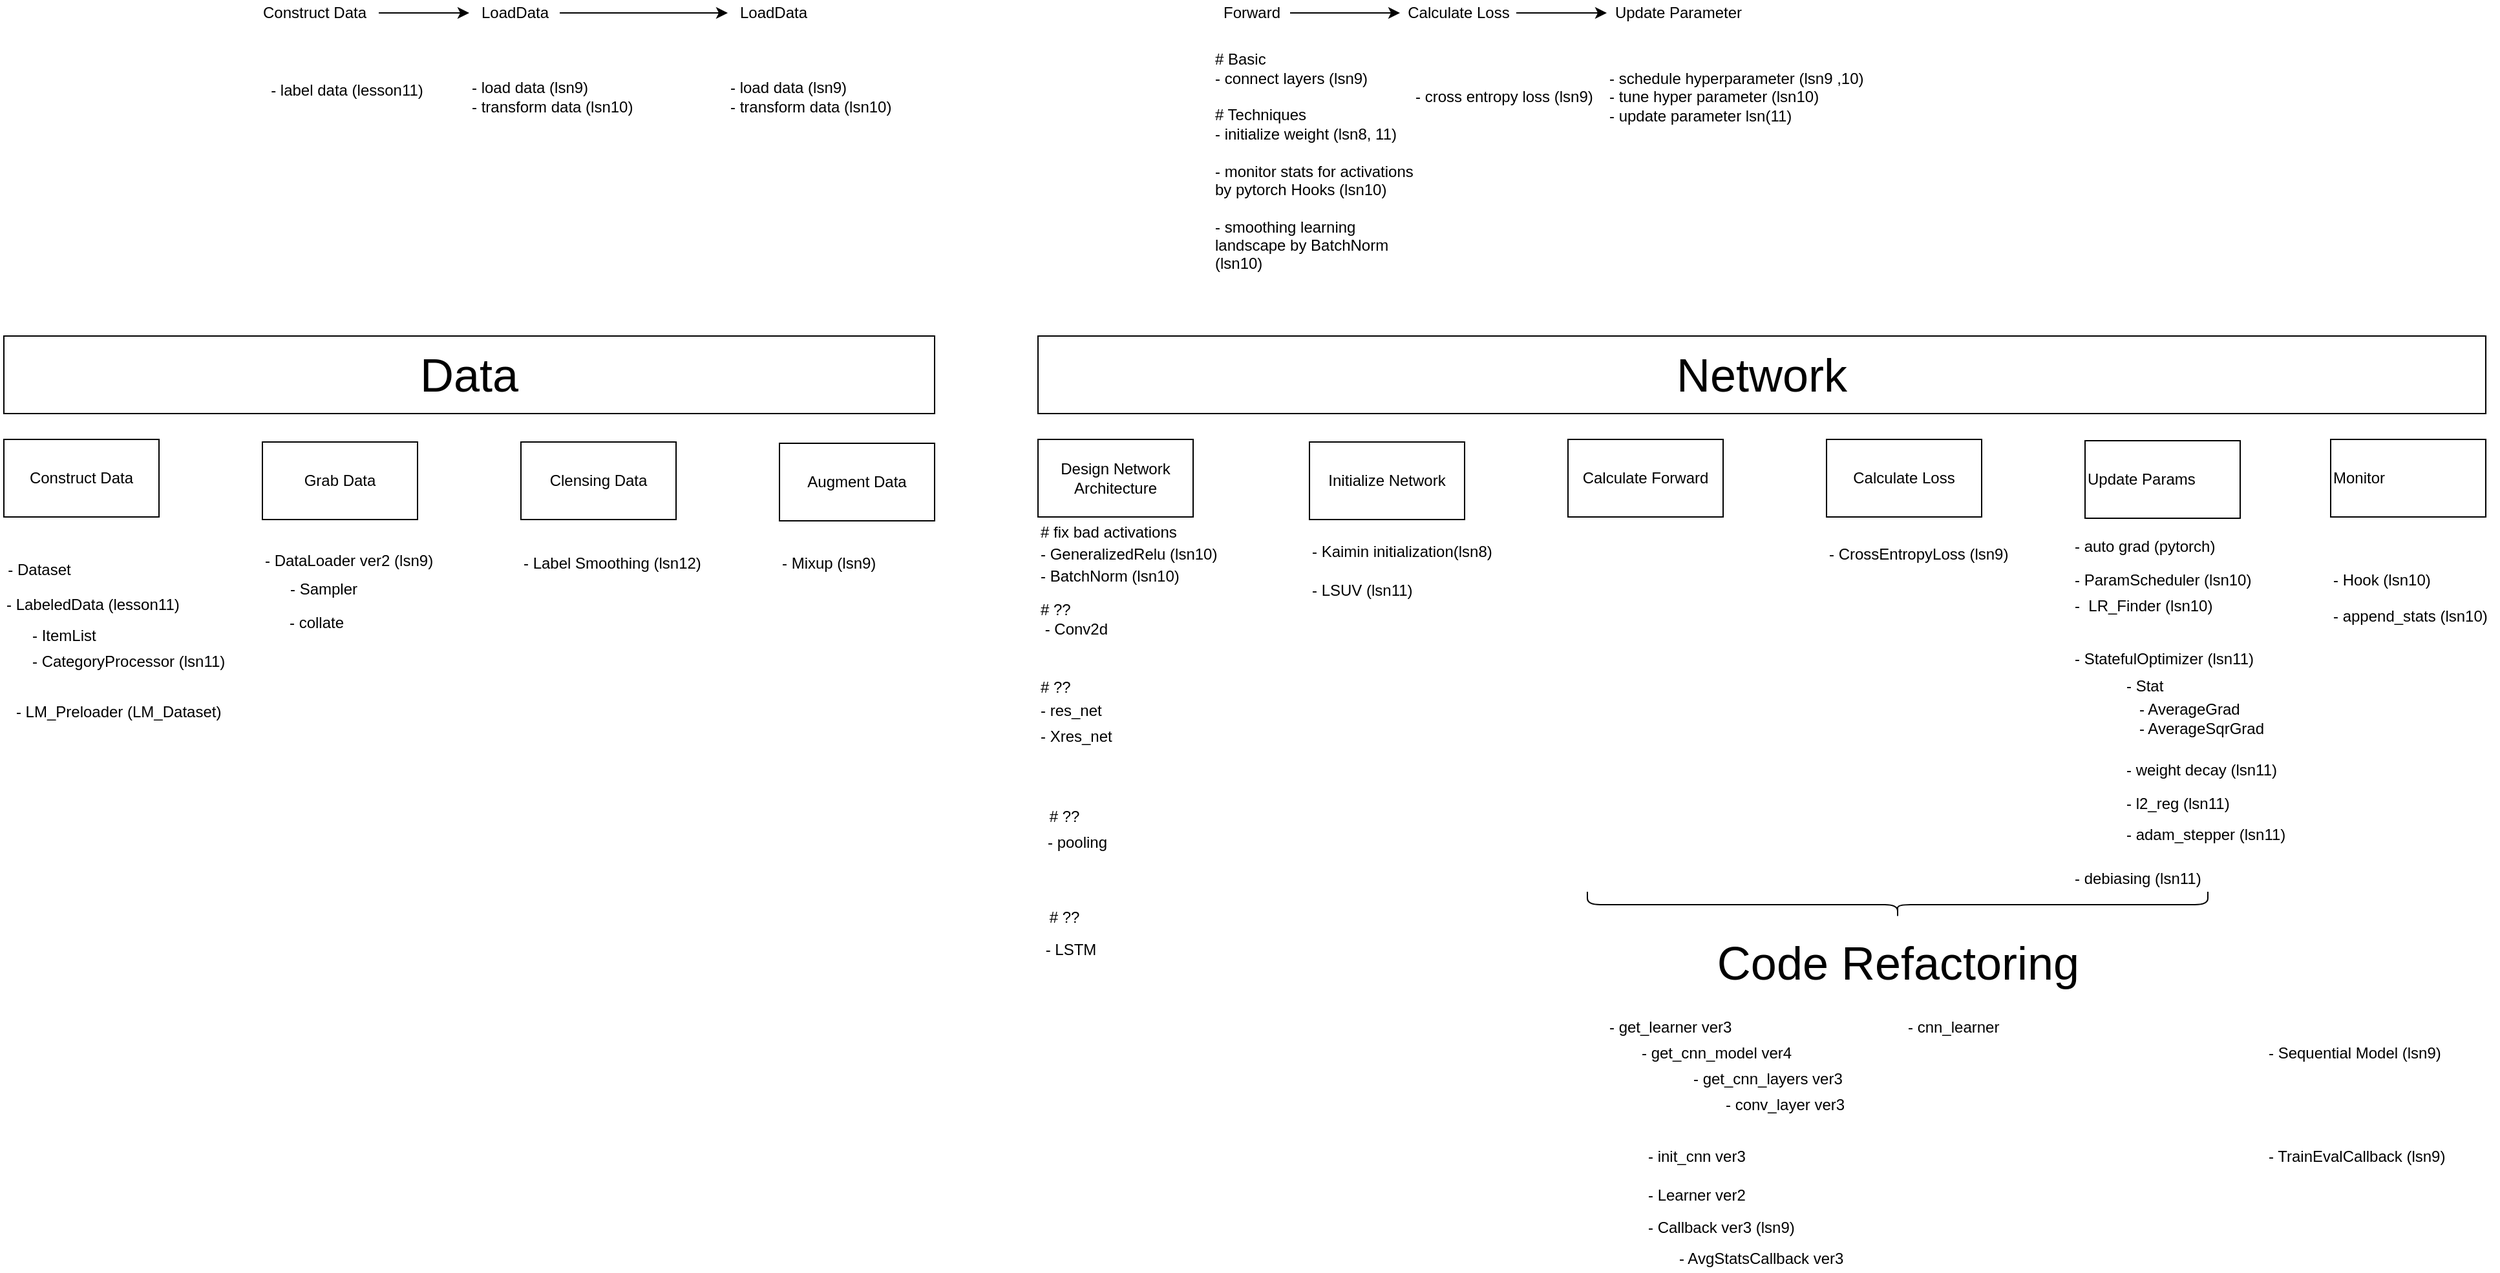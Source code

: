 <mxfile version="12.3.2" type="device" pages="11"><diagram id="Bf-_YdLD7mNV9jnc8LZx" name="overview"><mxGraphModel dx="1956" dy="790" grid="1" gridSize="10" guides="1" tooltips="1" connect="1" arrows="1" fold="1" page="1" pageScale="1" pageWidth="850" pageHeight="1100" math="0" shadow="0"><root><mxCell id="v_C4XEYu4G5Kw_PYc7K3-0"/><mxCell id="v_C4XEYu4G5Kw_PYc7K3-1" parent="v_C4XEYu4G5Kw_PYc7K3-0"/><mxCell id="v_C4XEYu4G5Kw_PYc7K3-2" value="- label data (lesson11)" style="text;html=1;align=center;verticalAlign=middle;resizable=0;points=[];;autosize=1;" parent="v_C4XEYu4G5Kw_PYc7K3-1" vertex="1"><mxGeometry x="40" y="120" width="130" height="20" as="geometry"/></mxCell><mxCell id="v_C4XEYu4G5Kw_PYc7K3-3" value="" style="edgeStyle=orthogonalEdgeStyle;rounded=0;orthogonalLoop=1;jettySize=auto;html=1;" parent="v_C4XEYu4G5Kw_PYc7K3-1" source="v_C4XEYu4G5Kw_PYc7K3-4" target="v_C4XEYu4G5Kw_PYc7K3-6" edge="1"><mxGeometry relative="1" as="geometry"/></mxCell><mxCell id="v_C4XEYu4G5Kw_PYc7K3-4" value="Construct Data" style="text;html=1;align=center;verticalAlign=middle;resizable=0;points=[];;autosize=1;" parent="v_C4XEYu4G5Kw_PYc7K3-1" vertex="1"><mxGeometry x="30" y="60" width="100" height="20" as="geometry"/></mxCell><mxCell id="v_C4XEYu4G5Kw_PYc7K3-5" value="" style="edgeStyle=orthogonalEdgeStyle;rounded=0;orthogonalLoop=1;jettySize=auto;html=1;" parent="v_C4XEYu4G5Kw_PYc7K3-1" source="v_C4XEYu4G5Kw_PYc7K3-6" target="v_C4XEYu4G5Kw_PYc7K3-7" edge="1"><mxGeometry relative="1" as="geometry"/></mxCell><mxCell id="v_C4XEYu4G5Kw_PYc7K3-6" value="LoadData" style="text;html=1;align=center;verticalAlign=middle;resizable=0;points=[];;autosize=1;" parent="v_C4XEYu4G5Kw_PYc7K3-1" vertex="1"><mxGeometry x="200" y="60" width="70" height="20" as="geometry"/></mxCell><mxCell id="v_C4XEYu4G5Kw_PYc7K3-7" value="LoadData" style="text;html=1;align=center;verticalAlign=middle;resizable=0;points=[];;autosize=1;" parent="v_C4XEYu4G5Kw_PYc7K3-1" vertex="1"><mxGeometry x="400" y="60" width="70" height="20" as="geometry"/></mxCell><mxCell id="v_C4XEYu4G5Kw_PYc7K3-8" value="" style="edgeStyle=orthogonalEdgeStyle;rounded=0;orthogonalLoop=1;jettySize=auto;html=1;" parent="v_C4XEYu4G5Kw_PYc7K3-1" source="v_C4XEYu4G5Kw_PYc7K3-9" target="v_C4XEYu4G5Kw_PYc7K3-11" edge="1"><mxGeometry relative="1" as="geometry"/></mxCell><mxCell id="v_C4XEYu4G5Kw_PYc7K3-9" value="Forward" style="text;html=1;align=center;verticalAlign=middle;resizable=0;points=[];;autosize=1;" parent="v_C4XEYu4G5Kw_PYc7K3-1" vertex="1"><mxGeometry x="775" y="60" width="60" height="20" as="geometry"/></mxCell><mxCell id="v_C4XEYu4G5Kw_PYc7K3-10" value="" style="edgeStyle=orthogonalEdgeStyle;rounded=0;orthogonalLoop=1;jettySize=auto;html=1;" parent="v_C4XEYu4G5Kw_PYc7K3-1" source="v_C4XEYu4G5Kw_PYc7K3-11" target="v_C4XEYu4G5Kw_PYc7K3-12" edge="1"><mxGeometry relative="1" as="geometry"/></mxCell><mxCell id="v_C4XEYu4G5Kw_PYc7K3-11" value="Calculate Loss" style="text;html=1;align=center;verticalAlign=middle;resizable=0;points=[];;autosize=1;" parent="v_C4XEYu4G5Kw_PYc7K3-1" vertex="1"><mxGeometry x="920" y="60" width="90" height="20" as="geometry"/></mxCell><mxCell id="v_C4XEYu4G5Kw_PYc7K3-12" value="Update Parameter" style="text;html=1;align=center;verticalAlign=middle;resizable=0;points=[];;autosize=1;" parent="v_C4XEYu4G5Kw_PYc7K3-1" vertex="1"><mxGeometry x="1080" y="60" width="110" height="20" as="geometry"/></mxCell><mxCell id="v_C4XEYu4G5Kw_PYc7K3-13" value="- load data (lsn9)&lt;br&gt;- transform data (lsn10)" style="text;html=1;align=left;verticalAlign=middle;resizable=0;points=[];;autosize=1;" parent="v_C4XEYu4G5Kw_PYc7K3-1" vertex="1"><mxGeometry x="200" y="120" width="140" height="30" as="geometry"/></mxCell><mxCell id="v_C4XEYu4G5Kw_PYc7K3-14" value="# Basic&lt;br&gt;- connect layers (lsn9)&lt;br&gt;&lt;br&gt;# Techniques&lt;br&gt;- initialize weight (lsn8, 11)&lt;br&gt;&lt;br&gt;- monitor stats for activations &lt;br&gt;by pytorch Hooks (lsn10)&lt;br&gt;&lt;br&gt;- smoothing learning&lt;br&gt;landscape by BatchNorm&amp;nbsp;&lt;br&gt;(lsn10)" style="text;html=1;align=left;verticalAlign=middle;resizable=0;points=[];;autosize=1;" parent="v_C4XEYu4G5Kw_PYc7K3-1" vertex="1"><mxGeometry x="775" y="100" width="170" height="170" as="geometry"/></mxCell><mxCell id="v_C4XEYu4G5Kw_PYc7K3-15" value="- cross entropy loss (lsn9)" style="text;html=1;align=left;verticalAlign=middle;resizable=0;points=[];;autosize=1;" parent="v_C4XEYu4G5Kw_PYc7K3-1" vertex="1"><mxGeometry x="930" y="125" width="150" height="20" as="geometry"/></mxCell><mxCell id="v_C4XEYu4G5Kw_PYc7K3-16" value="- schedule hyperparameter (lsn9 ,10)&lt;br&gt;- tune hyper parameter (lsn10)&lt;br&gt;- update parameter lsn(11)" style="text;html=1;align=left;verticalAlign=middle;resizable=0;points=[];;autosize=1;" parent="v_C4XEYu4G5Kw_PYc7K3-1" vertex="1"><mxGeometry x="1080" y="110" width="210" height="50" as="geometry"/></mxCell><mxCell id="v_C4XEYu4G5Kw_PYc7K3-17" value="" style="shape=curlyBracket;whiteSpace=wrap;html=1;rounded=1;align=left;rotation=-90;" parent="v_C4XEYu4G5Kw_PYc7K3-1" vertex="1"><mxGeometry x="1295" y="520" width="20" height="480" as="geometry"/></mxCell><mxCell id="v_C4XEYu4G5Kw_PYc7K3-19" value="- load data (lsn9)&lt;br&gt;- transform data (lsn10)" style="text;html=1;align=left;verticalAlign=middle;resizable=0;points=[];;autosize=1;" parent="v_C4XEYu4G5Kw_PYc7K3-1" vertex="1"><mxGeometry x="400" y="120" width="140" height="30" as="geometry"/></mxCell><mxCell id="v_C4XEYu4G5Kw_PYc7K3-20" value="Construct Data" style="rounded=0;whiteSpace=wrap;html=1;align=center;" parent="v_C4XEYu4G5Kw_PYc7K3-1" vertex="1"><mxGeometry x="-160" y="400" width="120" height="60" as="geometry"/></mxCell><mxCell id="v_C4XEYu4G5Kw_PYc7K3-21" value="Calculate Forward" style="rounded=0;whiteSpace=wrap;html=1;align=center;" parent="v_C4XEYu4G5Kw_PYc7K3-1" vertex="1"><mxGeometry x="1050" y="400" width="120" height="60" as="geometry"/></mxCell><mxCell id="v_C4XEYu4G5Kw_PYc7K3-22" value="Calculate Loss" style="rounded=0;whiteSpace=wrap;html=1;align=center;" parent="v_C4XEYu4G5Kw_PYc7K3-1" vertex="1"><mxGeometry x="1250" y="400" width="120" height="60" as="geometry"/></mxCell><mxCell id="v_C4XEYu4G5Kw_PYc7K3-23" value="Update Params" style="rounded=0;whiteSpace=wrap;html=1;align=left;" parent="v_C4XEYu4G5Kw_PYc7K3-1" vertex="1"><mxGeometry x="1450" y="401" width="120" height="60" as="geometry"/></mxCell><mxCell id="v_C4XEYu4G5Kw_PYc7K3-24" value="- LabeledData (lesson11)" style="text;html=1;align=left;verticalAlign=middle;resizable=0;points=[];;autosize=1;" parent="v_C4XEYu4G5Kw_PYc7K3-1" vertex="1"><mxGeometry x="-160" y="518" width="150" height="20" as="geometry"/></mxCell><mxCell id="v_C4XEYu4G5Kw_PYc7K3-25" value="- DataLoader ver2 (lsn9)" style="text;html=1;align=left;verticalAlign=middle;resizable=0;points=[];;autosize=1;" parent="v_C4XEYu4G5Kw_PYc7K3-1" vertex="1"><mxGeometry x="40" y="484" width="150" height="20" as="geometry"/></mxCell><mxCell id="v_C4XEYu4G5Kw_PYc7K3-26" value="Data" style="rounded=0;whiteSpace=wrap;html=1;align=center;fontSize=36;" parent="v_C4XEYu4G5Kw_PYc7K3-1" vertex="1"><mxGeometry x="-160" y="320" width="720" height="60" as="geometry"/></mxCell><mxCell id="v_C4XEYu4G5Kw_PYc7K3-27" value="Network" style="rounded=0;whiteSpace=wrap;html=1;align=center;fontSize=36;" parent="v_C4XEYu4G5Kw_PYc7K3-1" vertex="1"><mxGeometry x="640" y="320" width="1120" height="60" as="geometry"/></mxCell><mxCell id="v_C4XEYu4G5Kw_PYc7K3-28" value="Grab Data" style="rounded=0;whiteSpace=wrap;html=1;align=center;" parent="v_C4XEYu4G5Kw_PYc7K3-1" vertex="1"><mxGeometry x="40" y="402" width="120" height="60" as="geometry"/></mxCell><mxCell id="v_C4XEYu4G5Kw_PYc7K3-29" value="Design Network Architecture" style="rounded=0;whiteSpace=wrap;html=1;align=center;" parent="v_C4XEYu4G5Kw_PYc7K3-1" vertex="1"><mxGeometry x="640" y="400" width="120" height="60" as="geometry"/></mxCell><mxCell id="v_C4XEYu4G5Kw_PYc7K3-30" value="Initialize Network" style="rounded=0;whiteSpace=wrap;html=1;align=center;" parent="v_C4XEYu4G5Kw_PYc7K3-1" vertex="1"><mxGeometry x="850" y="402" width="120" height="60" as="geometry"/></mxCell><mxCell id="v_C4XEYu4G5Kw_PYc7K3-31" value="- Kaimin initialization(lsn8)" style="text;html=1;align=left;verticalAlign=middle;resizable=0;points=[];;autosize=1;" parent="v_C4XEYu4G5Kw_PYc7K3-1" vertex="1"><mxGeometry x="850" y="477" width="150" height="20" as="geometry"/></mxCell><mxCell id="v_C4XEYu4G5Kw_PYc7K3-32" value="- BatchNorm (lsn10)" style="text;html=1;align=left;verticalAlign=middle;resizable=0;points=[];;autosize=1;" parent="v_C4XEYu4G5Kw_PYc7K3-1" vertex="1"><mxGeometry x="640" y="496" width="120" height="20" as="geometry"/></mxCell><mxCell id="v_C4XEYu4G5Kw_PYc7K3-33" value="&lt;br&gt;" style="text;html=1;align=left;verticalAlign=middle;resizable=0;points=[];;autosize=1;" parent="v_C4XEYu4G5Kw_PYc7K3-1" vertex="1"><mxGeometry x="1050" y="483" width="20" height="20" as="geometry"/></mxCell><mxCell id="v_C4XEYu4G5Kw_PYc7K3-34" value="- ParamScheduler (lsn10)&lt;br&gt;" style="text;html=1;align=left;verticalAlign=middle;resizable=0;points=[];;autosize=1;" parent="v_C4XEYu4G5Kw_PYc7K3-1" vertex="1"><mxGeometry x="1440" y="499" width="150" height="20" as="geometry"/></mxCell><mxCell id="v_C4XEYu4G5Kw_PYc7K3-35" value="- CrossEntropyLoss (lsn9)" style="text;html=1;align=left;verticalAlign=middle;resizable=0;points=[];;autosize=1;" parent="v_C4XEYu4G5Kw_PYc7K3-1" vertex="1"><mxGeometry x="1250" y="479" width="150" height="20" as="geometry"/></mxCell><mxCell id="v_C4XEYu4G5Kw_PYc7K3-36" value="Augment Data" style="rounded=0;whiteSpace=wrap;html=1;align=center;" parent="v_C4XEYu4G5Kw_PYc7K3-1" vertex="1"><mxGeometry x="440" y="403" width="120" height="60" as="geometry"/></mxCell><mxCell id="v_C4XEYu4G5Kw_PYc7K3-37" value="- Sequential Model (lsn9)&lt;br&gt;" style="text;html=1;align=left;verticalAlign=middle;resizable=0;points=[];;autosize=1;" parent="v_C4XEYu4G5Kw_PYc7K3-1" vertex="1"><mxGeometry x="1590" y="865" width="150" height="20" as="geometry"/></mxCell><mxCell id="v_C4XEYu4G5Kw_PYc7K3-38" value="Code Refactoring" style="text;html=1;align=center;verticalAlign=middle;resizable=0;points=[];;autosize=1;fontSize=36;" parent="v_C4XEYu4G5Kw_PYc7K3-1" vertex="1"><mxGeometry x="1155" y="780" width="300" height="50" as="geometry"/></mxCell><mxCell id="v_C4XEYu4G5Kw_PYc7K3-39" value="- Callback ver3 (lsn9)" style="text;html=1;align=left;verticalAlign=middle;resizable=0;points=[];;autosize=1;" parent="v_C4XEYu4G5Kw_PYc7K3-1" vertex="1"><mxGeometry x="1110" y="1000" width="130" height="20" as="geometry"/></mxCell><mxCell id="v_C4XEYu4G5Kw_PYc7K3-40" value="&lt;span style=&quot;color: rgba(0 , 0 , 0 , 0) ; font-family: monospace ; font-size: 0px&quot;&gt;%3CmxGraphModel%3E%3Croot%3E%3CmxCell%20id%3D%220%22%2F%3E%3CmxCell%20id%3D%221%22%20parent%3D%220%22%2F%3E%3CmxCell%20id%3D%222%22%20value%3D%22-%20Sequential%20Model%20(lsn9)%26lt%3Bbr%26gt%3B%22%20style%3D%22text%3Bhtml%3D1%3Balign%3Dleft%3BverticalAlign%3Dmiddle%3Bresizable%3D0%3Bpoints%3D%5B%5D%3B%3Bautosize%3D1%3B%22%20vertex%3D%221%22%20parent%3D%221%22%3E%3CmxGeometry%20x%3D%22845%22%20y%3D%22494%22%20width%3D%22150%22%20height%3D%2220%22%20as%3D%22geometry%22%2F%3E%3C%2FmxCell%3E%3C%2Froot%3E%3C%2FmxGraphModel%3E&lt;/span&gt;" style="text;html=1;align=left;verticalAlign=middle;resizable=0;points=[];;autosize=1;" parent="v_C4XEYu4G5Kw_PYc7K3-1" vertex="1"><mxGeometry x="1590" y="945" width="20" height="20" as="geometry"/></mxCell><mxCell id="v_C4XEYu4G5Kw_PYc7K3-41" value="- TrainEvalCallback (lsn9)" style="text;html=1;align=left;verticalAlign=middle;resizable=0;points=[];;autosize=1;" parent="v_C4XEYu4G5Kw_PYc7K3-1" vertex="1"><mxGeometry x="1590" y="945" width="150" height="20" as="geometry"/></mxCell><mxCell id="v_C4XEYu4G5Kw_PYc7K3-42" value="-&amp;nbsp; LR_Finder (lsn10)" style="text;html=1;align=left;verticalAlign=middle;resizable=0;points=[];;autosize=1;" parent="v_C4XEYu4G5Kw_PYc7K3-1" vertex="1"><mxGeometry x="1440" y="519" width="120" height="20" as="geometry"/></mxCell><mxCell id="v_C4XEYu4G5Kw_PYc7K3-45" value="- Hook (lsn10)" style="text;html=1;align=left;verticalAlign=middle;resizable=0;points=[];;autosize=1;" parent="v_C4XEYu4G5Kw_PYc7K3-1" vertex="1"><mxGeometry x="1640" y="499" width="90" height="20" as="geometry"/></mxCell><mxCell id="v_C4XEYu4G5Kw_PYc7K3-46" value="Monitor&amp;nbsp;" style="rounded=0;whiteSpace=wrap;html=1;align=left;" parent="v_C4XEYu4G5Kw_PYc7K3-1" vertex="1"><mxGeometry x="1640" y="400" width="120" height="60" as="geometry"/></mxCell><mxCell id="v_C4XEYu4G5Kw_PYc7K3-47" value="&amp;nbsp;- Conv2d" style="text;html=1;align=left;verticalAlign=middle;resizable=0;points=[];;autosize=1;" parent="v_C4XEYu4G5Kw_PYc7K3-1" vertex="1"><mxGeometry x="640" y="537" width="70" height="20" as="geometry"/></mxCell><mxCell id="v_C4XEYu4G5Kw_PYc7K3-48" value="- GeneralizedRelu (lsn10)" style="text;html=1;align=left;verticalAlign=middle;resizable=0;points=[];;autosize=1;" parent="v_C4XEYu4G5Kw_PYc7K3-1" vertex="1"><mxGeometry x="640" y="479" width="150" height="20" as="geometry"/></mxCell><mxCell id="v_C4XEYu4G5Kw_PYc7K3-49" value="- LSUV (lsn11)" style="text;html=1;align=left;verticalAlign=middle;resizable=0;points=[];;autosize=1;" parent="v_C4XEYu4G5Kw_PYc7K3-1" vertex="1"><mxGeometry x="850" y="507" width="90" height="20" as="geometry"/></mxCell><mxCell id="v_C4XEYu4G5Kw_PYc7K3-50" value="- auto grad (pytorch)" style="text;html=1;align=left;verticalAlign=middle;resizable=0;points=[];;autosize=1;" parent="v_C4XEYu4G5Kw_PYc7K3-1" vertex="1"><mxGeometry x="1440" y="473" width="120" height="20" as="geometry"/></mxCell><mxCell id="v_C4XEYu4G5Kw_PYc7K3-51" value="- StatefulOptimizer (lsn11)" style="text;html=1;align=left;verticalAlign=middle;resizable=0;points=[];;autosize=1;" parent="v_C4XEYu4G5Kw_PYc7K3-1" vertex="1"><mxGeometry x="1440" y="559.5" width="150" height="20" as="geometry"/></mxCell><mxCell id="v_C4XEYu4G5Kw_PYc7K3-52" value="- CategoryProcessor (lsn11)" style="text;html=1;align=left;verticalAlign=middle;resizable=0;points=[];;autosize=1;" parent="v_C4XEYu4G5Kw_PYc7K3-1" vertex="1"><mxGeometry x="-140" y="562" width="160" height="20" as="geometry"/></mxCell><mxCell id="v_C4XEYu4G5Kw_PYc7K3-53" value="- Mixup (lsn9)" style="text;html=1;align=left;verticalAlign=middle;resizable=0;points=[];;autosize=1;" parent="v_C4XEYu4G5Kw_PYc7K3-1" vertex="1"><mxGeometry x="440" y="486" width="90" height="20" as="geometry"/></mxCell><mxCell id="v_C4XEYu4G5Kw_PYc7K3-54" value="- res_net&amp;nbsp;" style="text;html=1;align=left;verticalAlign=middle;resizable=0;points=[];;autosize=1;" parent="v_C4XEYu4G5Kw_PYc7K3-1" vertex="1"><mxGeometry x="640" y="600" width="70" height="20" as="geometry"/></mxCell><mxCell id="v_C4XEYu4G5Kw_PYc7K3-55" value="- Xres_net&amp;nbsp;" style="text;html=1;align=left;verticalAlign=middle;resizable=0;points=[];;autosize=1;" parent="v_C4XEYu4G5Kw_PYc7K3-1" vertex="1"><mxGeometry x="640" y="620" width="70" height="20" as="geometry"/></mxCell><mxCell id="v_C4XEYu4G5Kw_PYc7K3-56" value="- Label Smoothing (lsn12)" style="text;html=1;align=left;verticalAlign=middle;resizable=0;points=[];;autosize=1;" parent="v_C4XEYu4G5Kw_PYc7K3-1" vertex="1"><mxGeometry x="240" y="486" width="150" height="20" as="geometry"/></mxCell><mxCell id="v_C4XEYu4G5Kw_PYc7K3-57" value="Clensing Data" style="rounded=0;whiteSpace=wrap;html=1;align=center;" parent="v_C4XEYu4G5Kw_PYc7K3-1" vertex="1"><mxGeometry x="240" y="402" width="120" height="60" as="geometry"/></mxCell><mxCell id="WgAc84ihvi8NUhzLNx66-0" value="- append_stats (lsn10)" style="text;html=1;align=left;verticalAlign=middle;resizable=0;points=[];;autosize=1;" parent="v_C4XEYu4G5Kw_PYc7K3-1" vertex="1"><mxGeometry x="1640" y="527" width="130" height="20" as="geometry"/></mxCell><mxCell id="WgAc84ihvi8NUhzLNx66-1" value="# fix bad activations" style="text;html=1;align=left;verticalAlign=middle;resizable=0;points=[];;autosize=1;" parent="v_C4XEYu4G5Kw_PYc7K3-1" vertex="1"><mxGeometry x="640" y="462" width="120" height="20" as="geometry"/></mxCell><mxCell id="WgAc84ihvi8NUhzLNx66-2" value="# ??" style="text;html=1;align=left;verticalAlign=middle;resizable=0;points=[];;autosize=1;" parent="v_C4XEYu4G5Kw_PYc7K3-1" vertex="1"><mxGeometry x="640" y="522" width="40" height="20" as="geometry"/></mxCell><mxCell id="WgAc84ihvi8NUhzLNx66-3" value="# ??" style="text;html=1;align=left;verticalAlign=middle;resizable=0;points=[];;autosize=1;" parent="v_C4XEYu4G5Kw_PYc7K3-1" vertex="1"><mxGeometry x="640" y="582" width="40" height="20" as="geometry"/></mxCell><mxCell id="V42-ELVtPVpYGcHk1UhR-1" value="- weight decay (lsn11)" style="text;html=1;align=left;verticalAlign=middle;resizable=0;points=[];;autosize=1;" parent="v_C4XEYu4G5Kw_PYc7K3-1" vertex="1"><mxGeometry x="1480" y="646" width="130" height="20" as="geometry"/></mxCell><mxCell id="V42-ELVtPVpYGcHk1UhR-2" value="- l2_reg (lsn11)" style="text;html=1;align=left;verticalAlign=middle;resizable=0;points=[];;autosize=1;" parent="v_C4XEYu4G5Kw_PYc7K3-1" vertex="1"><mxGeometry x="1480" y="672" width="100" height="20" as="geometry"/></mxCell><mxCell id="wR75Zb4xWhx_reZdndKJ-0" value="- debiasing (lsn11)" style="text;html=1;align=left;verticalAlign=middle;resizable=0;points=[];;autosize=1;" parent="v_C4XEYu4G5Kw_PYc7K3-1" vertex="1"><mxGeometry x="1440" y="730" width="110" height="20" as="geometry"/></mxCell><mxCell id="co5nxO6bdrS8MCfxdDYf-1" value="- adam_stepper (lsn11)" style="text;html=1;align=left;verticalAlign=middle;resizable=0;points=[];;autosize=1;" parent="v_C4XEYu4G5Kw_PYc7K3-1" vertex="1"><mxGeometry x="1480" y="696" width="140" height="20" as="geometry"/></mxCell><mxCell id="DT5qVVez-Zb6PND-sX8x-0" value="- get_learner ver3&amp;nbsp;" style="text;html=1;align=left;verticalAlign=middle;resizable=0;points=[];;autosize=1;" parent="v_C4XEYu4G5Kw_PYc7K3-1" vertex="1"><mxGeometry x="1080" y="845" width="110" height="20" as="geometry"/></mxCell><mxCell id="DT5qVVez-Zb6PND-sX8x-1" value="- get_cnn_model ver4" style="text;html=1;align=left;verticalAlign=middle;resizable=0;points=[];;autosize=1;" parent="v_C4XEYu4G5Kw_PYc7K3-1" vertex="1"><mxGeometry x="1105" y="865" width="130" height="20" as="geometry"/></mxCell><mxCell id="DT5qVVez-Zb6PND-sX8x-2" value="- conv_layer ver3" style="text;html=1;align=left;verticalAlign=middle;resizable=0;points=[];;autosize=1;" parent="v_C4XEYu4G5Kw_PYc7K3-1" vertex="1"><mxGeometry x="1170" y="905" width="110" height="20" as="geometry"/></mxCell><mxCell id="DT5qVVez-Zb6PND-sX8x-4" value="- Learner ver2" style="text;html=1;align=left;verticalAlign=middle;resizable=0;points=[];;autosize=1;" parent="v_C4XEYu4G5Kw_PYc7K3-1" vertex="1"><mxGeometry x="1110" y="975" width="90" height="20" as="geometry"/></mxCell><mxCell id="DT5qVVez-Zb6PND-sX8x-5" value="- init_cnn ver3" style="text;html=1;align=left;verticalAlign=middle;resizable=0;points=[];;autosize=1;" parent="v_C4XEYu4G5Kw_PYc7K3-1" vertex="1"><mxGeometry x="1110" y="945" width="90" height="20" as="geometry"/></mxCell><mxCell id="DT5qVVez-Zb6PND-sX8x-6" value="- get_cnn_layers ver3" style="text;html=1;align=left;verticalAlign=middle;resizable=0;points=[];;autosize=1;" parent="v_C4XEYu4G5Kw_PYc7K3-1" vertex="1"><mxGeometry x="1145" y="885" width="130" height="20" as="geometry"/></mxCell><mxCell id="DT5qVVez-Zb6PND-sX8x-7" value="- Stat" style="text;html=1;align=left;verticalAlign=middle;resizable=0;points=[];;autosize=1;" parent="v_C4XEYu4G5Kw_PYc7K3-1" vertex="1"><mxGeometry x="1480" y="580.5" width="40" height="20" as="geometry"/></mxCell><mxCell id="DT5qVVez-Zb6PND-sX8x-10" value="- AverageGrad" style="text;html=1;align=left;verticalAlign=middle;resizable=0;points=[];;autosize=1;" parent="v_C4XEYu4G5Kw_PYc7K3-1" vertex="1"><mxGeometry x="1490" y="598.5" width="90" height="20" as="geometry"/></mxCell><mxCell id="DT5qVVez-Zb6PND-sX8x-11" value="- AverageSqrGrad" style="text;html=1;align=left;verticalAlign=middle;resizable=0;points=[];;autosize=1;" parent="v_C4XEYu4G5Kw_PYc7K3-1" vertex="1"><mxGeometry x="1490" y="613.5" width="110" height="20" as="geometry"/></mxCell><mxCell id="DT5qVVez-Zb6PND-sX8x-12" value="- AvgStatsCallback ver3" style="text;html=1;align=left;verticalAlign=middle;resizable=0;points=[];;autosize=1;" parent="v_C4XEYu4G5Kw_PYc7K3-1" vertex="1"><mxGeometry x="1134" y="1024" width="140" height="20" as="geometry"/></mxCell><mxCell id="dVN2Vg_lbMAbBcDx5oSA-1" value="- cnn_learner" style="text;html=1;align=left;verticalAlign=middle;resizable=0;points=[];;autosize=1;" parent="v_C4XEYu4G5Kw_PYc7K3-1" vertex="1"><mxGeometry x="1311" y="845" width="90" height="20" as="geometry"/></mxCell><mxCell id="HIM1IJHxYI8J97bE5gJ0-0" value="# ??" style="text;html=1;align=center;verticalAlign=middle;resizable=0;points=[];;autosize=1;" parent="v_C4XEYu4G5Kw_PYc7K3-1" vertex="1"><mxGeometry x="640" y="682" width="40" height="20" as="geometry"/></mxCell><mxCell id="HIM1IJHxYI8J97bE5gJ0-1" value="- pooling" style="text;html=1;align=center;verticalAlign=middle;resizable=0;points=[];;autosize=1;" parent="v_C4XEYu4G5Kw_PYc7K3-1" vertex="1"><mxGeometry x="640" y="702" width="60" height="20" as="geometry"/></mxCell><mxCell id="HIM1IJHxYI8J97bE5gJ0-4" value="- Dataset" style="text;html=1;align=center;verticalAlign=middle;resizable=0;points=[];;autosize=1;" parent="v_C4XEYu4G5Kw_PYc7K3-1" vertex="1"><mxGeometry x="-163" y="491" width="60" height="20" as="geometry"/></mxCell><mxCell id="HIM1IJHxYI8J97bE5gJ0-5" value="- LM_Preloader (LM_Dataset)&amp;nbsp;" style="text;html=1;align=center;verticalAlign=middle;resizable=0;points=[];;autosize=1;" parent="v_C4XEYu4G5Kw_PYc7K3-1" vertex="1"><mxGeometry x="-160" y="600.5" width="180" height="20" as="geometry"/></mxCell><mxCell id="HIM1IJHxYI8J97bE5gJ0-6" value="- ItemList" style="text;html=1;align=left;verticalAlign=middle;resizable=0;points=[];;autosize=1;" parent="v_C4XEYu4G5Kw_PYc7K3-1" vertex="1"><mxGeometry x="-140" y="542" width="60" height="20" as="geometry"/></mxCell><mxCell id="HIM1IJHxYI8J97bE5gJ0-7" value="- Sampler" style="text;html=1;align=center;verticalAlign=middle;resizable=0;points=[];;autosize=1;" parent="v_C4XEYu4G5Kw_PYc7K3-1" vertex="1"><mxGeometry x="52" y="506" width="70" height="20" as="geometry"/></mxCell><mxCell id="HIM1IJHxYI8J97bE5gJ0-8" value="- collate" style="text;html=1;align=left;verticalAlign=middle;resizable=0;points=[];;autosize=1;" parent="v_C4XEYu4G5Kw_PYc7K3-1" vertex="1"><mxGeometry x="59" y="532" width="60" height="20" as="geometry"/></mxCell><mxCell id="26VwC8UloWSvWSTz98nW-0" value="# ??" style="text;html=1;align=center;verticalAlign=middle;resizable=0;points=[];;autosize=1;" parent="v_C4XEYu4G5Kw_PYc7K3-1" vertex="1"><mxGeometry x="640" y="760" width="40" height="20" as="geometry"/></mxCell><mxCell id="26VwC8UloWSvWSTz98nW-1" value="- LSTM" style="text;html=1;align=center;verticalAlign=middle;resizable=0;points=[];;autosize=1;" parent="v_C4XEYu4G5Kw_PYc7K3-1" vertex="1"><mxGeometry x="640" y="785" width="50" height="20" as="geometry"/></mxCell></root></mxGraphModel></diagram><diagram id="nTUuzG8t7xrdCb-IRAF9" name="tensor"><mxGraphModel dx="1186" dy="790" grid="1" gridSize="10" guides="1" tooltips="1" connect="1" arrows="1" fold="1" page="1" pageScale="1" pageWidth="850" pageHeight="1100" math="0" shadow="0"><root><mxCell id="kz9HWL-2JpvN7XISLWq8-0"/><mxCell id="kz9HWL-2JpvN7XISLWq8-1" parent="kz9HWL-2JpvN7XISLWq8-0"/><mxCell id="kz9HWL-2JpvN7XISLWq8-2" value="" style="endArrow=none;html=1;" parent="kz9HWL-2JpvN7XISLWq8-1" edge="1"><mxGeometry width="50" height="50" relative="1" as="geometry"><mxPoint x="161" y="200" as="sourcePoint"/><mxPoint x="161" y="82" as="targetPoint"/></mxGeometry></mxCell><mxCell id="kz9HWL-2JpvN7XISLWq8-4" value="" style="endArrow=none;html=1;" parent="kz9HWL-2JpvN7XISLWq8-1" edge="1"><mxGeometry width="50" height="50" relative="1" as="geometry"><mxPoint x="161" y="360" as="sourcePoint"/><mxPoint x="161" y="242" as="targetPoint"/></mxGeometry></mxCell><mxCell id="kz9HWL-2JpvN7XISLWq8-5" value="" style="endArrow=none;html=1;" parent="kz9HWL-2JpvN7XISLWq8-1" edge="1"><mxGeometry width="50" height="50" relative="1" as="geometry"><mxPoint x="161" y="520" as="sourcePoint"/><mxPoint x="161" y="402" as="targetPoint"/></mxGeometry></mxCell><mxCell id="kz9HWL-2JpvN7XISLWq8-6" value="" style="endArrow=none;html=1;" parent="kz9HWL-2JpvN7XISLWq8-1" edge="1"><mxGeometry width="50" height="50" relative="1" as="geometry"><mxPoint x="200" y="112" as="sourcePoint"/><mxPoint x="200" y="82" as="targetPoint"/></mxGeometry></mxCell><mxCell id="kz9HWL-2JpvN7XISLWq8-8" value="" style="endArrow=none;html=1;" parent="kz9HWL-2JpvN7XISLWq8-1" edge="1"><mxGeometry width="50" height="50" relative="1" as="geometry"><mxPoint x="200" y="155" as="sourcePoint"/><mxPoint x="200" y="125" as="targetPoint"/></mxGeometry></mxCell><mxCell id="kz9HWL-2JpvN7XISLWq8-9" value="" style="endArrow=none;html=1;" parent="kz9HWL-2JpvN7XISLWq8-1" edge="1"><mxGeometry width="50" height="50" relative="1" as="geometry"><mxPoint x="200" y="200" as="sourcePoint"/><mxPoint x="200" y="170" as="targetPoint"/></mxGeometry></mxCell><mxCell id="kz9HWL-2JpvN7XISLWq8-10" value="" style="endArrow=none;html=1;" parent="kz9HWL-2JpvN7XISLWq8-1" edge="1"><mxGeometry width="50" height="50" relative="1" as="geometry"><mxPoint x="200" y="272" as="sourcePoint"/><mxPoint x="200" y="242" as="targetPoint"/></mxGeometry></mxCell><mxCell id="kz9HWL-2JpvN7XISLWq8-11" value="" style="endArrow=none;html=1;" parent="kz9HWL-2JpvN7XISLWq8-1" edge="1"><mxGeometry width="50" height="50" relative="1" as="geometry"><mxPoint x="200" y="315" as="sourcePoint"/><mxPoint x="200" y="285" as="targetPoint"/></mxGeometry></mxCell><mxCell id="kz9HWL-2JpvN7XISLWq8-12" value="" style="endArrow=none;html=1;" parent="kz9HWL-2JpvN7XISLWq8-1" edge="1"><mxGeometry width="50" height="50" relative="1" as="geometry"><mxPoint x="200" y="360" as="sourcePoint"/><mxPoint x="200" y="330" as="targetPoint"/></mxGeometry></mxCell><mxCell id="kz9HWL-2JpvN7XISLWq8-13" value="" style="endArrow=none;html=1;" parent="kz9HWL-2JpvN7XISLWq8-1" edge="1"><mxGeometry width="50" height="50" relative="1" as="geometry"><mxPoint x="200" y="432" as="sourcePoint"/><mxPoint x="200" y="402" as="targetPoint"/></mxGeometry></mxCell><mxCell id="kz9HWL-2JpvN7XISLWq8-14" value="" style="endArrow=none;html=1;" parent="kz9HWL-2JpvN7XISLWq8-1" edge="1"><mxGeometry width="50" height="50" relative="1" as="geometry"><mxPoint x="200" y="475" as="sourcePoint"/><mxPoint x="200" y="445" as="targetPoint"/></mxGeometry></mxCell><mxCell id="kz9HWL-2JpvN7XISLWq8-15" value="" style="endArrow=none;html=1;" parent="kz9HWL-2JpvN7XISLWq8-1" edge="1"><mxGeometry width="50" height="50" relative="1" as="geometry"><mxPoint x="200" y="520" as="sourcePoint"/><mxPoint x="200" y="490" as="targetPoint"/></mxGeometry></mxCell><mxCell id="kz9HWL-2JpvN7XISLWq8-36" value="rank3 tensor&lt;br&gt;&lt;br&gt;torch.Size([3, 3, 2])" style="text;html=1;align=center;verticalAlign=middle;resizable=0;points=[];;autosize=1;" parent="kz9HWL-2JpvN7XISLWq8-1" vertex="1"><mxGeometry x="10" y="39" width="120" height="50" as="geometry"/></mxCell><mxCell id="kz9HWL-2JpvN7XISLWq8-37" value="dim=0" style="text;html=1;align=center;verticalAlign=middle;resizable=0;points=[];;autosize=1;" parent="kz9HWL-2JpvN7XISLWq8-1" vertex="1"><mxGeometry x="134" y="54" width="50" height="20" as="geometry"/></mxCell><mxCell id="kz9HWL-2JpvN7XISLWq8-38" value="dim=1" style="text;html=1;align=center;verticalAlign=middle;resizable=0;points=[];;autosize=1;" parent="kz9HWL-2JpvN7XISLWq8-1" vertex="1"><mxGeometry x="177" y="54" width="50" height="20" as="geometry"/></mxCell><mxCell id="kz9HWL-2JpvN7XISLWq8-39" value="dim=2" style="text;html=1;align=center;verticalAlign=middle;resizable=0;points=[];;autosize=1;" parent="kz9HWL-2JpvN7XISLWq8-1" vertex="1"><mxGeometry x="213" y="54" width="50" height="20" as="geometry"/></mxCell><mxCell id="ITl_CwHhnO8B5ldsG3ls-1" value="" style="ellipse;whiteSpace=wrap;html=1;aspect=fixed;" parent="kz9HWL-2JpvN7XISLWq8-1" vertex="1"><mxGeometry x="240" y="82" width="9" height="9" as="geometry"/></mxCell><mxCell id="ITl_CwHhnO8B5ldsG3ls-2" value="" style="ellipse;whiteSpace=wrap;html=1;aspect=fixed;" parent="kz9HWL-2JpvN7XISLWq8-1" vertex="1"><mxGeometry x="240" y="101" width="9" height="9" as="geometry"/></mxCell><mxCell id="ITl_CwHhnO8B5ldsG3ls-3" value="" style="ellipse;whiteSpace=wrap;html=1;aspect=fixed;" parent="kz9HWL-2JpvN7XISLWq8-1" vertex="1"><mxGeometry x="240" y="126" width="9" height="9" as="geometry"/></mxCell><mxCell id="ITl_CwHhnO8B5ldsG3ls-4" value="" style="ellipse;whiteSpace=wrap;html=1;aspect=fixed;" parent="kz9HWL-2JpvN7XISLWq8-1" vertex="1"><mxGeometry x="240" y="145" width="9" height="9" as="geometry"/></mxCell><mxCell id="ITl_CwHhnO8B5ldsG3ls-5" value="" style="ellipse;whiteSpace=wrap;html=1;aspect=fixed;" parent="kz9HWL-2JpvN7XISLWq8-1" vertex="1"><mxGeometry x="240" y="172" width="9" height="9" as="geometry"/></mxCell><mxCell id="ITl_CwHhnO8B5ldsG3ls-6" value="" style="ellipse;whiteSpace=wrap;html=1;aspect=fixed;" parent="kz9HWL-2JpvN7XISLWq8-1" vertex="1"><mxGeometry x="240" y="191" width="9" height="9" as="geometry"/></mxCell><mxCell id="ITl_CwHhnO8B5ldsG3ls-7" value="" style="ellipse;whiteSpace=wrap;html=1;aspect=fixed;" parent="kz9HWL-2JpvN7XISLWq8-1" vertex="1"><mxGeometry x="240" y="242" width="9" height="9" as="geometry"/></mxCell><mxCell id="ITl_CwHhnO8B5ldsG3ls-8" value="" style="ellipse;whiteSpace=wrap;html=1;aspect=fixed;" parent="kz9HWL-2JpvN7XISLWq8-1" vertex="1"><mxGeometry x="240" y="261" width="9" height="9" as="geometry"/></mxCell><mxCell id="ITl_CwHhnO8B5ldsG3ls-9" value="" style="ellipse;whiteSpace=wrap;html=1;aspect=fixed;" parent="kz9HWL-2JpvN7XISLWq8-1" vertex="1"><mxGeometry x="240" y="286" width="9" height="9" as="geometry"/></mxCell><mxCell id="ITl_CwHhnO8B5ldsG3ls-10" value="" style="ellipse;whiteSpace=wrap;html=1;aspect=fixed;" parent="kz9HWL-2JpvN7XISLWq8-1" vertex="1"><mxGeometry x="240" y="305" width="9" height="9" as="geometry"/></mxCell><mxCell id="ITl_CwHhnO8B5ldsG3ls-11" value="" style="ellipse;whiteSpace=wrap;html=1;aspect=fixed;" parent="kz9HWL-2JpvN7XISLWq8-1" vertex="1"><mxGeometry x="240" y="332" width="9" height="9" as="geometry"/></mxCell><mxCell id="ITl_CwHhnO8B5ldsG3ls-12" value="" style="ellipse;whiteSpace=wrap;html=1;aspect=fixed;" parent="kz9HWL-2JpvN7XISLWq8-1" vertex="1"><mxGeometry x="240" y="351" width="9" height="9" as="geometry"/></mxCell><mxCell id="ITl_CwHhnO8B5ldsG3ls-13" value="" style="ellipse;whiteSpace=wrap;html=1;aspect=fixed;" parent="kz9HWL-2JpvN7XISLWq8-1" vertex="1"><mxGeometry x="240" y="402" width="9" height="9" as="geometry"/></mxCell><mxCell id="ITl_CwHhnO8B5ldsG3ls-14" value="" style="ellipse;whiteSpace=wrap;html=1;aspect=fixed;" parent="kz9HWL-2JpvN7XISLWq8-1" vertex="1"><mxGeometry x="240" y="421" width="9" height="9" as="geometry"/></mxCell><mxCell id="ITl_CwHhnO8B5ldsG3ls-15" value="" style="ellipse;whiteSpace=wrap;html=1;aspect=fixed;" parent="kz9HWL-2JpvN7XISLWq8-1" vertex="1"><mxGeometry x="240" y="446" width="9" height="9" as="geometry"/></mxCell><mxCell id="ITl_CwHhnO8B5ldsG3ls-16" value="" style="ellipse;whiteSpace=wrap;html=1;aspect=fixed;" parent="kz9HWL-2JpvN7XISLWq8-1" vertex="1"><mxGeometry x="240" y="465" width="9" height="9" as="geometry"/></mxCell><mxCell id="ITl_CwHhnO8B5ldsG3ls-17" value="" style="ellipse;whiteSpace=wrap;html=1;aspect=fixed;" parent="kz9HWL-2JpvN7XISLWq8-1" vertex="1"><mxGeometry x="240" y="492" width="9" height="9" as="geometry"/></mxCell><mxCell id="ITl_CwHhnO8B5ldsG3ls-18" value="" style="ellipse;whiteSpace=wrap;html=1;aspect=fixed;" parent="kz9HWL-2JpvN7XISLWq8-1" vertex="1"><mxGeometry x="240" y="511" width="9" height="9" as="geometry"/></mxCell><mxCell id="EuLpWq2oUPcFxRwpIV3l-0" value="[[[11, 12], &lt;br&gt;[21, 22],&lt;br&gt;[31, 32]],&lt;br&gt;&lt;br&gt;[[11, 12],&amp;nbsp;&lt;br&gt;[21, 22],&lt;br&gt;[31, 32]],&lt;br&gt;&lt;br&gt;[[11, 12],&amp;nbsp;&lt;br&gt;[21, 22],&lt;br&gt;[31, 32]]]" style="text;html=1;align=left;verticalAlign=middle;resizable=0;points=[];;autosize=1;" parent="kz9HWL-2JpvN7XISLWq8-1" vertex="1"><mxGeometry x="40" y="135" width="60" height="160" as="geometry"/></mxCell></root></mxGraphModel></diagram><diagram name="tensor(ver2)" id="iRoMiCy_YZCRmS5TfJ1o"><mxGraphModel dx="1186" dy="790" grid="1" gridSize="10" guides="1" tooltips="1" connect="1" arrows="1" fold="1" page="1" pageScale="1" pageWidth="850" pageHeight="1100" math="0" shadow="0"><root><mxCell id="xAehZARxZNwhojcUhK6Y-0"/><mxCell id="xAehZARxZNwhojcUhK6Y-1" parent="xAehZARxZNwhojcUhK6Y-0"/><mxCell id="xAehZARxZNwhojcUhK6Y-14" value="rank3 tensor&lt;br&gt;&lt;br&gt;torch.Size([3, 3, 2])" style="text;html=1;align=center;verticalAlign=middle;resizable=0;points=[];;autosize=1;" vertex="1" parent="xAehZARxZNwhojcUhK6Y-1"><mxGeometry x="10" y="39" width="120" height="50" as="geometry"/></mxCell><mxCell id="xAehZARxZNwhojcUhK6Y-36" value="[[[11, 12], &lt;br&gt;[21, 22],&lt;br&gt;[31, 32]],&lt;br&gt;&lt;br&gt;[[11, 12],&amp;nbsp;&lt;br&gt;[21, 22],&lt;br&gt;[31, 32]],&lt;br&gt;&lt;br&gt;[[11, 12],&amp;nbsp;&lt;br&gt;[21, 22],&lt;br&gt;[31, 32]]]" style="text;html=1;align=left;verticalAlign=middle;resizable=0;points=[];;autosize=1;" vertex="1" parent="xAehZARxZNwhojcUhK6Y-1"><mxGeometry x="40" y="135" width="60" height="160" as="geometry"/></mxCell><mxCell id="xAehZARxZNwhojcUhK6Y-2" value="" style="endArrow=none;html=1;" edge="1" parent="xAehZARxZNwhojcUhK6Y-1"><mxGeometry width="50" height="50" relative="1" as="geometry"><mxPoint x="570" y="147" as="sourcePoint"/><mxPoint x="688" y="147" as="targetPoint"/></mxGeometry></mxCell><mxCell id="xAehZARxZNwhojcUhK6Y-3" value="" style="endArrow=none;html=1;" edge="1" parent="xAehZARxZNwhojcUhK6Y-1"><mxGeometry width="50" height="50" relative="1" as="geometry"><mxPoint x="410" y="147" as="sourcePoint"/><mxPoint x="528" y="147" as="targetPoint"/></mxGeometry></mxCell><mxCell id="xAehZARxZNwhojcUhK6Y-4" value="" style="endArrow=none;html=1;" edge="1" parent="xAehZARxZNwhojcUhK6Y-1"><mxGeometry width="50" height="50" relative="1" as="geometry"><mxPoint x="250" y="147" as="sourcePoint"/><mxPoint x="368" y="147" as="targetPoint"/></mxGeometry></mxCell><mxCell id="xAehZARxZNwhojcUhK6Y-5" value="" style="endArrow=none;html=1;" edge="1" parent="xAehZARxZNwhojcUhK6Y-1"><mxGeometry width="50" height="50" relative="1" as="geometry"><mxPoint x="658" y="186" as="sourcePoint"/><mxPoint x="688" y="186" as="targetPoint"/></mxGeometry></mxCell><mxCell id="xAehZARxZNwhojcUhK6Y-6" value="" style="endArrow=none;html=1;" edge="1" parent="xAehZARxZNwhojcUhK6Y-1"><mxGeometry width="50" height="50" relative="1" as="geometry"><mxPoint x="615" y="186" as="sourcePoint"/><mxPoint x="645" y="186" as="targetPoint"/></mxGeometry></mxCell><mxCell id="xAehZARxZNwhojcUhK6Y-7" value="" style="endArrow=none;html=1;" edge="1" parent="xAehZARxZNwhojcUhK6Y-1"><mxGeometry width="50" height="50" relative="1" as="geometry"><mxPoint x="570" y="186" as="sourcePoint"/><mxPoint x="600" y="186" as="targetPoint"/></mxGeometry></mxCell><mxCell id="xAehZARxZNwhojcUhK6Y-8" value="" style="endArrow=none;html=1;" edge="1" parent="xAehZARxZNwhojcUhK6Y-1"><mxGeometry width="50" height="50" relative="1" as="geometry"><mxPoint x="498" y="186" as="sourcePoint"/><mxPoint x="528" y="186" as="targetPoint"/></mxGeometry></mxCell><mxCell id="xAehZARxZNwhojcUhK6Y-9" value="" style="endArrow=none;html=1;" edge="1" parent="xAehZARxZNwhojcUhK6Y-1"><mxGeometry width="50" height="50" relative="1" as="geometry"><mxPoint x="455" y="186" as="sourcePoint"/><mxPoint x="485" y="186" as="targetPoint"/></mxGeometry></mxCell><mxCell id="xAehZARxZNwhojcUhK6Y-10" value="" style="endArrow=none;html=1;" edge="1" parent="xAehZARxZNwhojcUhK6Y-1"><mxGeometry width="50" height="50" relative="1" as="geometry"><mxPoint x="410" y="186" as="sourcePoint"/><mxPoint x="440" y="186" as="targetPoint"/></mxGeometry></mxCell><mxCell id="xAehZARxZNwhojcUhK6Y-11" value="" style="endArrow=none;html=1;" edge="1" parent="xAehZARxZNwhojcUhK6Y-1"><mxGeometry width="50" height="50" relative="1" as="geometry"><mxPoint x="338" y="186" as="sourcePoint"/><mxPoint x="368" y="186" as="targetPoint"/></mxGeometry></mxCell><mxCell id="xAehZARxZNwhojcUhK6Y-12" value="" style="endArrow=none;html=1;" edge="1" parent="xAehZARxZNwhojcUhK6Y-1"><mxGeometry width="50" height="50" relative="1" as="geometry"><mxPoint x="295" y="186" as="sourcePoint"/><mxPoint x="325" y="186" as="targetPoint"/></mxGeometry></mxCell><mxCell id="xAehZARxZNwhojcUhK6Y-13" value="" style="endArrow=none;html=1;" edge="1" parent="xAehZARxZNwhojcUhK6Y-1"><mxGeometry width="50" height="50" relative="1" as="geometry"><mxPoint x="250" y="186" as="sourcePoint"/><mxPoint x="280" y="186" as="targetPoint"/></mxGeometry></mxCell><mxCell id="xAehZARxZNwhojcUhK6Y-18" value="" style="ellipse;whiteSpace=wrap;html=1;aspect=fixed;rotation=90;" vertex="1" parent="xAehZARxZNwhojcUhK6Y-1"><mxGeometry x="679" y="226" width="9" height="9" as="geometry"/></mxCell><mxCell id="xAehZARxZNwhojcUhK6Y-19" value="" style="ellipse;whiteSpace=wrap;html=1;aspect=fixed;rotation=90;" vertex="1" parent="xAehZARxZNwhojcUhK6Y-1"><mxGeometry x="660" y="226" width="9" height="9" as="geometry"/></mxCell><mxCell id="xAehZARxZNwhojcUhK6Y-20" value="" style="ellipse;whiteSpace=wrap;html=1;aspect=fixed;rotation=90;" vertex="1" parent="xAehZARxZNwhojcUhK6Y-1"><mxGeometry x="635" y="226" width="9" height="9" as="geometry"/></mxCell><mxCell id="xAehZARxZNwhojcUhK6Y-21" value="" style="ellipse;whiteSpace=wrap;html=1;aspect=fixed;rotation=90;" vertex="1" parent="xAehZARxZNwhojcUhK6Y-1"><mxGeometry x="616" y="226" width="9" height="9" as="geometry"/></mxCell><mxCell id="xAehZARxZNwhojcUhK6Y-22" value="" style="ellipse;whiteSpace=wrap;html=1;aspect=fixed;rotation=90;" vertex="1" parent="xAehZARxZNwhojcUhK6Y-1"><mxGeometry x="589" y="226" width="9" height="9" as="geometry"/></mxCell><mxCell id="xAehZARxZNwhojcUhK6Y-23" value="" style="ellipse;whiteSpace=wrap;html=1;aspect=fixed;rotation=90;" vertex="1" parent="xAehZARxZNwhojcUhK6Y-1"><mxGeometry x="570" y="226" width="9" height="9" as="geometry"/></mxCell><mxCell id="xAehZARxZNwhojcUhK6Y-24" value="" style="ellipse;whiteSpace=wrap;html=1;aspect=fixed;rotation=90;" vertex="1" parent="xAehZARxZNwhojcUhK6Y-1"><mxGeometry x="519" y="226" width="9" height="9" as="geometry"/></mxCell><mxCell id="xAehZARxZNwhojcUhK6Y-25" value="" style="ellipse;whiteSpace=wrap;html=1;aspect=fixed;rotation=90;" vertex="1" parent="xAehZARxZNwhojcUhK6Y-1"><mxGeometry x="500" y="226" width="9" height="9" as="geometry"/></mxCell><mxCell id="xAehZARxZNwhojcUhK6Y-26" value="" style="ellipse;whiteSpace=wrap;html=1;aspect=fixed;rotation=90;" vertex="1" parent="xAehZARxZNwhojcUhK6Y-1"><mxGeometry x="475" y="226" width="9" height="9" as="geometry"/></mxCell><mxCell id="xAehZARxZNwhojcUhK6Y-27" value="" style="ellipse;whiteSpace=wrap;html=1;aspect=fixed;rotation=90;" vertex="1" parent="xAehZARxZNwhojcUhK6Y-1"><mxGeometry x="456" y="226" width="9" height="9" as="geometry"/></mxCell><mxCell id="xAehZARxZNwhojcUhK6Y-28" value="" style="ellipse;whiteSpace=wrap;html=1;aspect=fixed;rotation=90;" vertex="1" parent="xAehZARxZNwhojcUhK6Y-1"><mxGeometry x="429" y="226" width="9" height="9" as="geometry"/></mxCell><mxCell id="xAehZARxZNwhojcUhK6Y-29" value="" style="ellipse;whiteSpace=wrap;html=1;aspect=fixed;rotation=90;" vertex="1" parent="xAehZARxZNwhojcUhK6Y-1"><mxGeometry x="410" y="226" width="9" height="9" as="geometry"/></mxCell><mxCell id="xAehZARxZNwhojcUhK6Y-30" value="" style="ellipse;whiteSpace=wrap;html=1;aspect=fixed;rotation=90;" vertex="1" parent="xAehZARxZNwhojcUhK6Y-1"><mxGeometry x="359" y="226" width="9" height="9" as="geometry"/></mxCell><mxCell id="xAehZARxZNwhojcUhK6Y-31" value="" style="ellipse;whiteSpace=wrap;html=1;aspect=fixed;rotation=90;" vertex="1" parent="xAehZARxZNwhojcUhK6Y-1"><mxGeometry x="340" y="226" width="9" height="9" as="geometry"/></mxCell><mxCell id="xAehZARxZNwhojcUhK6Y-32" value="" style="ellipse;whiteSpace=wrap;html=1;aspect=fixed;rotation=90;" vertex="1" parent="xAehZARxZNwhojcUhK6Y-1"><mxGeometry x="315" y="226" width="9" height="9" as="geometry"/></mxCell><mxCell id="xAehZARxZNwhojcUhK6Y-33" value="" style="ellipse;whiteSpace=wrap;html=1;aspect=fixed;rotation=90;" vertex="1" parent="xAehZARxZNwhojcUhK6Y-1"><mxGeometry x="296" y="226" width="9" height="9" as="geometry"/></mxCell><mxCell id="xAehZARxZNwhojcUhK6Y-34" value="" style="ellipse;whiteSpace=wrap;html=1;aspect=fixed;rotation=90;" vertex="1" parent="xAehZARxZNwhojcUhK6Y-1"><mxGeometry x="269" y="226" width="9" height="9" as="geometry"/></mxCell><mxCell id="xAehZARxZNwhojcUhK6Y-35" value="" style="ellipse;whiteSpace=wrap;html=1;aspect=fixed;rotation=90;" vertex="1" parent="xAehZARxZNwhojcUhK6Y-1"><mxGeometry x="250" y="226" width="9" height="9" as="geometry"/></mxCell><mxCell id="xAehZARxZNwhojcUhK6Y-15" value="dim=0" style="text;html=1;align=center;verticalAlign=middle;resizable=0;points=[];;autosize=1;rotation=0;" vertex="1" parent="xAehZARxZNwhojcUhK6Y-1"><mxGeometry x="170" y="135" width="50" height="20" as="geometry"/></mxCell><mxCell id="xAehZARxZNwhojcUhK6Y-16" value="dim=1" style="text;html=1;align=center;verticalAlign=middle;resizable=0;points=[];;autosize=1;rotation=0;" vertex="1" parent="xAehZARxZNwhojcUhK6Y-1"><mxGeometry x="170" y="170" width="50" height="20" as="geometry"/></mxCell><mxCell id="xAehZARxZNwhojcUhK6Y-17" value="dim=2" style="text;html=1;align=center;verticalAlign=middle;resizable=0;points=[];;autosize=1;rotation=0;" vertex="1" parent="xAehZARxZNwhojcUhK6Y-1"><mxGeometry x="170" y="220.5" width="50" height="20" as="geometry"/></mxCell></root></mxGraphModel></diagram><diagram id="Qz1Sokf738GNCWs9Q_Sw" name="BatchNorm"><mxGraphModel dx="1186" dy="790" grid="1" gridSize="10" guides="1" tooltips="1" connect="1" arrows="1" fold="1" page="1" pageScale="1" pageWidth="850" pageHeight="1100" math="0" shadow="0"><root><mxCell id="Vg2-S_DW42t_VhN0s_Hr-0"/><mxCell id="Vg2-S_DW42t_VhN0s_Hr-1" parent="Vg2-S_DW42t_VhN0s_Hr-0"/><mxCell id="Vg2-S_DW42t_VhN0s_Hr-2" value="" style="endArrow=none;html=1;" parent="Vg2-S_DW42t_VhN0s_Hr-1" edge="1"><mxGeometry width="50" height="50" relative="1" as="geometry"><mxPoint x="161" y="250" as="sourcePoint"/><mxPoint x="161" y="112" as="targetPoint"/></mxGeometry></mxCell><mxCell id="Vg2-S_DW42t_VhN0s_Hr-5" value="" style="endArrow=none;html=1;" parent="Vg2-S_DW42t_VhN0s_Hr-1" edge="1"><mxGeometry width="50" height="50" relative="1" as="geometry"><mxPoint x="200" y="150" as="sourcePoint"/><mxPoint x="200" y="112" as="targetPoint"/></mxGeometry></mxCell><mxCell id="Vg2-S_DW42t_VhN0s_Hr-32" value="dim=1" style="text;html=1;align=center;verticalAlign=middle;resizable=0;points=[];;autosize=1;" parent="Vg2-S_DW42t_VhN0s_Hr-1" vertex="1"><mxGeometry x="134" y="84" width="50" height="20" as="geometry"/></mxCell><mxCell id="Vg2-S_DW42t_VhN0s_Hr-33" value="dim=2" style="text;html=1;align=center;verticalAlign=middle;resizable=0;points=[];;autosize=1;" parent="Vg2-S_DW42t_VhN0s_Hr-1" vertex="1"><mxGeometry x="177" y="84" width="50" height="20" as="geometry"/></mxCell><mxCell id="Vg2-S_DW42t_VhN0s_Hr-34" value="dim=3" style="text;html=1;align=center;verticalAlign=middle;resizable=0;points=[];;autosize=1;" parent="Vg2-S_DW42t_VhN0s_Hr-1" vertex="1"><mxGeometry x="213" y="84" width="50" height="20" as="geometry"/></mxCell><mxCell id="Vg2-S_DW42t_VhN0s_Hr-35" value="" style="ellipse;whiteSpace=wrap;html=1;aspect=fixed;fillColor=#f8cecc;strokeColor=#b85450;" parent="Vg2-S_DW42t_VhN0s_Hr-1" vertex="1"><mxGeometry x="250" y="112" width="9" height="9" as="geometry"/></mxCell><mxCell id="Vg2-S_DW42t_VhN0s_Hr-36" value="" style="ellipse;whiteSpace=wrap;html=1;aspect=fixed;fillColor=#f8cecc;strokeColor=#b85450;" parent="Vg2-S_DW42t_VhN0s_Hr-1" vertex="1"><mxGeometry x="250" y="125" width="9" height="9" as="geometry"/></mxCell><mxCell id="Vg2-S_DW42t_VhN0s_Hr-54" value="" style="ellipse;whiteSpace=wrap;html=1;aspect=fixed;fillColor=#f8cecc;strokeColor=#b85450;" parent="Vg2-S_DW42t_VhN0s_Hr-1" vertex="1"><mxGeometry x="250" y="138" width="9" height="9" as="geometry"/></mxCell><mxCell id="Vg2-S_DW42t_VhN0s_Hr-55" value="" style="endArrow=none;html=1;" parent="Vg2-S_DW42t_VhN0s_Hr-1" edge="1"><mxGeometry width="50" height="50" relative="1" as="geometry"><mxPoint x="200" y="197" as="sourcePoint"/><mxPoint x="200" y="159" as="targetPoint"/></mxGeometry></mxCell><mxCell id="Vg2-S_DW42t_VhN0s_Hr-58" value="" style="ellipse;whiteSpace=wrap;html=1;aspect=fixed;fillColor=#f8cecc;strokeColor=#b85450;" parent="Vg2-S_DW42t_VhN0s_Hr-1" vertex="1"><mxGeometry x="250" y="159" width="9" height="9" as="geometry"/></mxCell><mxCell id="Vg2-S_DW42t_VhN0s_Hr-59" value="" style="ellipse;whiteSpace=wrap;html=1;aspect=fixed;fillColor=#f8cecc;strokeColor=#b85450;" parent="Vg2-S_DW42t_VhN0s_Hr-1" vertex="1"><mxGeometry x="250" y="172" width="9" height="9" as="geometry"/></mxCell><mxCell id="Vg2-S_DW42t_VhN0s_Hr-61" value="" style="ellipse;whiteSpace=wrap;html=1;aspect=fixed;fillColor=#f8cecc;strokeColor=#b85450;" parent="Vg2-S_DW42t_VhN0s_Hr-1" vertex="1"><mxGeometry x="250" y="185" width="9" height="9" as="geometry"/></mxCell><mxCell id="Vg2-S_DW42t_VhN0s_Hr-62" value="" style="endArrow=none;html=1;" parent="Vg2-S_DW42t_VhN0s_Hr-1" edge="1"><mxGeometry width="50" height="50" relative="1" as="geometry"><mxPoint x="200" y="244" as="sourcePoint"/><mxPoint x="200" y="206" as="targetPoint"/></mxGeometry></mxCell><mxCell id="Vg2-S_DW42t_VhN0s_Hr-65" value="" style="ellipse;whiteSpace=wrap;html=1;aspect=fixed;fillColor=#f8cecc;strokeColor=#b85450;" parent="Vg2-S_DW42t_VhN0s_Hr-1" vertex="1"><mxGeometry x="250" y="206" width="9" height="9" as="geometry"/></mxCell><mxCell id="Vg2-S_DW42t_VhN0s_Hr-66" value="" style="ellipse;whiteSpace=wrap;html=1;aspect=fixed;fillColor=#f8cecc;strokeColor=#b85450;" parent="Vg2-S_DW42t_VhN0s_Hr-1" vertex="1"><mxGeometry x="250" y="219" width="9" height="9" as="geometry"/></mxCell><mxCell id="Vg2-S_DW42t_VhN0s_Hr-68" value="" style="ellipse;whiteSpace=wrap;html=1;aspect=fixed;fillColor=#f8cecc;strokeColor=#b85450;" parent="Vg2-S_DW42t_VhN0s_Hr-1" vertex="1"><mxGeometry x="250" y="232" width="9" height="9" as="geometry"/></mxCell><mxCell id="Vg2-S_DW42t_VhN0s_Hr-91" value="dim=0" style="text;html=1;align=center;verticalAlign=middle;resizable=0;points=[];;autosize=1;" parent="Vg2-S_DW42t_VhN0s_Hr-1" vertex="1"><mxGeometry x="94" y="84" width="50" height="20" as="geometry"/></mxCell><mxCell id="Vg2-S_DW42t_VhN0s_Hr-92" value="" style="endArrow=none;html=1;" parent="Vg2-S_DW42t_VhN0s_Hr-1" edge="1"><mxGeometry width="50" height="50" relative="1" as="geometry"><mxPoint x="121" y="580" as="sourcePoint"/><mxPoint x="121" y="112" as="targetPoint"/></mxGeometry></mxCell><mxCell id="Vg2-S_DW42t_VhN0s_Hr-93" value="bs =3,&amp;nbsp; channel=3, height=3, width=3" style="text;html=1;align=center;verticalAlign=middle;resizable=0;points=[];;autosize=1;" parent="Vg2-S_DW42t_VhN0s_Hr-1" vertex="1"><mxGeometry x="260" y="14" width="210" height="20" as="geometry"/></mxCell><mxCell id="Vg2-S_DW42t_VhN0s_Hr-94" value="" style="endArrow=none;html=1;" parent="Vg2-S_DW42t_VhN0s_Hr-1" edge="1"><mxGeometry width="50" height="50" relative="1" as="geometry"><mxPoint x="161" y="420" as="sourcePoint"/><mxPoint x="161" y="282" as="targetPoint"/></mxGeometry></mxCell><mxCell id="Vg2-S_DW42t_VhN0s_Hr-95" value="" style="endArrow=none;html=1;" parent="Vg2-S_DW42t_VhN0s_Hr-1" edge="1"><mxGeometry width="50" height="50" relative="1" as="geometry"><mxPoint x="200" y="320" as="sourcePoint"/><mxPoint x="200" y="282" as="targetPoint"/></mxGeometry></mxCell><mxCell id="Vg2-S_DW42t_VhN0s_Hr-98" value="" style="ellipse;whiteSpace=wrap;html=1;aspect=fixed;fillColor=#dae8fc;strokeColor=#6c8ebf;" parent="Vg2-S_DW42t_VhN0s_Hr-1" vertex="1"><mxGeometry x="250" y="282" width="9" height="9" as="geometry"/></mxCell><mxCell id="Vg2-S_DW42t_VhN0s_Hr-99" value="" style="ellipse;whiteSpace=wrap;html=1;aspect=fixed;fillColor=#dae8fc;strokeColor=#6c8ebf;" parent="Vg2-S_DW42t_VhN0s_Hr-1" vertex="1"><mxGeometry x="250" y="295" width="9" height="9" as="geometry"/></mxCell><mxCell id="Vg2-S_DW42t_VhN0s_Hr-101" value="" style="ellipse;whiteSpace=wrap;html=1;aspect=fixed;fillColor=#dae8fc;strokeColor=#6c8ebf;" parent="Vg2-S_DW42t_VhN0s_Hr-1" vertex="1"><mxGeometry x="250" y="308" width="9" height="9" as="geometry"/></mxCell><mxCell id="Vg2-S_DW42t_VhN0s_Hr-102" value="" style="endArrow=none;html=1;" parent="Vg2-S_DW42t_VhN0s_Hr-1" edge="1"><mxGeometry width="50" height="50" relative="1" as="geometry"><mxPoint x="200" y="367" as="sourcePoint"/><mxPoint x="200" y="329" as="targetPoint"/></mxGeometry></mxCell><mxCell id="Vg2-S_DW42t_VhN0s_Hr-105" value="" style="ellipse;whiteSpace=wrap;html=1;aspect=fixed;fillColor=#dae8fc;strokeColor=#6c8ebf;" parent="Vg2-S_DW42t_VhN0s_Hr-1" vertex="1"><mxGeometry x="250" y="329" width="9" height="9" as="geometry"/></mxCell><mxCell id="Vg2-S_DW42t_VhN0s_Hr-106" value="" style="ellipse;whiteSpace=wrap;html=1;aspect=fixed;fillColor=#dae8fc;strokeColor=#6c8ebf;" parent="Vg2-S_DW42t_VhN0s_Hr-1" vertex="1"><mxGeometry x="250" y="342" width="9" height="9" as="geometry"/></mxCell><mxCell id="Vg2-S_DW42t_VhN0s_Hr-108" value="" style="ellipse;whiteSpace=wrap;html=1;aspect=fixed;fillColor=#dae8fc;strokeColor=#6c8ebf;" parent="Vg2-S_DW42t_VhN0s_Hr-1" vertex="1"><mxGeometry x="250" y="355" width="9" height="9" as="geometry"/></mxCell><mxCell id="Vg2-S_DW42t_VhN0s_Hr-109" value="" style="endArrow=none;html=1;" parent="Vg2-S_DW42t_VhN0s_Hr-1" edge="1"><mxGeometry width="50" height="50" relative="1" as="geometry"><mxPoint x="200" y="414" as="sourcePoint"/><mxPoint x="200" y="376" as="targetPoint"/></mxGeometry></mxCell><mxCell id="Vg2-S_DW42t_VhN0s_Hr-112" value="" style="ellipse;whiteSpace=wrap;html=1;aspect=fixed;fillColor=#dae8fc;strokeColor=#6c8ebf;" parent="Vg2-S_DW42t_VhN0s_Hr-1" vertex="1"><mxGeometry x="250" y="376" width="9" height="9" as="geometry"/></mxCell><mxCell id="Vg2-S_DW42t_VhN0s_Hr-113" value="" style="ellipse;whiteSpace=wrap;html=1;aspect=fixed;fillColor=#dae8fc;strokeColor=#6c8ebf;" parent="Vg2-S_DW42t_VhN0s_Hr-1" vertex="1"><mxGeometry x="250" y="389" width="9" height="9" as="geometry"/></mxCell><mxCell id="Vg2-S_DW42t_VhN0s_Hr-115" value="" style="ellipse;whiteSpace=wrap;html=1;aspect=fixed;fillColor=#dae8fc;strokeColor=#6c8ebf;" parent="Vg2-S_DW42t_VhN0s_Hr-1" vertex="1"><mxGeometry x="250" y="402" width="9" height="9" as="geometry"/></mxCell><mxCell id="Vg2-S_DW42t_VhN0s_Hr-117" value="" style="endArrow=none;html=1;" parent="Vg2-S_DW42t_VhN0s_Hr-1" edge="1"><mxGeometry width="50" height="50" relative="1" as="geometry"><mxPoint x="161" y="580" as="sourcePoint"/><mxPoint x="161" y="442" as="targetPoint"/></mxGeometry></mxCell><mxCell id="Vg2-S_DW42t_VhN0s_Hr-118" value="" style="endArrow=none;html=1;" parent="Vg2-S_DW42t_VhN0s_Hr-1" edge="1"><mxGeometry width="50" height="50" relative="1" as="geometry"><mxPoint x="200" y="480" as="sourcePoint"/><mxPoint x="200" y="442" as="targetPoint"/></mxGeometry></mxCell><mxCell id="Vg2-S_DW42t_VhN0s_Hr-121" value="" style="ellipse;whiteSpace=wrap;html=1;aspect=fixed;fillColor=#fff2cc;strokeColor=#d6b656;" parent="Vg2-S_DW42t_VhN0s_Hr-1" vertex="1"><mxGeometry x="250" y="442" width="9" height="9" as="geometry"/></mxCell><mxCell id="Vg2-S_DW42t_VhN0s_Hr-122" value="" style="ellipse;whiteSpace=wrap;html=1;aspect=fixed;fillColor=#fff2cc;strokeColor=#d6b656;" parent="Vg2-S_DW42t_VhN0s_Hr-1" vertex="1"><mxGeometry x="250" y="455" width="9" height="9" as="geometry"/></mxCell><mxCell id="Vg2-S_DW42t_VhN0s_Hr-124" value="" style="ellipse;whiteSpace=wrap;html=1;aspect=fixed;fillColor=#fff2cc;strokeColor=#d6b656;" parent="Vg2-S_DW42t_VhN0s_Hr-1" vertex="1"><mxGeometry x="250" y="468" width="9" height="9" as="geometry"/></mxCell><mxCell id="Vg2-S_DW42t_VhN0s_Hr-125" value="" style="endArrow=none;html=1;" parent="Vg2-S_DW42t_VhN0s_Hr-1" edge="1"><mxGeometry width="50" height="50" relative="1" as="geometry"><mxPoint x="200" y="527" as="sourcePoint"/><mxPoint x="200" y="489" as="targetPoint"/></mxGeometry></mxCell><mxCell id="Vg2-S_DW42t_VhN0s_Hr-128" value="" style="ellipse;whiteSpace=wrap;html=1;aspect=fixed;fillColor=#fff2cc;strokeColor=#d6b656;" parent="Vg2-S_DW42t_VhN0s_Hr-1" vertex="1"><mxGeometry x="250" y="489" width="9" height="9" as="geometry"/></mxCell><mxCell id="Vg2-S_DW42t_VhN0s_Hr-129" value="" style="ellipse;whiteSpace=wrap;html=1;aspect=fixed;fillColor=#fff2cc;strokeColor=#d6b656;" parent="Vg2-S_DW42t_VhN0s_Hr-1" vertex="1"><mxGeometry x="250" y="502" width="9" height="9" as="geometry"/></mxCell><mxCell id="Vg2-S_DW42t_VhN0s_Hr-131" value="" style="ellipse;whiteSpace=wrap;html=1;aspect=fixed;fillColor=#fff2cc;strokeColor=#d6b656;" parent="Vg2-S_DW42t_VhN0s_Hr-1" vertex="1"><mxGeometry x="250" y="515" width="9" height="9" as="geometry"/></mxCell><mxCell id="Vg2-S_DW42t_VhN0s_Hr-132" value="" style="endArrow=none;html=1;" parent="Vg2-S_DW42t_VhN0s_Hr-1" edge="1"><mxGeometry width="50" height="50" relative="1" as="geometry"><mxPoint x="200" y="574" as="sourcePoint"/><mxPoint x="200" y="536" as="targetPoint"/></mxGeometry></mxCell><mxCell id="Vg2-S_DW42t_VhN0s_Hr-135" value="" style="ellipse;whiteSpace=wrap;html=1;aspect=fixed;fillColor=#fff2cc;strokeColor=#d6b656;" parent="Vg2-S_DW42t_VhN0s_Hr-1" vertex="1"><mxGeometry x="250" y="536" width="9" height="9" as="geometry"/></mxCell><mxCell id="Vg2-S_DW42t_VhN0s_Hr-136" value="" style="ellipse;whiteSpace=wrap;html=1;aspect=fixed;fillColor=#fff2cc;strokeColor=#d6b656;" parent="Vg2-S_DW42t_VhN0s_Hr-1" vertex="1"><mxGeometry x="250" y="549" width="9" height="9" as="geometry"/></mxCell><mxCell id="Vg2-S_DW42t_VhN0s_Hr-138" value="" style="ellipse;whiteSpace=wrap;html=1;aspect=fixed;fillColor=#fff2cc;strokeColor=#d6b656;" parent="Vg2-S_DW42t_VhN0s_Hr-1" vertex="1"><mxGeometry x="250" y="562" width="9" height="9" as="geometry"/></mxCell><mxCell id="Vg2-S_DW42t_VhN0s_Hr-140" value="batch mean &amp;amp; batch variance are taken &lt;br&gt;within the area filled with the same color" style="text;html=1;align=center;verticalAlign=middle;resizable=0;points=[];;autosize=1;" parent="Vg2-S_DW42t_VhN0s_Hr-1" vertex="1"><mxGeometry x="330" y="161.5" width="230" height="30" as="geometry"/></mxCell><mxCell id="Vg2-S_DW42t_VhN0s_Hr-141" value="x.mean((0,2,3), keepdim=True)" style="text;html=1;align=center;verticalAlign=middle;resizable=0;points=[];;autosize=1;" parent="Vg2-S_DW42t_VhN0s_Hr-1" vertex="1"><mxGeometry x="317" y="242" width="180" height="20" as="geometry"/></mxCell><mxCell id="Vg2-S_DW42t_VhN0s_Hr-142" value="" style="endArrow=none;html=1;" parent="Vg2-S_DW42t_VhN0s_Hr-1" edge="1"><mxGeometry width="50" height="50" relative="1" as="geometry"><mxPoint x="161" y="780" as="sourcePoint"/><mxPoint x="161" y="642" as="targetPoint"/></mxGeometry></mxCell><mxCell id="Vg2-S_DW42t_VhN0s_Hr-143" value="" style="endArrow=none;html=1;" parent="Vg2-S_DW42t_VhN0s_Hr-1" edge="1"><mxGeometry width="50" height="50" relative="1" as="geometry"><mxPoint x="200" y="680" as="sourcePoint"/><mxPoint x="200" y="642" as="targetPoint"/></mxGeometry></mxCell><mxCell id="Vg2-S_DW42t_VhN0s_Hr-146" value="" style="ellipse;whiteSpace=wrap;html=1;aspect=fixed;fillColor=#f8cecc;strokeColor=#b85450;" parent="Vg2-S_DW42t_VhN0s_Hr-1" vertex="1"><mxGeometry x="250" y="642" width="9" height="9" as="geometry"/></mxCell><mxCell id="Vg2-S_DW42t_VhN0s_Hr-147" value="" style="ellipse;whiteSpace=wrap;html=1;aspect=fixed;fillColor=#f8cecc;strokeColor=#b85450;" parent="Vg2-S_DW42t_VhN0s_Hr-1" vertex="1"><mxGeometry x="250" y="655" width="9" height="9" as="geometry"/></mxCell><mxCell id="Vg2-S_DW42t_VhN0s_Hr-149" value="" style="ellipse;whiteSpace=wrap;html=1;aspect=fixed;fillColor=#f8cecc;strokeColor=#b85450;" parent="Vg2-S_DW42t_VhN0s_Hr-1" vertex="1"><mxGeometry x="250" y="668" width="9" height="9" as="geometry"/></mxCell><mxCell id="Vg2-S_DW42t_VhN0s_Hr-150" value="" style="endArrow=none;html=1;" parent="Vg2-S_DW42t_VhN0s_Hr-1" edge="1"><mxGeometry width="50" height="50" relative="1" as="geometry"><mxPoint x="200" y="727" as="sourcePoint"/><mxPoint x="200" y="689" as="targetPoint"/></mxGeometry></mxCell><mxCell id="Vg2-S_DW42t_VhN0s_Hr-153" value="" style="ellipse;whiteSpace=wrap;html=1;aspect=fixed;fillColor=#f8cecc;strokeColor=#b85450;" parent="Vg2-S_DW42t_VhN0s_Hr-1" vertex="1"><mxGeometry x="250" y="689" width="9" height="9" as="geometry"/></mxCell><mxCell id="Vg2-S_DW42t_VhN0s_Hr-154" value="" style="ellipse;whiteSpace=wrap;html=1;aspect=fixed;fillColor=#f8cecc;strokeColor=#b85450;" parent="Vg2-S_DW42t_VhN0s_Hr-1" vertex="1"><mxGeometry x="250" y="702" width="9" height="9" as="geometry"/></mxCell><mxCell id="Vg2-S_DW42t_VhN0s_Hr-156" value="" style="ellipse;whiteSpace=wrap;html=1;aspect=fixed;fillColor=#f8cecc;strokeColor=#b85450;" parent="Vg2-S_DW42t_VhN0s_Hr-1" vertex="1"><mxGeometry x="250" y="715" width="9" height="9" as="geometry"/></mxCell><mxCell id="Vg2-S_DW42t_VhN0s_Hr-157" value="" style="endArrow=none;html=1;" parent="Vg2-S_DW42t_VhN0s_Hr-1" edge="1"><mxGeometry width="50" height="50" relative="1" as="geometry"><mxPoint x="200" y="774" as="sourcePoint"/><mxPoint x="200" y="736" as="targetPoint"/></mxGeometry></mxCell><mxCell id="Vg2-S_DW42t_VhN0s_Hr-160" value="" style="ellipse;whiteSpace=wrap;html=1;aspect=fixed;fillColor=#f8cecc;strokeColor=#b85450;" parent="Vg2-S_DW42t_VhN0s_Hr-1" vertex="1"><mxGeometry x="250" y="736" width="9" height="9" as="geometry"/></mxCell><mxCell id="Vg2-S_DW42t_VhN0s_Hr-161" value="" style="ellipse;whiteSpace=wrap;html=1;aspect=fixed;fillColor=#f8cecc;strokeColor=#b85450;" parent="Vg2-S_DW42t_VhN0s_Hr-1" vertex="1"><mxGeometry x="250" y="749" width="9" height="9" as="geometry"/></mxCell><mxCell id="Vg2-S_DW42t_VhN0s_Hr-163" value="" style="ellipse;whiteSpace=wrap;html=1;aspect=fixed;fillColor=#f8cecc;strokeColor=#b85450;" parent="Vg2-S_DW42t_VhN0s_Hr-1" vertex="1"><mxGeometry x="250" y="762" width="9" height="9" as="geometry"/></mxCell><mxCell id="Vg2-S_DW42t_VhN0s_Hr-164" value="" style="endArrow=none;html=1;" parent="Vg2-S_DW42t_VhN0s_Hr-1" edge="1"><mxGeometry width="50" height="50" relative="1" as="geometry"><mxPoint x="121" y="1110" as="sourcePoint"/><mxPoint x="121" y="642" as="targetPoint"/></mxGeometry></mxCell><mxCell id="Vg2-S_DW42t_VhN0s_Hr-165" value="" style="endArrow=none;html=1;" parent="Vg2-S_DW42t_VhN0s_Hr-1" edge="1"><mxGeometry width="50" height="50" relative="1" as="geometry"><mxPoint x="161" y="950" as="sourcePoint"/><mxPoint x="161" y="812" as="targetPoint"/></mxGeometry></mxCell><mxCell id="Vg2-S_DW42t_VhN0s_Hr-166" value="" style="endArrow=none;html=1;" parent="Vg2-S_DW42t_VhN0s_Hr-1" edge="1"><mxGeometry width="50" height="50" relative="1" as="geometry"><mxPoint x="200" y="850" as="sourcePoint"/><mxPoint x="200" y="812" as="targetPoint"/></mxGeometry></mxCell><mxCell id="Vg2-S_DW42t_VhN0s_Hr-169" value="" style="ellipse;whiteSpace=wrap;html=1;aspect=fixed;fillColor=#dae8fc;strokeColor=#6c8ebf;" parent="Vg2-S_DW42t_VhN0s_Hr-1" vertex="1"><mxGeometry x="250" y="812" width="9" height="9" as="geometry"/></mxCell><mxCell id="Vg2-S_DW42t_VhN0s_Hr-170" value="" style="ellipse;whiteSpace=wrap;html=1;aspect=fixed;fillColor=#dae8fc;strokeColor=#6c8ebf;" parent="Vg2-S_DW42t_VhN0s_Hr-1" vertex="1"><mxGeometry x="250" y="825" width="9" height="9" as="geometry"/></mxCell><mxCell id="Vg2-S_DW42t_VhN0s_Hr-172" value="" style="ellipse;whiteSpace=wrap;html=1;aspect=fixed;fillColor=#dae8fc;strokeColor=#6c8ebf;" parent="Vg2-S_DW42t_VhN0s_Hr-1" vertex="1"><mxGeometry x="250" y="838" width="9" height="9" as="geometry"/></mxCell><mxCell id="Vg2-S_DW42t_VhN0s_Hr-173" value="" style="endArrow=none;html=1;" parent="Vg2-S_DW42t_VhN0s_Hr-1" edge="1"><mxGeometry width="50" height="50" relative="1" as="geometry"><mxPoint x="200" y="897" as="sourcePoint"/><mxPoint x="200" y="859" as="targetPoint"/></mxGeometry></mxCell><mxCell id="Vg2-S_DW42t_VhN0s_Hr-176" value="" style="ellipse;whiteSpace=wrap;html=1;aspect=fixed;fillColor=#dae8fc;strokeColor=#6c8ebf;" parent="Vg2-S_DW42t_VhN0s_Hr-1" vertex="1"><mxGeometry x="250" y="859" width="9" height="9" as="geometry"/></mxCell><mxCell id="Vg2-S_DW42t_VhN0s_Hr-177" value="" style="ellipse;whiteSpace=wrap;html=1;aspect=fixed;fillColor=#dae8fc;strokeColor=#6c8ebf;" parent="Vg2-S_DW42t_VhN0s_Hr-1" vertex="1"><mxGeometry x="250" y="872" width="9" height="9" as="geometry"/></mxCell><mxCell id="Vg2-S_DW42t_VhN0s_Hr-179" value="" style="ellipse;whiteSpace=wrap;html=1;aspect=fixed;fillColor=#dae8fc;strokeColor=#6c8ebf;" parent="Vg2-S_DW42t_VhN0s_Hr-1" vertex="1"><mxGeometry x="250" y="885" width="9" height="9" as="geometry"/></mxCell><mxCell id="Vg2-S_DW42t_VhN0s_Hr-180" value="" style="endArrow=none;html=1;" parent="Vg2-S_DW42t_VhN0s_Hr-1" edge="1"><mxGeometry width="50" height="50" relative="1" as="geometry"><mxPoint x="200" y="944" as="sourcePoint"/><mxPoint x="200" y="906" as="targetPoint"/></mxGeometry></mxCell><mxCell id="Vg2-S_DW42t_VhN0s_Hr-183" value="" style="ellipse;whiteSpace=wrap;html=1;aspect=fixed;fillColor=#dae8fc;strokeColor=#6c8ebf;" parent="Vg2-S_DW42t_VhN0s_Hr-1" vertex="1"><mxGeometry x="250" y="906" width="9" height="9" as="geometry"/></mxCell><mxCell id="Vg2-S_DW42t_VhN0s_Hr-184" value="" style="ellipse;whiteSpace=wrap;html=1;aspect=fixed;fillColor=#dae8fc;strokeColor=#6c8ebf;" parent="Vg2-S_DW42t_VhN0s_Hr-1" vertex="1"><mxGeometry x="250" y="919" width="9" height="9" as="geometry"/></mxCell><mxCell id="Vg2-S_DW42t_VhN0s_Hr-186" value="" style="ellipse;whiteSpace=wrap;html=1;aspect=fixed;fillColor=#dae8fc;strokeColor=#6c8ebf;" parent="Vg2-S_DW42t_VhN0s_Hr-1" vertex="1"><mxGeometry x="250" y="932" width="9" height="9" as="geometry"/></mxCell><mxCell id="Vg2-S_DW42t_VhN0s_Hr-187" value="" style="endArrow=none;html=1;" parent="Vg2-S_DW42t_VhN0s_Hr-1" edge="1"><mxGeometry width="50" height="50" relative="1" as="geometry"><mxPoint x="161" y="1110" as="sourcePoint"/><mxPoint x="161" y="972" as="targetPoint"/></mxGeometry></mxCell><mxCell id="Vg2-S_DW42t_VhN0s_Hr-188" value="" style="endArrow=none;html=1;" parent="Vg2-S_DW42t_VhN0s_Hr-1" edge="1"><mxGeometry width="50" height="50" relative="1" as="geometry"><mxPoint x="200" y="1010" as="sourcePoint"/><mxPoint x="200" y="972" as="targetPoint"/></mxGeometry></mxCell><mxCell id="Vg2-S_DW42t_VhN0s_Hr-191" value="" style="ellipse;whiteSpace=wrap;html=1;aspect=fixed;fillColor=#fff2cc;strokeColor=#d6b656;" parent="Vg2-S_DW42t_VhN0s_Hr-1" vertex="1"><mxGeometry x="250" y="972" width="9" height="9" as="geometry"/></mxCell><mxCell id="Vg2-S_DW42t_VhN0s_Hr-192" value="" style="ellipse;whiteSpace=wrap;html=1;aspect=fixed;fillColor=#fff2cc;strokeColor=#d6b656;" parent="Vg2-S_DW42t_VhN0s_Hr-1" vertex="1"><mxGeometry x="250" y="985" width="9" height="9" as="geometry"/></mxCell><mxCell id="Vg2-S_DW42t_VhN0s_Hr-194" value="" style="ellipse;whiteSpace=wrap;html=1;aspect=fixed;fillColor=#fff2cc;strokeColor=#d6b656;" parent="Vg2-S_DW42t_VhN0s_Hr-1" vertex="1"><mxGeometry x="250" y="998" width="9" height="9" as="geometry"/></mxCell><mxCell id="Vg2-S_DW42t_VhN0s_Hr-195" value="" style="endArrow=none;html=1;" parent="Vg2-S_DW42t_VhN0s_Hr-1" edge="1"><mxGeometry width="50" height="50" relative="1" as="geometry"><mxPoint x="200" y="1057" as="sourcePoint"/><mxPoint x="200" y="1019" as="targetPoint"/></mxGeometry></mxCell><mxCell id="Vg2-S_DW42t_VhN0s_Hr-198" value="" style="ellipse;whiteSpace=wrap;html=1;aspect=fixed;fillColor=#fff2cc;strokeColor=#d6b656;" parent="Vg2-S_DW42t_VhN0s_Hr-1" vertex="1"><mxGeometry x="250" y="1019" width="9" height="9" as="geometry"/></mxCell><mxCell id="Vg2-S_DW42t_VhN0s_Hr-199" value="" style="ellipse;whiteSpace=wrap;html=1;aspect=fixed;fillColor=#fff2cc;strokeColor=#d6b656;" parent="Vg2-S_DW42t_VhN0s_Hr-1" vertex="1"><mxGeometry x="250" y="1032" width="9" height="9" as="geometry"/></mxCell><mxCell id="Vg2-S_DW42t_VhN0s_Hr-201" value="" style="ellipse;whiteSpace=wrap;html=1;aspect=fixed;fillColor=#fff2cc;strokeColor=#d6b656;" parent="Vg2-S_DW42t_VhN0s_Hr-1" vertex="1"><mxGeometry x="250" y="1045" width="9" height="9" as="geometry"/></mxCell><mxCell id="Vg2-S_DW42t_VhN0s_Hr-202" value="" style="endArrow=none;html=1;" parent="Vg2-S_DW42t_VhN0s_Hr-1" edge="1"><mxGeometry width="50" height="50" relative="1" as="geometry"><mxPoint x="200" y="1104" as="sourcePoint"/><mxPoint x="200" y="1066" as="targetPoint"/></mxGeometry></mxCell><mxCell id="Vg2-S_DW42t_VhN0s_Hr-205" value="" style="ellipse;whiteSpace=wrap;html=1;aspect=fixed;fillColor=#fff2cc;strokeColor=#d6b656;" parent="Vg2-S_DW42t_VhN0s_Hr-1" vertex="1"><mxGeometry x="250" y="1066" width="9" height="9" as="geometry"/></mxCell><mxCell id="Vg2-S_DW42t_VhN0s_Hr-206" value="" style="ellipse;whiteSpace=wrap;html=1;aspect=fixed;fillColor=#fff2cc;strokeColor=#d6b656;" parent="Vg2-S_DW42t_VhN0s_Hr-1" vertex="1"><mxGeometry x="250" y="1079" width="9" height="9" as="geometry"/></mxCell><mxCell id="Vg2-S_DW42t_VhN0s_Hr-208" value="" style="ellipse;whiteSpace=wrap;html=1;aspect=fixed;fillColor=#fff2cc;strokeColor=#d6b656;" parent="Vg2-S_DW42t_VhN0s_Hr-1" vertex="1"><mxGeometry x="250" y="1092" width="9" height="9" as="geometry"/></mxCell><mxCell id="Vg2-S_DW42t_VhN0s_Hr-209" value="" style="endArrow=none;html=1;" parent="Vg2-S_DW42t_VhN0s_Hr-1" edge="1"><mxGeometry width="50" height="50" relative="1" as="geometry"><mxPoint x="161" y="1310" as="sourcePoint"/><mxPoint x="161" y="1172" as="targetPoint"/></mxGeometry></mxCell><mxCell id="Vg2-S_DW42t_VhN0s_Hr-210" value="" style="endArrow=none;html=1;" parent="Vg2-S_DW42t_VhN0s_Hr-1" edge="1"><mxGeometry width="50" height="50" relative="1" as="geometry"><mxPoint x="200" y="1210" as="sourcePoint"/><mxPoint x="200" y="1172" as="targetPoint"/></mxGeometry></mxCell><mxCell id="Vg2-S_DW42t_VhN0s_Hr-213" value="" style="ellipse;whiteSpace=wrap;html=1;aspect=fixed;fillColor=#f8cecc;strokeColor=#b85450;" parent="Vg2-S_DW42t_VhN0s_Hr-1" vertex="1"><mxGeometry x="250" y="1172" width="9" height="9" as="geometry"/></mxCell><mxCell id="Vg2-S_DW42t_VhN0s_Hr-214" value="" style="ellipse;whiteSpace=wrap;html=1;aspect=fixed;fillColor=#f8cecc;strokeColor=#b85450;" parent="Vg2-S_DW42t_VhN0s_Hr-1" vertex="1"><mxGeometry x="250" y="1185" width="9" height="9" as="geometry"/></mxCell><mxCell id="Vg2-S_DW42t_VhN0s_Hr-216" value="" style="ellipse;whiteSpace=wrap;html=1;aspect=fixed;fillColor=#f8cecc;strokeColor=#b85450;" parent="Vg2-S_DW42t_VhN0s_Hr-1" vertex="1"><mxGeometry x="250" y="1198" width="9" height="9" as="geometry"/></mxCell><mxCell id="Vg2-S_DW42t_VhN0s_Hr-217" value="" style="endArrow=none;html=1;" parent="Vg2-S_DW42t_VhN0s_Hr-1" edge="1"><mxGeometry width="50" height="50" relative="1" as="geometry"><mxPoint x="200" y="1257" as="sourcePoint"/><mxPoint x="200" y="1219" as="targetPoint"/></mxGeometry></mxCell><mxCell id="Vg2-S_DW42t_VhN0s_Hr-220" value="" style="ellipse;whiteSpace=wrap;html=1;aspect=fixed;fillColor=#f8cecc;strokeColor=#b85450;" parent="Vg2-S_DW42t_VhN0s_Hr-1" vertex="1"><mxGeometry x="250" y="1219" width="9" height="9" as="geometry"/></mxCell><mxCell id="Vg2-S_DW42t_VhN0s_Hr-221" value="" style="ellipse;whiteSpace=wrap;html=1;aspect=fixed;fillColor=#f8cecc;strokeColor=#b85450;" parent="Vg2-S_DW42t_VhN0s_Hr-1" vertex="1"><mxGeometry x="250" y="1232" width="9" height="9" as="geometry"/></mxCell><mxCell id="Vg2-S_DW42t_VhN0s_Hr-223" value="" style="ellipse;whiteSpace=wrap;html=1;aspect=fixed;fillColor=#f8cecc;strokeColor=#b85450;" parent="Vg2-S_DW42t_VhN0s_Hr-1" vertex="1"><mxGeometry x="250" y="1245" width="9" height="9" as="geometry"/></mxCell><mxCell id="Vg2-S_DW42t_VhN0s_Hr-224" value="" style="endArrow=none;html=1;" parent="Vg2-S_DW42t_VhN0s_Hr-1" edge="1"><mxGeometry width="50" height="50" relative="1" as="geometry"><mxPoint x="200" y="1304" as="sourcePoint"/><mxPoint x="200" y="1266" as="targetPoint"/></mxGeometry></mxCell><mxCell id="Vg2-S_DW42t_VhN0s_Hr-227" value="" style="ellipse;whiteSpace=wrap;html=1;aspect=fixed;fillColor=#f8cecc;strokeColor=#b85450;" parent="Vg2-S_DW42t_VhN0s_Hr-1" vertex="1"><mxGeometry x="250" y="1266" width="9" height="9" as="geometry"/></mxCell><mxCell id="Vg2-S_DW42t_VhN0s_Hr-228" value="" style="ellipse;whiteSpace=wrap;html=1;aspect=fixed;fillColor=#f8cecc;strokeColor=#b85450;" parent="Vg2-S_DW42t_VhN0s_Hr-1" vertex="1"><mxGeometry x="250" y="1279" width="9" height="9" as="geometry"/></mxCell><mxCell id="Vg2-S_DW42t_VhN0s_Hr-230" value="" style="ellipse;whiteSpace=wrap;html=1;aspect=fixed;fillColor=#f8cecc;strokeColor=#b85450;" parent="Vg2-S_DW42t_VhN0s_Hr-1" vertex="1"><mxGeometry x="250" y="1292" width="9" height="9" as="geometry"/></mxCell><mxCell id="Vg2-S_DW42t_VhN0s_Hr-231" value="" style="endArrow=none;html=1;" parent="Vg2-S_DW42t_VhN0s_Hr-1" edge="1"><mxGeometry width="50" height="50" relative="1" as="geometry"><mxPoint x="121" y="1640" as="sourcePoint"/><mxPoint x="121" y="1172" as="targetPoint"/></mxGeometry></mxCell><mxCell id="Vg2-S_DW42t_VhN0s_Hr-232" value="" style="endArrow=none;html=1;" parent="Vg2-S_DW42t_VhN0s_Hr-1" edge="1"><mxGeometry width="50" height="50" relative="1" as="geometry"><mxPoint x="161" y="1480" as="sourcePoint"/><mxPoint x="161" y="1342" as="targetPoint"/></mxGeometry></mxCell><mxCell id="Vg2-S_DW42t_VhN0s_Hr-233" value="" style="endArrow=none;html=1;" parent="Vg2-S_DW42t_VhN0s_Hr-1" edge="1"><mxGeometry width="50" height="50" relative="1" as="geometry"><mxPoint x="200" y="1380" as="sourcePoint"/><mxPoint x="200" y="1342" as="targetPoint"/></mxGeometry></mxCell><mxCell id="Vg2-S_DW42t_VhN0s_Hr-236" value="" style="ellipse;whiteSpace=wrap;html=1;aspect=fixed;fillColor=#dae8fc;strokeColor=#6c8ebf;" parent="Vg2-S_DW42t_VhN0s_Hr-1" vertex="1"><mxGeometry x="250" y="1342" width="9" height="9" as="geometry"/></mxCell><mxCell id="Vg2-S_DW42t_VhN0s_Hr-237" value="" style="ellipse;whiteSpace=wrap;html=1;aspect=fixed;fillColor=#dae8fc;strokeColor=#6c8ebf;" parent="Vg2-S_DW42t_VhN0s_Hr-1" vertex="1"><mxGeometry x="250" y="1355" width="9" height="9" as="geometry"/></mxCell><mxCell id="Vg2-S_DW42t_VhN0s_Hr-239" value="" style="ellipse;whiteSpace=wrap;html=1;aspect=fixed;fillColor=#dae8fc;strokeColor=#6c8ebf;" parent="Vg2-S_DW42t_VhN0s_Hr-1" vertex="1"><mxGeometry x="250" y="1368" width="9" height="9" as="geometry"/></mxCell><mxCell id="Vg2-S_DW42t_VhN0s_Hr-240" value="" style="endArrow=none;html=1;" parent="Vg2-S_DW42t_VhN0s_Hr-1" edge="1"><mxGeometry width="50" height="50" relative="1" as="geometry"><mxPoint x="200" y="1427" as="sourcePoint"/><mxPoint x="200" y="1389" as="targetPoint"/></mxGeometry></mxCell><mxCell id="Vg2-S_DW42t_VhN0s_Hr-243" value="" style="ellipse;whiteSpace=wrap;html=1;aspect=fixed;fillColor=#dae8fc;strokeColor=#6c8ebf;" parent="Vg2-S_DW42t_VhN0s_Hr-1" vertex="1"><mxGeometry x="250" y="1389" width="9" height="9" as="geometry"/></mxCell><mxCell id="Vg2-S_DW42t_VhN0s_Hr-244" value="" style="ellipse;whiteSpace=wrap;html=1;aspect=fixed;fillColor=#dae8fc;strokeColor=#6c8ebf;" parent="Vg2-S_DW42t_VhN0s_Hr-1" vertex="1"><mxGeometry x="250" y="1402" width="9" height="9" as="geometry"/></mxCell><mxCell id="Vg2-S_DW42t_VhN0s_Hr-246" value="" style="ellipse;whiteSpace=wrap;html=1;aspect=fixed;fillColor=#dae8fc;strokeColor=#6c8ebf;" parent="Vg2-S_DW42t_VhN0s_Hr-1" vertex="1"><mxGeometry x="250" y="1415" width="9" height="9" as="geometry"/></mxCell><mxCell id="Vg2-S_DW42t_VhN0s_Hr-247" value="" style="endArrow=none;html=1;" parent="Vg2-S_DW42t_VhN0s_Hr-1" edge="1"><mxGeometry width="50" height="50" relative="1" as="geometry"><mxPoint x="200" y="1474" as="sourcePoint"/><mxPoint x="200" y="1436" as="targetPoint"/></mxGeometry></mxCell><mxCell id="Vg2-S_DW42t_VhN0s_Hr-250" value="" style="ellipse;whiteSpace=wrap;html=1;aspect=fixed;fillColor=#dae8fc;strokeColor=#6c8ebf;" parent="Vg2-S_DW42t_VhN0s_Hr-1" vertex="1"><mxGeometry x="250" y="1436" width="9" height="9" as="geometry"/></mxCell><mxCell id="Vg2-S_DW42t_VhN0s_Hr-251" value="" style="ellipse;whiteSpace=wrap;html=1;aspect=fixed;fillColor=#dae8fc;strokeColor=#6c8ebf;" parent="Vg2-S_DW42t_VhN0s_Hr-1" vertex="1"><mxGeometry x="250" y="1449" width="9" height="9" as="geometry"/></mxCell><mxCell id="Vg2-S_DW42t_VhN0s_Hr-253" value="" style="ellipse;whiteSpace=wrap;html=1;aspect=fixed;fillColor=#dae8fc;strokeColor=#6c8ebf;" parent="Vg2-S_DW42t_VhN0s_Hr-1" vertex="1"><mxGeometry x="250" y="1462" width="9" height="9" as="geometry"/></mxCell><mxCell id="Vg2-S_DW42t_VhN0s_Hr-254" value="" style="endArrow=none;html=1;" parent="Vg2-S_DW42t_VhN0s_Hr-1" edge="1"><mxGeometry width="50" height="50" relative="1" as="geometry"><mxPoint x="161" y="1640" as="sourcePoint"/><mxPoint x="161" y="1502" as="targetPoint"/></mxGeometry></mxCell><mxCell id="Vg2-S_DW42t_VhN0s_Hr-255" value="" style="endArrow=none;html=1;" parent="Vg2-S_DW42t_VhN0s_Hr-1" edge="1"><mxGeometry width="50" height="50" relative="1" as="geometry"><mxPoint x="200" y="1540" as="sourcePoint"/><mxPoint x="200" y="1502" as="targetPoint"/></mxGeometry></mxCell><mxCell id="Vg2-S_DW42t_VhN0s_Hr-258" value="" style="ellipse;whiteSpace=wrap;html=1;aspect=fixed;fillColor=#fff2cc;strokeColor=#d6b656;" parent="Vg2-S_DW42t_VhN0s_Hr-1" vertex="1"><mxGeometry x="250" y="1502" width="9" height="9" as="geometry"/></mxCell><mxCell id="Vg2-S_DW42t_VhN0s_Hr-259" value="" style="ellipse;whiteSpace=wrap;html=1;aspect=fixed;fillColor=#fff2cc;strokeColor=#d6b656;" parent="Vg2-S_DW42t_VhN0s_Hr-1" vertex="1"><mxGeometry x="250" y="1515" width="9" height="9" as="geometry"/></mxCell><mxCell id="Vg2-S_DW42t_VhN0s_Hr-261" value="" style="ellipse;whiteSpace=wrap;html=1;aspect=fixed;fillColor=#fff2cc;strokeColor=#d6b656;" parent="Vg2-S_DW42t_VhN0s_Hr-1" vertex="1"><mxGeometry x="250" y="1528" width="9" height="9" as="geometry"/></mxCell><mxCell id="Vg2-S_DW42t_VhN0s_Hr-262" value="" style="endArrow=none;html=1;" parent="Vg2-S_DW42t_VhN0s_Hr-1" edge="1"><mxGeometry width="50" height="50" relative="1" as="geometry"><mxPoint x="200" y="1587" as="sourcePoint"/><mxPoint x="200" y="1549" as="targetPoint"/></mxGeometry></mxCell><mxCell id="Vg2-S_DW42t_VhN0s_Hr-265" value="" style="ellipse;whiteSpace=wrap;html=1;aspect=fixed;fillColor=#fff2cc;strokeColor=#d6b656;" parent="Vg2-S_DW42t_VhN0s_Hr-1" vertex="1"><mxGeometry x="250" y="1549" width="9" height="9" as="geometry"/></mxCell><mxCell id="Vg2-S_DW42t_VhN0s_Hr-266" value="" style="ellipse;whiteSpace=wrap;html=1;aspect=fixed;fillColor=#fff2cc;strokeColor=#d6b656;" parent="Vg2-S_DW42t_VhN0s_Hr-1" vertex="1"><mxGeometry x="250" y="1562" width="9" height="9" as="geometry"/></mxCell><mxCell id="Vg2-S_DW42t_VhN0s_Hr-268" value="" style="ellipse;whiteSpace=wrap;html=1;aspect=fixed;fillColor=#fff2cc;strokeColor=#d6b656;" parent="Vg2-S_DW42t_VhN0s_Hr-1" vertex="1"><mxGeometry x="250" y="1575" width="9" height="9" as="geometry"/></mxCell><mxCell id="Vg2-S_DW42t_VhN0s_Hr-269" value="" style="endArrow=none;html=1;" parent="Vg2-S_DW42t_VhN0s_Hr-1" edge="1"><mxGeometry width="50" height="50" relative="1" as="geometry"><mxPoint x="200" y="1634" as="sourcePoint"/><mxPoint x="200" y="1596" as="targetPoint"/></mxGeometry></mxCell><mxCell id="Vg2-S_DW42t_VhN0s_Hr-272" value="" style="ellipse;whiteSpace=wrap;html=1;aspect=fixed;fillColor=#fff2cc;strokeColor=#d6b656;" parent="Vg2-S_DW42t_VhN0s_Hr-1" vertex="1"><mxGeometry x="250" y="1596" width="9" height="9" as="geometry"/></mxCell><mxCell id="Vg2-S_DW42t_VhN0s_Hr-273" value="" style="ellipse;whiteSpace=wrap;html=1;aspect=fixed;fillColor=#fff2cc;strokeColor=#d6b656;" parent="Vg2-S_DW42t_VhN0s_Hr-1" vertex="1"><mxGeometry x="250" y="1609" width="9" height="9" as="geometry"/></mxCell><mxCell id="Vg2-S_DW42t_VhN0s_Hr-275" value="" style="ellipse;whiteSpace=wrap;html=1;aspect=fixed;fillColor=#fff2cc;strokeColor=#d6b656;" parent="Vg2-S_DW42t_VhN0s_Hr-1" vertex="1"><mxGeometry x="250" y="1622" width="9" height="9" as="geometry"/></mxCell></root></mxGraphModel></diagram><diagram name="backpropagation(lesson8)" id="_FvueJcvePbxwUy4FBQj"><mxGraphModel dx="2036" dy="790" grid="1" gridSize="10" guides="1" tooltips="1" connect="1" arrows="1" fold="1" page="1" pageScale="1" pageWidth="850" pageHeight="1100" math="0" shadow="0"><root><mxCell id="Sa9-hXfIKvhg63rbkuDx-0"/><mxCell id="Sa9-hXfIKvhg63rbkuDx-1" parent="Sa9-hXfIKvhg63rbkuDx-0"/><mxCell id="Sa9-hXfIKvhg63rbkuDx-2" value="bacward" style="text;html=1;align=center;verticalAlign=middle;resizable=0;points=[];;autosize=1;" parent="Sa9-hXfIKvhg63rbkuDx-1" vertex="1"><mxGeometry x="-70" y="166" width="60" height="20" as="geometry"/></mxCell><mxCell id="Sa9-hXfIKvhg63rbkuDx-3" value="" style="edgeStyle=orthogonalEdgeStyle;rounded=0;orthogonalLoop=1;jettySize=auto;html=1;" parent="Sa9-hXfIKvhg63rbkuDx-1" source="Sa9-hXfIKvhg63rbkuDx-5" target="Sa9-hXfIKvhg63rbkuDx-8" edge="1"><mxGeometry relative="1" as="geometry"/></mxCell><mxCell id="Sa9-hXfIKvhg63rbkuDx-4" style="edgeStyle=orthogonalEdgeStyle;rounded=0;orthogonalLoop=1;jettySize=auto;html=1;exitX=0;exitY=0.5;exitDx=0;exitDy=0;startArrow=none;startFill=0;endArrow=classic;endFill=1;" parent="Sa9-hXfIKvhg63rbkuDx-1" source="Sa9-hXfIKvhg63rbkuDx-5" edge="1"><mxGeometry relative="1" as="geometry"><mxPoint x="459.8" y="311.2" as="targetPoint"/></mxGeometry></mxCell><mxCell id="Sa9-hXfIKvhg63rbkuDx-5" value="inp. g = out.g@w.t()" style="rounded=0;whiteSpace=wrap;html=1;" parent="Sa9-hXfIKvhg63rbkuDx-1" vertex="1"><mxGeometry x="480" y="281" width="120" height="60" as="geometry"/></mxCell><mxCell id="Sa9-hXfIKvhg63rbkuDx-6" value="" style="edgeStyle=orthogonalEdgeStyle;rounded=0;orthogonalLoop=1;jettySize=auto;html=1;" parent="Sa9-hXfIKvhg63rbkuDx-1" source="Sa9-hXfIKvhg63rbkuDx-8" target="Sa9-hXfIKvhg63rbkuDx-9" edge="1"><mxGeometry relative="1" as="geometry"/></mxCell><mxCell id="Sa9-hXfIKvhg63rbkuDx-7" style="edgeStyle=orthogonalEdgeStyle;rounded=0;orthogonalLoop=1;jettySize=auto;html=1;exitX=0;exitY=0.5;exitDx=0;exitDy=0;entryX=1;entryY=0.5;entryDx=0;entryDy=0;startArrow=none;startFill=0;endArrow=classic;endFill=1;" parent="Sa9-hXfIKvhg63rbkuDx-1" source="Sa9-hXfIKvhg63rbkuDx-8" target="Sa9-hXfIKvhg63rbkuDx-28" edge="1"><mxGeometry relative="1" as="geometry"/></mxCell><mxCell id="Sa9-hXfIKvhg63rbkuDx-8" value="inp.g = (inp&amp;gt;0).float&amp;nbsp;&lt;br&gt;* out.g" style="rounded=0;whiteSpace=wrap;html=1;" parent="Sa9-hXfIKvhg63rbkuDx-1" vertex="1"><mxGeometry x="280" y="281" width="120" height="60" as="geometry"/></mxCell><mxCell id="Sa9-hXfIKvhg63rbkuDx-9" value="inp.g = out.g@w.t()" style="rounded=0;whiteSpace=wrap;html=1;" parent="Sa9-hXfIKvhg63rbkuDx-1" vertex="1"><mxGeometry x="80" y="281" width="120" height="60" as="geometry"/></mxCell><mxCell id="Sa9-hXfIKvhg63rbkuDx-10" value="lin_grad(inp, out, w, b)" style="text;html=1;align=center;verticalAlign=middle;resizable=0;points=[];;autosize=1;" parent="Sa9-hXfIKvhg63rbkuDx-1" vertex="1"><mxGeometry x="470" y="250" width="130" height="20" as="geometry"/></mxCell><mxCell id="Sa9-hXfIKvhg63rbkuDx-11" value="relu_grad(inp, out)" style="text;html=1;align=center;verticalAlign=middle;resizable=0;points=[];;autosize=1;" parent="Sa9-hXfIKvhg63rbkuDx-1" vertex="1"><mxGeometry x="270" y="250" width="110" height="20" as="geometry"/></mxCell><mxCell id="Sa9-hXfIKvhg63rbkuDx-12" value="lin_grad(inp, out, w, b)" style="text;html=1;align=center;verticalAlign=middle;resizable=0;points=[];;autosize=1;" parent="Sa9-hXfIKvhg63rbkuDx-1" vertex="1"><mxGeometry x="65" y="250" width="130" height="20" as="geometry"/></mxCell><mxCell id="Sa9-hXfIKvhg63rbkuDx-13" value="" style="edgeStyle=orthogonalEdgeStyle;rounded=0;orthogonalLoop=1;jettySize=auto;html=1;endArrow=none;endFill=0;startArrow=classic;startFill=1;" parent="Sa9-hXfIKvhg63rbkuDx-1" source="Sa9-hXfIKvhg63rbkuDx-25" target="Sa9-hXfIKvhg63rbkuDx-16" edge="1"><mxGeometry relative="1" as="geometry"/></mxCell><mxCell id="Sa9-hXfIKvhg63rbkuDx-14" value="" style="rounded=0;whiteSpace=wrap;html=1;" parent="Sa9-hXfIKvhg63rbkuDx-1" vertex="1"><mxGeometry x="480" y="81" width="120" height="60" as="geometry"/></mxCell><mxCell id="Sa9-hXfIKvhg63rbkuDx-15" value="" style="edgeStyle=orthogonalEdgeStyle;rounded=0;orthogonalLoop=1;jettySize=auto;html=1;endArrow=none;endFill=0;startArrow=classic;startFill=1;" parent="Sa9-hXfIKvhg63rbkuDx-1" source="Sa9-hXfIKvhg63rbkuDx-16" target="Sa9-hXfIKvhg63rbkuDx-18" edge="1"><mxGeometry relative="1" as="geometry"/></mxCell><mxCell id="Sa9-hXfIKvhg63rbkuDx-16" value="" style="rounded=0;whiteSpace=wrap;html=1;" parent="Sa9-hXfIKvhg63rbkuDx-1" vertex="1"><mxGeometry x="280" y="81" width="120" height="60" as="geometry"/></mxCell><mxCell id="Sa9-hXfIKvhg63rbkuDx-17" style="edgeStyle=orthogonalEdgeStyle;rounded=0;orthogonalLoop=1;jettySize=auto;html=1;exitX=1;exitY=0.5;exitDx=0;exitDy=0;entryX=0;entryY=0.5;entryDx=0;entryDy=0;startArrow=none;startFill=0;endArrow=classic;endFill=1;" parent="Sa9-hXfIKvhg63rbkuDx-1" source="Sa9-hXfIKvhg63rbkuDx-18" target="Sa9-hXfIKvhg63rbkuDx-24" edge="1"><mxGeometry relative="1" as="geometry"/></mxCell><mxCell id="Sa9-hXfIKvhg63rbkuDx-18" value="" style="rounded=0;whiteSpace=wrap;html=1;" parent="Sa9-hXfIKvhg63rbkuDx-1" vertex="1"><mxGeometry x="80" y="81" width="120" height="60" as="geometry"/></mxCell><mxCell id="Sa9-hXfIKvhg63rbkuDx-19" value="lin(x, w, b)" style="text;html=1;align=center;verticalAlign=middle;resizable=0;points=[];;autosize=1;" parent="Sa9-hXfIKvhg63rbkuDx-1" vertex="1"><mxGeometry x="500" y="50" width="70" height="20" as="geometry"/></mxCell><mxCell id="Sa9-hXfIKvhg63rbkuDx-20" value="relu(x)" style="text;html=1;align=center;verticalAlign=middle;resizable=0;points=[];;autosize=1;" parent="Sa9-hXfIKvhg63rbkuDx-1" vertex="1"><mxGeometry x="300" y="50" width="50" height="20" as="geometry"/></mxCell><mxCell id="Sa9-hXfIKvhg63rbkuDx-21" value="lin(x, w, b)" style="text;html=1;align=center;verticalAlign=middle;resizable=0;points=[];;autosize=1;" parent="Sa9-hXfIKvhg63rbkuDx-1" vertex="1"><mxGeometry x="95" y="50" width="70" height="20" as="geometry"/></mxCell><mxCell id="Sa9-hXfIKvhg63rbkuDx-22" value="l1" style="text;html=1;align=center;verticalAlign=middle;resizable=0;points=[];;autosize=1;" parent="Sa9-hXfIKvhg63rbkuDx-1" vertex="1"><mxGeometry x="230" y="61" width="20" height="20" as="geometry"/></mxCell><mxCell id="Sa9-hXfIKvhg63rbkuDx-23" value="" style="edgeStyle=orthogonalEdgeStyle;rounded=0;orthogonalLoop=1;jettySize=auto;html=1;startArrow=none;startFill=0;endArrow=classic;endFill=1;" parent="Sa9-hXfIKvhg63rbkuDx-1" source="Sa9-hXfIKvhg63rbkuDx-24" target="Sa9-hXfIKvhg63rbkuDx-16" edge="1"><mxGeometry relative="1" as="geometry"/></mxCell><mxCell id="Sa9-hXfIKvhg63rbkuDx-24" value="" style="ellipse;whiteSpace=wrap;html=1;aspect=fixed;" parent="Sa9-hXfIKvhg63rbkuDx-1" vertex="1"><mxGeometry x="220" y="91.5" width="39" height="39" as="geometry"/></mxCell><mxCell id="Sa9-hXfIKvhg63rbkuDx-25" value="" style="ellipse;whiteSpace=wrap;html=1;aspect=fixed;" parent="Sa9-hXfIKvhg63rbkuDx-1" vertex="1"><mxGeometry x="420.5" y="91.5" width="39" height="39" as="geometry"/></mxCell><mxCell id="Sa9-hXfIKvhg63rbkuDx-26" value="" style="edgeStyle=orthogonalEdgeStyle;rounded=0;orthogonalLoop=1;jettySize=auto;html=1;endArrow=none;endFill=0;startArrow=classic;startFill=1;" parent="Sa9-hXfIKvhg63rbkuDx-1" source="Sa9-hXfIKvhg63rbkuDx-14" target="Sa9-hXfIKvhg63rbkuDx-25" edge="1"><mxGeometry relative="1" as="geometry"><mxPoint x="480" y="111" as="sourcePoint"/><mxPoint x="400" y="111" as="targetPoint"/></mxGeometry></mxCell><mxCell id="Sa9-hXfIKvhg63rbkuDx-27" value="" style="edgeStyle=orthogonalEdgeStyle;rounded=0;orthogonalLoop=1;jettySize=auto;html=1;startArrow=none;startFill=0;endArrow=classic;endFill=1;" parent="Sa9-hXfIKvhg63rbkuDx-1" source="Sa9-hXfIKvhg63rbkuDx-28" target="Sa9-hXfIKvhg63rbkuDx-9" edge="1"><mxGeometry relative="1" as="geometry"/></mxCell><mxCell id="Sa9-hXfIKvhg63rbkuDx-28" value="" style="ellipse;whiteSpace=wrap;html=1;aspect=fixed;" parent="Sa9-hXfIKvhg63rbkuDx-1" vertex="1"><mxGeometry x="220" y="291.5" width="39" height="39" as="geometry"/></mxCell><mxCell id="Sa9-hXfIKvhg63rbkuDx-29" value="" style="ellipse;whiteSpace=wrap;html=1;aspect=fixed;" parent="Sa9-hXfIKvhg63rbkuDx-1" vertex="1"><mxGeometry x="420.5" y="291.5" width="39" height="39" as="geometry"/></mxCell><mxCell id="Sa9-hXfIKvhg63rbkuDx-30" value="l2" style="text;html=1;align=center;verticalAlign=middle;resizable=0;points=[];;autosize=1;" parent="Sa9-hXfIKvhg63rbkuDx-1" vertex="1"><mxGeometry x="430" y="61" width="20" height="20" as="geometry"/></mxCell><mxCell id="Sa9-hXfIKvhg63rbkuDx-31" value="" style="edgeStyle=orthogonalEdgeStyle;rounded=0;orthogonalLoop=1;jettySize=auto;html=1;endArrow=none;endFill=0;startArrow=classic;startFill=1;" parent="Sa9-hXfIKvhg63rbkuDx-1" source="Sa9-hXfIKvhg63rbkuDx-32" edge="1"><mxGeometry relative="1" as="geometry"><mxPoint x="600" y="111.4" as="targetPoint"/></mxGeometry></mxCell><mxCell id="Sa9-hXfIKvhg63rbkuDx-32" value="" style="ellipse;whiteSpace=wrap;html=1;aspect=fixed;" parent="Sa9-hXfIKvhg63rbkuDx-1" vertex="1"><mxGeometry x="620.5" y="91.5" width="39" height="39" as="geometry"/></mxCell><mxCell id="Sa9-hXfIKvhg63rbkuDx-33" value="" style="edgeStyle=orthogonalEdgeStyle;rounded=0;orthogonalLoop=1;jettySize=auto;html=1;endArrow=none;endFill=0;startArrow=classic;startFill=1;" parent="Sa9-hXfIKvhg63rbkuDx-1" source="Sa9-hXfIKvhg63rbkuDx-34" target="Sa9-hXfIKvhg63rbkuDx-32" edge="1"><mxGeometry relative="1" as="geometry"><mxPoint x="680" y="111" as="sourcePoint"/><mxPoint x="600" y="111" as="targetPoint"/></mxGeometry></mxCell><mxCell id="Sa9-hXfIKvhg63rbkuDx-34" value="" style="rounded=0;whiteSpace=wrap;html=1;" parent="Sa9-hXfIKvhg63rbkuDx-1" vertex="1"><mxGeometry x="680" y="81" width="120" height="60" as="geometry"/></mxCell><mxCell id="Sa9-hXfIKvhg63rbkuDx-35" style="edgeStyle=orthogonalEdgeStyle;rounded=0;orthogonalLoop=1;jettySize=auto;html=1;exitX=0;exitY=0.5;exitDx=0;exitDy=0;entryX=1;entryY=0.5;entryDx=0;entryDy=0;startArrow=none;startFill=0;endArrow=classic;endFill=1;" parent="Sa9-hXfIKvhg63rbkuDx-1" source="Sa9-hXfIKvhg63rbkuDx-36" target="Sa9-hXfIKvhg63rbkuDx-5" edge="1"><mxGeometry relative="1" as="geometry"/></mxCell><mxCell id="Sa9-hXfIKvhg63rbkuDx-36" value="" style="ellipse;whiteSpace=wrap;html=1;aspect=fixed;" parent="Sa9-hXfIKvhg63rbkuDx-1" vertex="1"><mxGeometry x="620.5" y="291.5" width="39" height="39" as="geometry"/></mxCell><mxCell id="Sa9-hXfIKvhg63rbkuDx-37" style="edgeStyle=orthogonalEdgeStyle;rounded=0;orthogonalLoop=1;jettySize=auto;html=1;exitX=0;exitY=0.5;exitDx=0;exitDy=0;entryX=1;entryY=0.5;entryDx=0;entryDy=0;startArrow=none;startFill=0;endArrow=classic;endFill=1;" parent="Sa9-hXfIKvhg63rbkuDx-1" source="Sa9-hXfIKvhg63rbkuDx-38" target="Sa9-hXfIKvhg63rbkuDx-36" edge="1"><mxGeometry relative="1" as="geometry"/></mxCell><mxCell id="Sa9-hXfIKvhg63rbkuDx-38" value="inp. g = 2. * ..." style="rounded=0;whiteSpace=wrap;html=1;" parent="Sa9-hXfIKvhg63rbkuDx-1" vertex="1"><mxGeometry x="680" y="281" width="120" height="60" as="geometry"/></mxCell><mxCell id="Sa9-hXfIKvhg63rbkuDx-39" value="out" style="text;html=1;align=center;verticalAlign=middle;resizable=0;points=[];;autosize=1;" parent="Sa9-hXfIKvhg63rbkuDx-1" vertex="1"><mxGeometry x="625" y="61" width="30" height="20" as="geometry"/></mxCell><mxCell id="Sa9-hXfIKvhg63rbkuDx-40" value="mse(output, targ)" style="text;html=1;align=center;verticalAlign=middle;resizable=0;points=[];;autosize=1;" parent="Sa9-hXfIKvhg63rbkuDx-1" vertex="1"><mxGeometry x="680" y="50" width="110" height="20" as="geometry"/></mxCell><mxCell id="Sa9-hXfIKvhg63rbkuDx-41" value="mse_grad(inp, targ)" style="text;html=1;align=center;verticalAlign=middle;resizable=0;points=[];;autosize=1;" parent="Sa9-hXfIKvhg63rbkuDx-1" vertex="1"><mxGeometry x="675" y="250" width="120" height="20" as="geometry"/></mxCell><mxCell id="Sa9-hXfIKvhg63rbkuDx-42" value="out.g = d(mse) / d(output)" style="text;html=1;align=center;verticalAlign=middle;resizable=0;points=[];;autosize=1;" parent="Sa9-hXfIKvhg63rbkuDx-1" vertex="1"><mxGeometry x="625" y="166" width="150" height="20" as="geometry"/></mxCell><mxCell id="Sa9-hXfIKvhg63rbkuDx-43" value="l2.g = d (mse) / d(output)&amp;nbsp;&lt;br&gt;&amp;nbsp; &amp;nbsp; &amp;nbsp; &amp;nbsp; @ d (lin)/d(x)" style="text;html=1;align=center;verticalAlign=middle;resizable=0;points=[];;autosize=1;" parent="Sa9-hXfIKvhg63rbkuDx-1" vertex="1"><mxGeometry x="430" y="166" width="150" height="30" as="geometry"/></mxCell><mxCell id="Sa9-hXfIKvhg63rbkuDx-44" value="l1.g = d(relu)/d(x)&lt;br&gt;&amp;nbsp; &amp;nbsp; &amp;nbsp; &amp;nbsp; &amp;nbsp;* d(mse) / d(output) &lt;br&gt;&amp;nbsp; &amp;nbsp; &amp;nbsp; &amp;nbsp; @ d(lin)/d(x)" style="text;html=1;align=center;verticalAlign=middle;resizable=0;points=[];;autosize=1;" parent="Sa9-hXfIKvhg63rbkuDx-1" vertex="1"><mxGeometry x="206.5" y="161" width="150" height="50" as="geometry"/></mxCell><mxCell id="Sa9-hXfIKvhg63rbkuDx-45" value="" style="ellipse;whiteSpace=wrap;html=1;aspect=fixed;" parent="Sa9-hXfIKvhg63rbkuDx-1" vertex="1"><mxGeometry x="20" y="291.5" width="39" height="39" as="geometry"/></mxCell><mxCell id="Sa9-hXfIKvhg63rbkuDx-46" style="edgeStyle=orthogonalEdgeStyle;rounded=0;orthogonalLoop=1;jettySize=auto;html=1;exitX=0;exitY=0.5;exitDx=0;exitDy=0;entryX=1;entryY=0.5;entryDx=0;entryDy=0;startArrow=none;startFill=0;endArrow=classic;endFill=1;" parent="Sa9-hXfIKvhg63rbkuDx-1" target="Sa9-hXfIKvhg63rbkuDx-45" edge="1"><mxGeometry relative="1" as="geometry"><mxPoint x="80.4" y="311.4" as="sourcePoint"/></mxGeometry></mxCell><mxCell id="Sa9-hXfIKvhg63rbkuDx-47" style="edgeStyle=orthogonalEdgeStyle;rounded=0;orthogonalLoop=1;jettySize=auto;html=1;exitX=1;exitY=0.5;exitDx=0;exitDy=0;entryX=0;entryY=0.5;entryDx=0;entryDy=0;" parent="Sa9-hXfIKvhg63rbkuDx-1" source="Sa9-hXfIKvhg63rbkuDx-48" target="Sa9-hXfIKvhg63rbkuDx-18" edge="1"><mxGeometry relative="1" as="geometry"/></mxCell><mxCell id="Sa9-hXfIKvhg63rbkuDx-48" value="" style="ellipse;whiteSpace=wrap;html=1;aspect=fixed;" parent="Sa9-hXfIKvhg63rbkuDx-1" vertex="1"><mxGeometry x="20" y="91.5" width="39" height="39" as="geometry"/></mxCell><mxCell id="Sa9-hXfIKvhg63rbkuDx-49" value="inp" style="text;html=1;align=center;verticalAlign=middle;resizable=0;points=[];;autosize=1;" parent="Sa9-hXfIKvhg63rbkuDx-1" vertex="1"><mxGeometry x="25" y="61" width="30" height="20" as="geometry"/></mxCell><mxCell id="Sa9-hXfIKvhg63rbkuDx-50" value="inp.g = d(relu)/d(x)&lt;br&gt;&amp;nbsp; &amp;nbsp; &amp;nbsp; &amp;nbsp; &amp;nbsp;* d(mse) / d(output)&amp;nbsp;&lt;br&gt;&amp;nbsp; &amp;nbsp; &amp;nbsp; &amp;nbsp; @ d(lin) / d(x)&lt;br&gt;&amp;nbsp; &amp;nbsp; &amp;nbsp; &amp;nbsp; &amp;nbsp; @ d(lin) / d(x)" style="text;html=1;align=center;verticalAlign=middle;resizable=0;points=[];;autosize=1;" parent="Sa9-hXfIKvhg63rbkuDx-1" vertex="1"><mxGeometry y="160.5" width="150" height="60" as="geometry"/></mxCell><mxCell id="Sa9-hXfIKvhg63rbkuDx-51" value="l1" style="text;html=1;align=center;verticalAlign=middle;resizable=0;points=[];;autosize=1;" parent="Sa9-hXfIKvhg63rbkuDx-1" vertex="1"><mxGeometry x="230" y="268" width="20" height="20" as="geometry"/></mxCell><mxCell id="Sa9-hXfIKvhg63rbkuDx-52" value="l2" style="text;html=1;align=center;verticalAlign=middle;resizable=0;points=[];;autosize=1;" parent="Sa9-hXfIKvhg63rbkuDx-1" vertex="1"><mxGeometry x="430" y="268" width="20" height="20" as="geometry"/></mxCell><mxCell id="Sa9-hXfIKvhg63rbkuDx-53" value="out" style="text;html=1;align=center;verticalAlign=middle;resizable=0;points=[];;autosize=1;" parent="Sa9-hXfIKvhg63rbkuDx-1" vertex="1"><mxGeometry x="625" y="268" width="30" height="20" as="geometry"/></mxCell><mxCell id="Sa9-hXfIKvhg63rbkuDx-54" value="inp" style="text;html=1;align=center;verticalAlign=middle;resizable=0;points=[];;autosize=1;" parent="Sa9-hXfIKvhg63rbkuDx-1" vertex="1"><mxGeometry x="25" y="268" width="30" height="20" as="geometry"/></mxCell><mxCell id="Sa9-hXfIKvhg63rbkuDx-55" value="" style="endArrow=none;html=1;fillColor=#f8cecc;strokeColor=#b85450;dashed=1;startArrow=classic;startFill=1;endFill=0;" parent="Sa9-hXfIKvhg63rbkuDx-1" edge="1"><mxGeometry width="50" height="50" relative="1" as="geometry"><mxPoint x="450" y="275" as="sourcePoint"/><mxPoint x="530" y="270" as="targetPoint"/></mxGeometry></mxCell><mxCell id="Sa9-hXfIKvhg63rbkuDx-56" value="" style="endArrow=none;html=1;fillColor=#f8cecc;strokeColor=#b85450;dashed=1;entryX=0.7;entryY=0.94;entryDx=0;entryDy=0;entryPerimeter=0;startArrow=classic;startFill=1;endFill=0;" parent="Sa9-hXfIKvhg63rbkuDx-1" source="Sa9-hXfIKvhg63rbkuDx-53" edge="1"><mxGeometry width="50" height="50" relative="1" as="geometry"><mxPoint x="620" y="275" as="sourcePoint"/><mxPoint x="551" y="268.8" as="targetPoint"/></mxGeometry></mxCell><mxCell id="Sa9-hXfIKvhg63rbkuDx-57" value="" style="endArrow=none;html=1;fillColor=#f8cecc;strokeColor=#b85450;dashed=1;startArrow=classic;startFill=1;endFill=0;" parent="Sa9-hXfIKvhg63rbkuDx-1" edge="1"><mxGeometry width="50" height="50" relative="1" as="geometry"><mxPoint x="258" y="275" as="sourcePoint"/><mxPoint x="338" y="270" as="targetPoint"/></mxGeometry></mxCell><mxCell id="Sa9-hXfIKvhg63rbkuDx-58" value="" style="endArrow=none;html=1;fillColor=#f8cecc;strokeColor=#b85450;dashed=1;entryX=0.7;entryY=0.94;entryDx=0;entryDy=0;entryPerimeter=0;startArrow=classic;startFill=1;endFill=0;" parent="Sa9-hXfIKvhg63rbkuDx-1" edge="1"><mxGeometry width="50" height="50" relative="1" as="geometry"><mxPoint x="433" y="276.449" as="sourcePoint"/><mxPoint x="359" y="268.8" as="targetPoint"/></mxGeometry></mxCell><mxCell id="Sa9-hXfIKvhg63rbkuDx-59" value="" style="endArrow=none;html=1;fillColor=#f8cecc;strokeColor=#b85450;dashed=1;startArrow=classic;startFill=1;endFill=0;" parent="Sa9-hXfIKvhg63rbkuDx-1" edge="1"><mxGeometry width="50" height="50" relative="1" as="geometry"><mxPoint x="49" y="275" as="sourcePoint"/><mxPoint x="129" y="270" as="targetPoint"/></mxGeometry></mxCell><mxCell id="Sa9-hXfIKvhg63rbkuDx-60" value="" style="endArrow=none;html=1;fillColor=#f8cecc;strokeColor=#b85450;dashed=1;entryX=0.7;entryY=0.94;entryDx=0;entryDy=0;entryPerimeter=0;startArrow=classic;startFill=1;endFill=0;" parent="Sa9-hXfIKvhg63rbkuDx-1" edge="1"><mxGeometry width="50" height="50" relative="1" as="geometry"><mxPoint x="224" y="276.449" as="sourcePoint"/><mxPoint x="150" y="268.8" as="targetPoint"/></mxGeometry></mxCell><mxCell id="Sa9-hXfIKvhg63rbkuDx-61" value="" style="endArrow=none;html=1;fillColor=#f8cecc;strokeColor=#b85450;dashed=1;startArrow=classic;startFill=1;endFill=0;" parent="Sa9-hXfIKvhg63rbkuDx-1" edge="1"><mxGeometry width="50" height="50" relative="1" as="geometry"><mxPoint x="661" y="274" as="sourcePoint"/><mxPoint x="741" y="269" as="targetPoint"/></mxGeometry></mxCell><mxCell id="Sa9-hXfIKvhg63rbkuDx-62" value="" style="endArrow=none;html=1;fillColor=#f8cecc;strokeColor=#b85450;dashed=1;strokeWidth=1;endFill=0;targetPerimeterSpacing=0;startArrow=classic;startFill=1;entryX=0.357;entryY=1;entryDx=0;entryDy=0;entryPerimeter=0;" parent="Sa9-hXfIKvhg63rbkuDx-1" target="Sa9-hXfIKvhg63rbkuDx-21" edge="1"><mxGeometry width="50" height="50" relative="1" as="geometry"><mxPoint x="49" y="74" as="sourcePoint"/><mxPoint x="120" y="60" as="targetPoint"/></mxGeometry></mxCell><mxCell id="Sa9-hXfIKvhg63rbkuDx-63" value="" style="endArrow=none;html=1;fillColor=#f8cecc;strokeColor=#b85450;dashed=1;entryX=1.014;entryY=0.75;entryDx=0;entryDy=0;entryPerimeter=0;endFill=0;startArrow=classic;startFill=1;" parent="Sa9-hXfIKvhg63rbkuDx-1" target="Sa9-hXfIKvhg63rbkuDx-21" edge="1"><mxGeometry width="50" height="50" relative="1" as="geometry"><mxPoint x="224" y="75.449" as="sourcePoint"/><mxPoint x="150" y="67.8" as="targetPoint"/></mxGeometry></mxCell><mxCell id="Sa9-hXfIKvhg63rbkuDx-64" value="" style="endArrow=none;html=1;fillColor=#f8cecc;strokeColor=#b85450;dashed=1;startArrow=classic;startFill=1;endFill=0;" parent="Sa9-hXfIKvhg63rbkuDx-1" edge="1"><mxGeometry width="50" height="50" relative="1" as="geometry"><mxPoint x="258" y="74" as="sourcePoint"/><mxPoint x="338" y="69" as="targetPoint"/></mxGeometry></mxCell><mxCell id="Sa9-hXfIKvhg63rbkuDx-65" value="" style="endArrow=none;html=1;fillColor=#f8cecc;strokeColor=#b85450;dashed=1;entryX=0.7;entryY=0.94;entryDx=0;entryDy=0;entryPerimeter=0;startArrow=classic;startFill=1;endFill=0;" parent="Sa9-hXfIKvhg63rbkuDx-1" edge="1"><mxGeometry width="50" height="50" relative="1" as="geometry"><mxPoint x="433" y="75.449" as="sourcePoint"/><mxPoint x="359" y="67.8" as="targetPoint"/></mxGeometry></mxCell><mxCell id="Sa9-hXfIKvhg63rbkuDx-66" value="" style="endArrow=none;html=1;fillColor=#f8cecc;strokeColor=#b85450;dashed=1;startArrow=classic;startFill=1;endFill=0;" parent="Sa9-hXfIKvhg63rbkuDx-1" edge="1"><mxGeometry width="50" height="50" relative="1" as="geometry"><mxPoint x="450" y="74" as="sourcePoint"/><mxPoint x="530" y="69" as="targetPoint"/></mxGeometry></mxCell><mxCell id="Sa9-hXfIKvhg63rbkuDx-67" value="" style="endArrow=none;html=1;fillColor=#f8cecc;strokeColor=#b85450;dashed=1;entryX=0.986;entryY=0.7;entryDx=0;entryDy=0;entryPerimeter=0;startArrow=classic;startFill=1;endFill=0;" parent="Sa9-hXfIKvhg63rbkuDx-1" target="Sa9-hXfIKvhg63rbkuDx-19" edge="1"><mxGeometry width="50" height="50" relative="1" as="geometry"><mxPoint x="625" y="75.449" as="sourcePoint"/><mxPoint x="551" y="67.8" as="targetPoint"/></mxGeometry></mxCell><mxCell id="Sa9-hXfIKvhg63rbkuDx-68" value="" style="endArrow=none;html=1;fillColor=#f8cecc;strokeColor=#b85450;dashed=1;startArrow=classic;startFill=1;endFill=0;" parent="Sa9-hXfIKvhg63rbkuDx-1" edge="1"><mxGeometry width="50" height="50" relative="1" as="geometry"><mxPoint x="661" y="73" as="sourcePoint"/><mxPoint x="741" y="68" as="targetPoint"/></mxGeometry></mxCell><mxCell id="Sa9-hXfIKvhg63rbkuDx-69" value="" style="edgeStyle=orthogonalEdgeStyle;rounded=0;orthogonalLoop=1;jettySize=auto;html=1;endArrow=none;endFill=0;startArrow=classic;startFill=1;" parent="Sa9-hXfIKvhg63rbkuDx-1" source="Sa9-hXfIKvhg63rbkuDx-70" edge="1"><mxGeometry relative="1" as="geometry"><mxPoint x="800" y="111.4" as="targetPoint"/></mxGeometry></mxCell><mxCell id="Sa9-hXfIKvhg63rbkuDx-70" value="" style="ellipse;whiteSpace=wrap;html=1;aspect=fixed;" parent="Sa9-hXfIKvhg63rbkuDx-1" vertex="1"><mxGeometry x="820.5" y="91.5" width="39" height="39" as="geometry"/></mxCell><mxCell id="Sa9-hXfIKvhg63rbkuDx-71" style="edgeStyle=orthogonalEdgeStyle;rounded=0;orthogonalLoop=1;jettySize=auto;html=1;exitX=0;exitY=0.5;exitDx=0;exitDy=0;entryX=1;entryY=0.5;entryDx=0;entryDy=0;" parent="Sa9-hXfIKvhg63rbkuDx-1" source="Sa9-hXfIKvhg63rbkuDx-72" target="Sa9-hXfIKvhg63rbkuDx-38" edge="1"><mxGeometry relative="1" as="geometry"/></mxCell><mxCell id="Sa9-hXfIKvhg63rbkuDx-72" value="" style="ellipse;whiteSpace=wrap;html=1;aspect=fixed;" parent="Sa9-hXfIKvhg63rbkuDx-1" vertex="1"><mxGeometry x="820.5" y="291.5" width="39" height="39" as="geometry"/></mxCell><mxCell id="Sa9-hXfIKvhg63rbkuDx-73" value="" style="endArrow=none;html=1;fillColor=#f8cecc;strokeColor=#b85450;dashed=1;entryX=1.027;entryY=0.75;entryDx=0;entryDy=0;entryPerimeter=0;startArrow=classic;startFill=1;endFill=0;" parent="Sa9-hXfIKvhg63rbkuDx-1" target="Sa9-hXfIKvhg63rbkuDx-40" edge="1"><mxGeometry width="50" height="50" relative="1" as="geometry"><mxPoint x="821" y="75.449" as="sourcePoint"/><mxPoint x="747" y="67.8" as="targetPoint"/></mxGeometry></mxCell><mxCell id="Sa9-hXfIKvhg63rbkuDx-75" value="loss" style="text;html=1;align=center;verticalAlign=middle;resizable=0;points=[];;autosize=1;" parent="Sa9-hXfIKvhg63rbkuDx-1" vertex="1"><mxGeometry x="816" y="61" width="40" height="20" as="geometry"/></mxCell><mxCell id="Sa9-hXfIKvhg63rbkuDx-76" value="loss" style="text;html=1;align=center;verticalAlign=middle;resizable=0;points=[];;autosize=1;" parent="Sa9-hXfIKvhg63rbkuDx-1" vertex="1"><mxGeometry x="816" y="268" width="40" height="20" as="geometry"/></mxCell><mxCell id="Sa9-hXfIKvhg63rbkuDx-77" value="forward" style="text;html=1;align=center;verticalAlign=middle;resizable=0;points=[];;autosize=1;" parent="Sa9-hXfIKvhg63rbkuDx-1" vertex="1"><mxGeometry x="-67" y="96" width="60" height="20" as="geometry"/></mxCell><mxCell id="tCXvFGZHIRSc8Tlq3BTa-0" value="forward &amp;amp; backward ver1" style="text;html=1;align=center;verticalAlign=middle;resizable=0;points=[];;autosize=1;" parent="Sa9-hXfIKvhg63rbkuDx-1" vertex="1"><mxGeometry x="55" y="10" width="150" height="20" as="geometry"/></mxCell></root></mxGraphModel></diagram><diagram id="QEefATlljruG4mscKEDX" name="Hook(lesson10)"><mxGraphModel dx="1398" dy="824" grid="1" gridSize="10" guides="1" tooltips="1" connect="1" arrows="1" fold="1" page="1" pageScale="1" pageWidth="850" pageHeight="1100" math="0" shadow="0"><root><mxCell id="LzzKI1di20jgLIut17vl-0"/><mxCell id="LzzKI1di20jgLIut17vl-1" parent="LzzKI1di20jgLIut17vl-0"/><mxCell id="LzzKI1di20jgLIut17vl-5" style="edgeStyle=orthogonalEdgeStyle;rounded=0;orthogonalLoop=1;jettySize=auto;html=1;exitX=1;exitY=0.5;exitDx=0;exitDy=0;entryX=0;entryY=0.5;entryDx=0;entryDy=0;" parent="LzzKI1di20jgLIut17vl-1" source="LzzKI1di20jgLIut17vl-2" target="LzzKI1di20jgLIut17vl-3" edge="1"><mxGeometry relative="1" as="geometry"/></mxCell><mxCell id="LzzKI1di20jgLIut17vl-7" style="edgeStyle=orthogonalEdgeStyle;rounded=0;orthogonalLoop=1;jettySize=auto;html=1;exitX=0.5;exitY=1;exitDx=0;exitDy=0;entryX=0;entryY=0.25;entryDx=0;entryDy=0;" parent="LzzKI1di20jgLIut17vl-1" source="LzzKI1di20jgLIut17vl-2" target="LzzKI1di20jgLIut17vl-4" edge="1"><mxGeometry relative="1" as="geometry"/></mxCell><mxCell id="LzzKI1di20jgLIut17vl-11" style="edgeStyle=orthogonalEdgeStyle;rounded=0;orthogonalLoop=1;jettySize=auto;html=1;exitX=0.5;exitY=0;exitDx=0;exitDy=0;entryX=0.5;entryY=0;entryDx=0;entryDy=0;" parent="LzzKI1di20jgLIut17vl-1" source="LzzKI1di20jgLIut17vl-2" target="LzzKI1di20jgLIut17vl-10" edge="1"><mxGeometry relative="1" as="geometry"><Array as="points"><mxPoint x="140" y="100"/><mxPoint x="540" y="100"/></Array></mxGeometry></mxCell><mxCell id="LzzKI1di20jgLIut17vl-2" value="" style="rounded=0;whiteSpace=wrap;html=1;" parent="LzzKI1di20jgLIut17vl-1" vertex="1"><mxGeometry x="80" y="120" width="120" height="60" as="geometry"/></mxCell><mxCell id="LzzKI1di20jgLIut17vl-3" value="" style="rounded=0;whiteSpace=wrap;html=1;" parent="LzzKI1di20jgLIut17vl-1" vertex="1"><mxGeometry x="280" y="120" width="120" height="60" as="geometry"/></mxCell><mxCell id="LzzKI1di20jgLIut17vl-4" value="f (hook, mod, input, output)" style="rounded=0;whiteSpace=wrap;html=1;" parent="LzzKI1di20jgLIut17vl-1" vertex="1"><mxGeometry x="280" y="210" width="180" height="60" as="geometry"/></mxCell><mxCell id="LzzKI1di20jgLIut17vl-6" value="m" style="text;html=1;align=center;verticalAlign=middle;resizable=0;points=[];;autosize=1;" parent="LzzKI1di20jgLIut17vl-1" vertex="1"><mxGeometry x="225" y="130" width="30" height="20" as="geometry"/></mxCell><mxCell id="LzzKI1di20jgLIut17vl-8" value="f" style="text;html=1;align=center;verticalAlign=middle;resizable=0;points=[];;autosize=1;" parent="LzzKI1di20jgLIut17vl-1" vertex="1"><mxGeometry x="230" y="200" width="20" height="20" as="geometry"/></mxCell><mxCell id="LzzKI1di20jgLIut17vl-13" style="edgeStyle=orthogonalEdgeStyle;rounded=0;orthogonalLoop=1;jettySize=auto;html=1;exitX=0;exitY=0.5;exitDx=0;exitDy=0;entryX=0.2;entryY=1.017;entryDx=0;entryDy=0;entryPerimeter=0;" parent="LzzKI1di20jgLIut17vl-1" source="LzzKI1di20jgLIut17vl-9" target="LzzKI1di20jgLIut17vl-2" edge="1"><mxGeometry relative="1" as="geometry"/></mxCell><mxCell id="LzzKI1di20jgLIut17vl-9" value="partial ( f, self)" style="rounded=0;whiteSpace=wrap;html=1;" parent="LzzKI1di20jgLIut17vl-1" vertex="1"><mxGeometry x="280" y="300" width="180" height="60" as="geometry"/></mxCell><mxCell id="LzzKI1di20jgLIut17vl-10" value="model.register_forward&lt;br&gt;(partial (f, self)" style="rounded=0;whiteSpace=wrap;html=1;" parent="LzzKI1di20jgLIut17vl-1" vertex="1"><mxGeometry x="480" y="120" width="120" height="60" as="geometry"/></mxCell><mxCell id="LzzKI1di20jgLIut17vl-12" value="hook" style="text;html=1;align=center;verticalAlign=middle;resizable=0;points=[];;autosize=1;" parent="LzzKI1di20jgLIut17vl-1" vertex="1"><mxGeometry x="150" y="100" width="40" height="20" as="geometry"/></mxCell><mxCell id="LzzKI1di20jgLIut17vl-14" value="Hook instance&lt;br&gt;-------------------&lt;br&gt;.stats" style="text;html=1;align=left;verticalAlign=middle;resizable=0;points=[];;autosize=1;" parent="LzzKI1di20jgLIut17vl-1" vertex="1"><mxGeometry x="92" y="124" width="90" height="50" as="geometry"/></mxCell><mxCell id="LzzKI1di20jgLIut17vl-15" value="model instance&lt;br&gt;-------------------&lt;br&gt;.register_forward" style="text;html=1;align=left;verticalAlign=middle;resizable=0;points=[];;autosize=1;" parent="LzzKI1di20jgLIut17vl-1" vertex="1"><mxGeometry x="292" y="124" width="110" height="50" as="geometry"/></mxCell></root></mxGraphModel></diagram><diagram id="eEtXpCSyU6s8bXsKxppl" name="lesson7"><mxGraphModel dx="1398" dy="824" grid="1" gridSize="10" guides="1" tooltips="1" connect="1" arrows="1" fold="1" page="1" pageScale="1" pageWidth="850" pageHeight="1100" math="0" shadow="0"><root><mxCell id="WuFgMcfDong4MNyscvJk-0"/><mxCell id="WuFgMcfDong4MNyscvJk-1" parent="WuFgMcfDong4MNyscvJk-0"/></root></mxGraphModel></diagram><diagram id="uYdd7fvBU_f7vx0I1r18" name="_old_overview"><mxGraphModel dx="1346" dy="790" grid="1" gridSize="10" guides="1" tooltips="1" connect="1" arrows="1" fold="1" page="1" pageScale="1" pageWidth="850" pageHeight="1100" math="0" shadow="0"><root><mxCell id="V-BOa5-5K-AVhLhswSBv-0"/><mxCell id="V-BOa5-5K-AVhLhswSBv-1" parent="V-BOa5-5K-AVhLhswSBv-0"/><mxCell id="V-BOa5-5K-AVhLhswSBv-2" value="- label data (lesson11)" style="text;html=1;align=center;verticalAlign=middle;resizable=0;points=[];;autosize=1;" parent="V-BOa5-5K-AVhLhswSBv-1" vertex="1"><mxGeometry x="40" y="120" width="130" height="20" as="geometry"/></mxCell><mxCell id="V-BOa5-5K-AVhLhswSBv-6" value="" style="edgeStyle=orthogonalEdgeStyle;rounded=0;orthogonalLoop=1;jettySize=auto;html=1;" parent="V-BOa5-5K-AVhLhswSBv-1" source="V-BOa5-5K-AVhLhswSBv-3" target="V-BOa5-5K-AVhLhswSBv-4" edge="1"><mxGeometry relative="1" as="geometry"/></mxCell><mxCell id="V-BOa5-5K-AVhLhswSBv-3" value="Construct Data" style="text;html=1;align=center;verticalAlign=middle;resizable=0;points=[];;autosize=1;" parent="V-BOa5-5K-AVhLhswSBv-1" vertex="1"><mxGeometry x="30" y="60" width="100" height="20" as="geometry"/></mxCell><mxCell id="V-BOa5-5K-AVhLhswSBv-24" value="" style="edgeStyle=orthogonalEdgeStyle;rounded=0;orthogonalLoop=1;jettySize=auto;html=1;" parent="V-BOa5-5K-AVhLhswSBv-1" source="V-BOa5-5K-AVhLhswSBv-4" target="V-BOa5-5K-AVhLhswSBv-23" edge="1"><mxGeometry relative="1" as="geometry"/></mxCell><mxCell id="V-BOa5-5K-AVhLhswSBv-4" value="LoadData" style="text;html=1;align=center;verticalAlign=middle;resizable=0;points=[];;autosize=1;" parent="V-BOa5-5K-AVhLhswSBv-1" vertex="1"><mxGeometry x="200" y="60" width="70" height="20" as="geometry"/></mxCell><mxCell id="V-BOa5-5K-AVhLhswSBv-23" value="LoadData" style="text;html=1;align=center;verticalAlign=middle;resizable=0;points=[];;autosize=1;" parent="V-BOa5-5K-AVhLhswSBv-1" vertex="1"><mxGeometry x="400" y="60" width="70" height="20" as="geometry"/></mxCell><mxCell id="V-BOa5-5K-AVhLhswSBv-10" value="" style="edgeStyle=orthogonalEdgeStyle;rounded=0;orthogonalLoop=1;jettySize=auto;html=1;" parent="V-BOa5-5K-AVhLhswSBv-1" source="V-BOa5-5K-AVhLhswSBv-7" target="V-BOa5-5K-AVhLhswSBv-9" edge="1"><mxGeometry relative="1" as="geometry"/></mxCell><mxCell id="V-BOa5-5K-AVhLhswSBv-7" value="Forward" style="text;html=1;align=center;verticalAlign=middle;resizable=0;points=[];;autosize=1;" parent="V-BOa5-5K-AVhLhswSBv-1" vertex="1"><mxGeometry x="775" y="60" width="60" height="20" as="geometry"/></mxCell><mxCell id="V-BOa5-5K-AVhLhswSBv-12" value="" style="edgeStyle=orthogonalEdgeStyle;rounded=0;orthogonalLoop=1;jettySize=auto;html=1;" parent="V-BOa5-5K-AVhLhswSBv-1" source="V-BOa5-5K-AVhLhswSBv-9" target="V-BOa5-5K-AVhLhswSBv-11" edge="1"><mxGeometry relative="1" as="geometry"/></mxCell><mxCell id="V-BOa5-5K-AVhLhswSBv-9" value="Calculate Loss" style="text;html=1;align=center;verticalAlign=middle;resizable=0;points=[];;autosize=1;" parent="V-BOa5-5K-AVhLhswSBv-1" vertex="1"><mxGeometry x="920" y="60" width="90" height="20" as="geometry"/></mxCell><mxCell id="V-BOa5-5K-AVhLhswSBv-11" value="Update Parameter" style="text;html=1;align=center;verticalAlign=middle;resizable=0;points=[];;autosize=1;" parent="V-BOa5-5K-AVhLhswSBv-1" vertex="1"><mxGeometry x="1080" y="60" width="110" height="20" as="geometry"/></mxCell><mxCell id="V-BOa5-5K-AVhLhswSBv-5" value="- load data (lsn9)&lt;br&gt;- transform data (lsn10)" style="text;html=1;align=left;verticalAlign=middle;resizable=0;points=[];;autosize=1;" parent="V-BOa5-5K-AVhLhswSBv-1" vertex="1"><mxGeometry x="200" y="120" width="140" height="30" as="geometry"/></mxCell><mxCell id="V-BOa5-5K-AVhLhswSBv-15" value="# Basic&lt;br&gt;- connect layers (lsn9)&lt;br&gt;&lt;br&gt;# Techniques&lt;br&gt;- initialize weight (lsn8, 11)&lt;br&gt;&lt;br&gt;- monitor stats for activations &lt;br&gt;by pytorch Hooks (lsn10)&lt;br&gt;&lt;br&gt;- smoothing learning&lt;br&gt;landscape by BatchNorm&amp;nbsp;&lt;br&gt;(lsn10)" style="text;html=1;align=left;verticalAlign=middle;resizable=0;points=[];;autosize=1;" parent="V-BOa5-5K-AVhLhswSBv-1" vertex="1"><mxGeometry x="775" y="100" width="170" height="170" as="geometry"/></mxCell><mxCell id="V-BOa5-5K-AVhLhswSBv-16" value="- cross entropy loss (lsn9)" style="text;html=1;align=left;verticalAlign=middle;resizable=0;points=[];;autosize=1;" parent="V-BOa5-5K-AVhLhswSBv-1" vertex="1"><mxGeometry x="930" y="125" width="150" height="20" as="geometry"/></mxCell><mxCell id="V-BOa5-5K-AVhLhswSBv-19" value="- schedule hyperparameter (lsn9 ,10)&lt;br&gt;- tune hyper parameter (lsn10)&lt;br&gt;- update parameter lsn(11)" style="text;html=1;align=left;verticalAlign=middle;resizable=0;points=[];;autosize=1;" parent="V-BOa5-5K-AVhLhswSBv-1" vertex="1"><mxGeometry x="1080" y="110" width="210" height="50" as="geometry"/></mxCell><mxCell id="V-BOa5-5K-AVhLhswSBv-21" value="" style="shape=curlyBracket;whiteSpace=wrap;html=1;rounded=1;align=left;rotation=-90;" parent="V-BOa5-5K-AVhLhswSBv-1" vertex="1"><mxGeometry x="1295" y="520" width="20" height="480" as="geometry"/></mxCell><mxCell id="V-BOa5-5K-AVhLhswSBv-22" value="- Learner (lsn10)" style="text;html=1;align=left;verticalAlign=middle;resizable=0;points=[];;autosize=1;" parent="V-BOa5-5K-AVhLhswSBv-1" vertex="1"><mxGeometry x="1160" y="860" width="100" height="20" as="geometry"/></mxCell><mxCell id="V-BOa5-5K-AVhLhswSBv-25" value="- load data (lsn9)&lt;br&gt;- transform data (lsn10)" style="text;html=1;align=left;verticalAlign=middle;resizable=0;points=[];;autosize=1;" parent="V-BOa5-5K-AVhLhswSBv-1" vertex="1"><mxGeometry x="400" y="120" width="140" height="30" as="geometry"/></mxCell><mxCell id="V-BOa5-5K-AVhLhswSBv-26" value="Construct Data" style="rounded=0;whiteSpace=wrap;html=1;align=center;" parent="V-BOa5-5K-AVhLhswSBv-1" vertex="1"><mxGeometry x="40" y="400" width="120" height="60" as="geometry"/></mxCell><mxCell id="V-BOa5-5K-AVhLhswSBv-32" value="Calculate Forward" style="rounded=0;whiteSpace=wrap;html=1;align=center;" parent="V-BOa5-5K-AVhLhswSBv-1" vertex="1"><mxGeometry x="1050" y="400" width="120" height="60" as="geometry"/></mxCell><mxCell id="V-BOa5-5K-AVhLhswSBv-28" value="Calculate Loss" style="rounded=0;whiteSpace=wrap;html=1;align=center;" parent="V-BOa5-5K-AVhLhswSBv-1" vertex="1"><mxGeometry x="1250" y="400" width="120" height="60" as="geometry"/></mxCell><mxCell id="V-BOa5-5K-AVhLhswSBv-29" value="Update Params" style="rounded=0;whiteSpace=wrap;html=1;align=left;" parent="V-BOa5-5K-AVhLhswSBv-1" vertex="1"><mxGeometry x="1450" y="401" width="120" height="60" as="geometry"/></mxCell><mxCell id="V-BOa5-5K-AVhLhswSBv-31" value="- LabeledData (lesson11)&lt;br&gt;- CategoryProcessor (lsn11)" style="text;html=1;align=left;verticalAlign=middle;resizable=0;points=[];;autosize=1;" parent="V-BOa5-5K-AVhLhswSBv-1" vertex="1"><mxGeometry x="40" y="484" width="160" height="30" as="geometry"/></mxCell><mxCell id="V-BOa5-5K-AVhLhswSBv-34" value="- DataLoader (lsn9)" style="text;html=1;align=left;verticalAlign=middle;resizable=0;points=[];;autosize=1;" parent="V-BOa5-5K-AVhLhswSBv-1" vertex="1"><mxGeometry x="240" y="484" width="120" height="20" as="geometry"/></mxCell><mxCell id="V-BOa5-5K-AVhLhswSBv-41" value="Data" style="rounded=0;whiteSpace=wrap;html=1;align=center;fontSize=36;" parent="V-BOa5-5K-AVhLhswSBv-1" vertex="1"><mxGeometry x="40" y="320" width="520" height="60" as="geometry"/></mxCell><mxCell id="V-BOa5-5K-AVhLhswSBv-42" value="Network" style="rounded=0;whiteSpace=wrap;html=1;align=center;fontSize=36;" parent="V-BOa5-5K-AVhLhswSBv-1" vertex="1"><mxGeometry x="640" y="320" width="1120" height="60" as="geometry"/></mxCell><mxCell id="V-BOa5-5K-AVhLhswSBv-43" value="Grab Data" style="rounded=0;whiteSpace=wrap;html=1;align=center;" parent="V-BOa5-5K-AVhLhswSBv-1" vertex="1"><mxGeometry x="240" y="402" width="120" height="60" as="geometry"/></mxCell><mxCell id="V-BOa5-5K-AVhLhswSBv-44" value="Design Network Architecture" style="rounded=0;whiteSpace=wrap;html=1;align=center;" parent="V-BOa5-5K-AVhLhswSBv-1" vertex="1"><mxGeometry x="640" y="400" width="120" height="60" as="geometry"/></mxCell><mxCell id="V-BOa5-5K-AVhLhswSBv-46" value="Initialize Network" style="rounded=0;whiteSpace=wrap;html=1;align=center;" parent="V-BOa5-5K-AVhLhswSBv-1" vertex="1"><mxGeometry x="850" y="402" width="120" height="60" as="geometry"/></mxCell><mxCell id="V-BOa5-5K-AVhLhswSBv-47" value="- Kaimin initialization(lsn8)&lt;br&gt;- LSUV (lsn11)" style="text;html=1;align=left;verticalAlign=middle;resizable=0;points=[];;autosize=1;" parent="V-BOa5-5K-AVhLhswSBv-1" vertex="1"><mxGeometry x="850" y="479" width="150" height="30" as="geometry"/></mxCell><mxCell id="v2wFyb9I6fCpiamCXMYT-0" value="- BatchNorm&lt;br&gt;- Conv2d" style="text;html=1;align=left;verticalAlign=middle;resizable=0;points=[];;autosize=1;" parent="V-BOa5-5K-AVhLhswSBv-1" vertex="1"><mxGeometry x="640" y="485" width="80" height="30" as="geometry"/></mxCell><mxCell id="v2wFyb9I6fCpiamCXMYT-2" value="&lt;br&gt;" style="text;html=1;align=left;verticalAlign=middle;resizable=0;points=[];;autosize=1;" parent="V-BOa5-5K-AVhLhswSBv-1" vertex="1"><mxGeometry x="1050" y="483" width="20" height="20" as="geometry"/></mxCell><mxCell id="v2wFyb9I6fCpiamCXMYT-4" value="- ParamScheduler (lsn)&lt;br&gt;&lt;br&gt;" style="text;html=1;align=left;verticalAlign=middle;resizable=0;points=[];;autosize=1;" parent="V-BOa5-5K-AVhLhswSBv-1" vertex="1"><mxGeometry x="1450" y="489" width="140" height="30" as="geometry"/></mxCell><mxCell id="v2wFyb9I6fCpiamCXMYT-5" value="- CrossEntropyLoss (lsn9)" style="text;html=1;align=left;verticalAlign=middle;resizable=0;points=[];;autosize=1;" parent="V-BOa5-5K-AVhLhswSBv-1" vertex="1"><mxGeometry x="1250" y="479" width="150" height="20" as="geometry"/></mxCell><mxCell id="v2wFyb9I6fCpiamCXMYT-6" value="Augment Data" style="rounded=0;whiteSpace=wrap;html=1;align=center;" parent="V-BOa5-5K-AVhLhswSBv-1" vertex="1"><mxGeometry x="440" y="403" width="120" height="60" as="geometry"/></mxCell><mxCell id="v2wFyb9I6fCpiamCXMYT-9" value="- Sequential Model (lsn9)&lt;br&gt;" style="text;html=1;align=left;verticalAlign=middle;resizable=0;points=[];;autosize=1;" parent="V-BOa5-5K-AVhLhswSBv-1" vertex="1"><mxGeometry x="1160" y="840" width="150" height="20" as="geometry"/></mxCell><mxCell id="v2wFyb9I6fCpiamCXMYT-11" value="Code Refactoring" style="text;html=1;align=center;verticalAlign=middle;resizable=0;points=[];;autosize=1;fontSize=36;" parent="V-BOa5-5K-AVhLhswSBv-1" vertex="1"><mxGeometry x="1155" y="780" width="300" height="50" as="geometry"/></mxCell><mxCell id="v2wFyb9I6fCpiamCXMYT-15" value="- Callback ver3 (lsn9)" style="text;html=1;align=left;verticalAlign=middle;resizable=0;points=[];;autosize=1;" parent="V-BOa5-5K-AVhLhswSBv-1" vertex="1"><mxGeometry x="1160" y="890" width="130" height="20" as="geometry"/></mxCell><mxCell id="v2wFyb9I6fCpiamCXMYT-16" value="&lt;span style=&quot;color: rgba(0 , 0 , 0 , 0) ; font-family: monospace ; font-size: 0px&quot;&gt;%3CmxGraphModel%3E%3Croot%3E%3CmxCell%20id%3D%220%22%2F%3E%3CmxCell%20id%3D%221%22%20parent%3D%220%22%2F%3E%3CmxCell%20id%3D%222%22%20value%3D%22-%20Sequential%20Model%20(lsn9)%26lt%3Bbr%26gt%3B%22%20style%3D%22text%3Bhtml%3D1%3Balign%3Dleft%3BverticalAlign%3Dmiddle%3Bresizable%3D0%3Bpoints%3D%5B%5D%3B%3Bautosize%3D1%3B%22%20vertex%3D%221%22%20parent%3D%221%22%3E%3CmxGeometry%20x%3D%22845%22%20y%3D%22494%22%20width%3D%22150%22%20height%3D%2220%22%20as%3D%22geometry%22%2F%3E%3C%2FmxCell%3E%3C%2Froot%3E%3C%2FmxGraphModel%3E&lt;/span&gt;" style="text;html=1;align=left;verticalAlign=middle;resizable=0;points=[];;autosize=1;" parent="V-BOa5-5K-AVhLhswSBv-1" vertex="1"><mxGeometry x="1160" y="920" width="20" height="20" as="geometry"/></mxCell><mxCell id="v2wFyb9I6fCpiamCXMYT-18" value="- TrainEvalCallback (lsn9)" style="text;html=1;align=left;verticalAlign=middle;resizable=0;points=[];;autosize=1;" parent="V-BOa5-5K-AVhLhswSBv-1" vertex="1"><mxGeometry x="1160" y="920" width="150" height="20" as="geometry"/></mxCell><mxCell id="v2wFyb9I6fCpiamCXMYT-20" value="-&amp;nbsp; LR_Finder (lsn)" style="text;html=1;align=left;verticalAlign=middle;resizable=0;points=[];;autosize=1;" parent="V-BOa5-5K-AVhLhswSBv-1" vertex="1"><mxGeometry x="1450" y="540" width="110" height="20" as="geometry"/></mxCell><mxCell id="v2wFyb9I6fCpiamCXMYT-23" value="- Optimizer (lsn)" style="text;html=1;align=left;verticalAlign=middle;resizable=0;points=[];;autosize=1;" parent="V-BOa5-5K-AVhLhswSBv-1" vertex="1"><mxGeometry x="1450" y="620" width="100" height="20" as="geometry"/></mxCell></root></mxGraphModel></diagram><diagram id="tiV0kuUPQQwEszmg9_N2" name="_old_lesson8"><mxGraphModel dx="2248" dy="824" grid="1" gridSize="10" guides="1" tooltips="1" connect="1" arrows="1" fold="1" page="1" pageScale="1" pageWidth="850" pageHeight="1100" math="0" shadow="0"><root><mxCell id="0"/><mxCell id="1" parent="0"/><mxCell id="jvNkrMPgR3_1UVNo8APi-1" value="bacward" style="text;html=1;align=center;verticalAlign=middle;resizable=0;points=[];;autosize=1;" parent="1" vertex="1"><mxGeometry x="-67" y="211" width="60" height="20" as="geometry"/></mxCell><mxCell id="2Zs1YTc7jDEyxUxBpeZL-4" value="" style="edgeStyle=orthogonalEdgeStyle;rounded=0;orthogonalLoop=1;jettySize=auto;html=1;" parent="1" source="2Zs1YTc7jDEyxUxBpeZL-1" target="2Zs1YTc7jDEyxUxBpeZL-3" edge="1"><mxGeometry relative="1" as="geometry"/></mxCell><mxCell id="2Zs1YTc7jDEyxUxBpeZL-42" style="edgeStyle=orthogonalEdgeStyle;rounded=0;orthogonalLoop=1;jettySize=auto;html=1;exitX=0;exitY=0.5;exitDx=0;exitDy=0;startArrow=none;startFill=0;endArrow=classic;endFill=1;" parent="1" source="2Zs1YTc7jDEyxUxBpeZL-1" edge="1"><mxGeometry relative="1" as="geometry"><mxPoint x="459.8" y="231.2" as="targetPoint"/></mxGeometry></mxCell><mxCell id="2Zs1YTc7jDEyxUxBpeZL-1" value="inp. g = out.g@w.t()" style="rounded=0;whiteSpace=wrap;html=1;" parent="1" vertex="1"><mxGeometry x="480" y="201" width="120" height="60" as="geometry"/></mxCell><mxCell id="2Zs1YTc7jDEyxUxBpeZL-6" value="" style="edgeStyle=orthogonalEdgeStyle;rounded=0;orthogonalLoop=1;jettySize=auto;html=1;" parent="1" source="2Zs1YTc7jDEyxUxBpeZL-3" target="2Zs1YTc7jDEyxUxBpeZL-5" edge="1"><mxGeometry relative="1" as="geometry"/></mxCell><mxCell id="2Zs1YTc7jDEyxUxBpeZL-43" style="edgeStyle=orthogonalEdgeStyle;rounded=0;orthogonalLoop=1;jettySize=auto;html=1;exitX=0;exitY=0.5;exitDx=0;exitDy=0;entryX=1;entryY=0.5;entryDx=0;entryDy=0;startArrow=none;startFill=0;endArrow=classic;endFill=1;" parent="1" source="2Zs1YTc7jDEyxUxBpeZL-3" target="2Zs1YTc7jDEyxUxBpeZL-22" edge="1"><mxGeometry relative="1" as="geometry"/></mxCell><mxCell id="2Zs1YTc7jDEyxUxBpeZL-3" value="inp.g = (inp&amp;gt;0).float&amp;nbsp;&lt;br&gt;* out.g" style="rounded=0;whiteSpace=wrap;html=1;" parent="1" vertex="1"><mxGeometry x="280" y="201" width="120" height="60" as="geometry"/></mxCell><mxCell id="2Zs1YTc7jDEyxUxBpeZL-5" value="inp.g = out.g@w.t()" style="rounded=0;whiteSpace=wrap;html=1;" parent="1" vertex="1"><mxGeometry x="80" y="201" width="120" height="60" as="geometry"/></mxCell><mxCell id="2Zs1YTc7jDEyxUxBpeZL-2" value="lin_grad(inp, out, w, b)" style="text;html=1;align=center;verticalAlign=middle;resizable=0;points=[];;autosize=1;" parent="1" vertex="1"><mxGeometry x="470" y="170" width="130" height="20" as="geometry"/></mxCell><mxCell id="2Zs1YTc7jDEyxUxBpeZL-7" value="relu_grad(inp, out)" style="text;html=1;align=center;verticalAlign=middle;resizable=0;points=[];;autosize=1;" parent="1" vertex="1"><mxGeometry x="270" y="170" width="110" height="20" as="geometry"/></mxCell><mxCell id="2Zs1YTc7jDEyxUxBpeZL-8" value="lin_grad(inp, out, w, b)" style="text;html=1;align=center;verticalAlign=middle;resizable=0;points=[];;autosize=1;" parent="1" vertex="1"><mxGeometry x="65" y="170" width="130" height="20" as="geometry"/></mxCell><mxCell id="2Zs1YTc7jDEyxUxBpeZL-9" value="" style="edgeStyle=orthogonalEdgeStyle;rounded=0;orthogonalLoop=1;jettySize=auto;html=1;endArrow=none;endFill=0;startArrow=classic;startFill=1;" parent="1" source="2Zs1YTc7jDEyxUxBpeZL-20" target="2Zs1YTc7jDEyxUxBpeZL-12" edge="1"><mxGeometry relative="1" as="geometry"/></mxCell><mxCell id="2Zs1YTc7jDEyxUxBpeZL-10" value="" style="rounded=0;whiteSpace=wrap;html=1;" parent="1" vertex="1"><mxGeometry x="480" y="81" width="120" height="60" as="geometry"/></mxCell><mxCell id="2Zs1YTc7jDEyxUxBpeZL-11" value="" style="edgeStyle=orthogonalEdgeStyle;rounded=0;orthogonalLoop=1;jettySize=auto;html=1;endArrow=none;endFill=0;startArrow=classic;startFill=1;" parent="1" source="2Zs1YTc7jDEyxUxBpeZL-12" target="2Zs1YTc7jDEyxUxBpeZL-13" edge="1"><mxGeometry relative="1" as="geometry"/></mxCell><mxCell id="2Zs1YTc7jDEyxUxBpeZL-12" value="" style="rounded=0;whiteSpace=wrap;html=1;" parent="1" vertex="1"><mxGeometry x="280" y="81" width="120" height="60" as="geometry"/></mxCell><mxCell id="2Zs1YTc7jDEyxUxBpeZL-39" style="edgeStyle=orthogonalEdgeStyle;rounded=0;orthogonalLoop=1;jettySize=auto;html=1;exitX=1;exitY=0.5;exitDx=0;exitDy=0;entryX=0;entryY=0.5;entryDx=0;entryDy=0;startArrow=none;startFill=0;endArrow=classic;endFill=1;" parent="1" source="2Zs1YTc7jDEyxUxBpeZL-13" target="2Zs1YTc7jDEyxUxBpeZL-19" edge="1"><mxGeometry relative="1" as="geometry"/></mxCell><mxCell id="2Zs1YTc7jDEyxUxBpeZL-13" value="" style="rounded=0;whiteSpace=wrap;html=1;" parent="1" vertex="1"><mxGeometry x="80" y="81" width="120" height="60" as="geometry"/></mxCell><mxCell id="2Zs1YTc7jDEyxUxBpeZL-14" value="lin2" style="text;html=1;align=center;verticalAlign=middle;resizable=0;points=[];;autosize=1;" parent="1" vertex="1"><mxGeometry x="520" y="50" width="30" height="20" as="geometry"/></mxCell><mxCell id="2Zs1YTc7jDEyxUxBpeZL-15" value="relu" style="text;html=1;align=center;verticalAlign=middle;resizable=0;points=[];;autosize=1;" parent="1" vertex="1"><mxGeometry x="305" y="50" width="40" height="20" as="geometry"/></mxCell><mxCell id="2Zs1YTc7jDEyxUxBpeZL-16" value="lin1" style="text;html=1;align=center;verticalAlign=middle;resizable=0;points=[];;autosize=1;" parent="1" vertex="1"><mxGeometry x="115" y="50" width="30" height="20" as="geometry"/></mxCell><mxCell id="2Zs1YTc7jDEyxUxBpeZL-18" value="l1" style="text;html=1;align=center;verticalAlign=middle;resizable=0;points=[];;autosize=1;" parent="1" vertex="1"><mxGeometry x="230" y="61" width="20" height="20" as="geometry"/></mxCell><mxCell id="2Zs1YTc7jDEyxUxBpeZL-51" value="" style="edgeStyle=orthogonalEdgeStyle;rounded=0;orthogonalLoop=1;jettySize=auto;html=1;startArrow=none;startFill=0;endArrow=classic;endFill=1;" parent="1" source="2Zs1YTc7jDEyxUxBpeZL-19" target="2Zs1YTc7jDEyxUxBpeZL-12" edge="1"><mxGeometry relative="1" as="geometry"/></mxCell><mxCell id="2Zs1YTc7jDEyxUxBpeZL-19" value="" style="ellipse;whiteSpace=wrap;html=1;aspect=fixed;" parent="1" vertex="1"><mxGeometry x="220" y="91.5" width="39" height="39" as="geometry"/></mxCell><mxCell id="2Zs1YTc7jDEyxUxBpeZL-20" value="" style="ellipse;whiteSpace=wrap;html=1;aspect=fixed;" parent="1" vertex="1"><mxGeometry x="420.5" y="91.5" width="39" height="39" as="geometry"/></mxCell><mxCell id="2Zs1YTc7jDEyxUxBpeZL-21" value="" style="edgeStyle=orthogonalEdgeStyle;rounded=0;orthogonalLoop=1;jettySize=auto;html=1;endArrow=none;endFill=0;startArrow=classic;startFill=1;" parent="1" source="2Zs1YTc7jDEyxUxBpeZL-10" target="2Zs1YTc7jDEyxUxBpeZL-20" edge="1"><mxGeometry relative="1" as="geometry"><mxPoint x="480" y="111" as="sourcePoint"/><mxPoint x="400" y="111" as="targetPoint"/></mxGeometry></mxCell><mxCell id="2Zs1YTc7jDEyxUxBpeZL-47" value="" style="edgeStyle=orthogonalEdgeStyle;rounded=0;orthogonalLoop=1;jettySize=auto;html=1;startArrow=none;startFill=0;endArrow=classic;endFill=1;" parent="1" source="2Zs1YTc7jDEyxUxBpeZL-22" target="2Zs1YTc7jDEyxUxBpeZL-5" edge="1"><mxGeometry relative="1" as="geometry"/></mxCell><mxCell id="2Zs1YTc7jDEyxUxBpeZL-22" value="" style="ellipse;whiteSpace=wrap;html=1;aspect=fixed;" parent="1" vertex="1"><mxGeometry x="220" y="211.5" width="39" height="39" as="geometry"/></mxCell><mxCell id="2Zs1YTc7jDEyxUxBpeZL-23" value="" style="ellipse;whiteSpace=wrap;html=1;aspect=fixed;" parent="1" vertex="1"><mxGeometry x="420.5" y="211.5" width="39" height="39" as="geometry"/></mxCell><mxCell id="2Zs1YTc7jDEyxUxBpeZL-24" value="l2" style="text;html=1;align=center;verticalAlign=middle;resizable=0;points=[];;autosize=1;" parent="1" vertex="1"><mxGeometry x="430" y="61" width="20" height="20" as="geometry"/></mxCell><mxCell id="2Zs1YTc7jDEyxUxBpeZL-27" value="" style="edgeStyle=orthogonalEdgeStyle;rounded=0;orthogonalLoop=1;jettySize=auto;html=1;endArrow=none;endFill=0;startArrow=classic;startFill=1;" parent="1" source="2Zs1YTc7jDEyxUxBpeZL-28" edge="1"><mxGeometry relative="1" as="geometry"><mxPoint x="600" y="111.4" as="targetPoint"/></mxGeometry></mxCell><mxCell id="2Zs1YTc7jDEyxUxBpeZL-28" value="" style="ellipse;whiteSpace=wrap;html=1;aspect=fixed;" parent="1" vertex="1"><mxGeometry x="620.5" y="91.5" width="39" height="39" as="geometry"/></mxCell><mxCell id="2Zs1YTc7jDEyxUxBpeZL-29" value="" style="edgeStyle=orthogonalEdgeStyle;rounded=0;orthogonalLoop=1;jettySize=auto;html=1;endArrow=none;endFill=0;startArrow=classic;startFill=1;" parent="1" source="2Zs1YTc7jDEyxUxBpeZL-30" target="2Zs1YTc7jDEyxUxBpeZL-28" edge="1"><mxGeometry relative="1" as="geometry"><mxPoint x="680" y="111" as="sourcePoint"/><mxPoint x="600" y="111" as="targetPoint"/></mxGeometry></mxCell><mxCell id="2Zs1YTc7jDEyxUxBpeZL-30" value="" style="rounded=0;whiteSpace=wrap;html=1;" parent="1" vertex="1"><mxGeometry x="680" y="81" width="120" height="60" as="geometry"/></mxCell><mxCell id="2Zs1YTc7jDEyxUxBpeZL-40" style="edgeStyle=orthogonalEdgeStyle;rounded=0;orthogonalLoop=1;jettySize=auto;html=1;exitX=0;exitY=0.5;exitDx=0;exitDy=0;entryX=1;entryY=0.5;entryDx=0;entryDy=0;startArrow=none;startFill=0;endArrow=classic;endFill=1;" parent="1" source="2Zs1YTc7jDEyxUxBpeZL-32" target="2Zs1YTc7jDEyxUxBpeZL-1" edge="1"><mxGeometry relative="1" as="geometry"/></mxCell><mxCell id="2Zs1YTc7jDEyxUxBpeZL-32" value="" style="ellipse;whiteSpace=wrap;html=1;aspect=fixed;" parent="1" vertex="1"><mxGeometry x="620.5" y="211.5" width="39" height="39" as="geometry"/></mxCell><mxCell id="2Zs1YTc7jDEyxUxBpeZL-41" style="edgeStyle=orthogonalEdgeStyle;rounded=0;orthogonalLoop=1;jettySize=auto;html=1;exitX=0;exitY=0.5;exitDx=0;exitDy=0;entryX=1;entryY=0.5;entryDx=0;entryDy=0;startArrow=none;startFill=0;endArrow=classic;endFill=1;" parent="1" source="2Zs1YTc7jDEyxUxBpeZL-34" target="2Zs1YTc7jDEyxUxBpeZL-32" edge="1"><mxGeometry relative="1" as="geometry"/></mxCell><mxCell id="2Zs1YTc7jDEyxUxBpeZL-34" value="inp. g = 2. * ..." style="rounded=0;whiteSpace=wrap;html=1;" parent="1" vertex="1"><mxGeometry x="680" y="201" width="120" height="60" as="geometry"/></mxCell><mxCell id="2Zs1YTc7jDEyxUxBpeZL-35" value="out" style="text;html=1;align=center;verticalAlign=middle;resizable=0;points=[];;autosize=1;" parent="1" vertex="1"><mxGeometry x="625" y="61" width="30" height="20" as="geometry"/></mxCell><mxCell id="2Zs1YTc7jDEyxUxBpeZL-37" value="mse" style="text;html=1;align=center;verticalAlign=middle;resizable=0;points=[];;autosize=1;" parent="1" vertex="1"><mxGeometry x="715" y="50" width="40" height="20" as="geometry"/></mxCell><mxCell id="2Zs1YTc7jDEyxUxBpeZL-38" value="mse_grad(inp, targ)" style="text;html=1;align=center;verticalAlign=middle;resizable=0;points=[];;autosize=1;" parent="1" vertex="1"><mxGeometry x="675" y="170" width="120" height="20" as="geometry"/></mxCell><mxCell id="2Zs1YTc7jDEyxUxBpeZL-44" value="out.g = d(mse) / d(inp)" style="text;html=1;align=center;verticalAlign=middle;resizable=0;points=[];;autosize=1;" parent="1" vertex="1"><mxGeometry x="585" y="280" width="130" height="20" as="geometry"/></mxCell><mxCell id="2Zs1YTc7jDEyxUxBpeZL-45" value="l2.g = d (mse) / d(inp)&amp;nbsp;&lt;br&gt;&amp;nbsp; &amp;nbsp; &amp;nbsp; &amp;nbsp; @ d (lin)/d(inp)" style="text;html=1;align=center;verticalAlign=middle;resizable=0;points=[];;autosize=1;" parent="1" vertex="1"><mxGeometry x="390" y="283" width="130" height="30" as="geometry"/></mxCell><mxCell id="2Zs1YTc7jDEyxUxBpeZL-46" value="l1.g = d(relu)/d(inp)&lt;br&gt;&amp;nbsp; &amp;nbsp; &amp;nbsp; &amp;nbsp; &amp;nbsp;* d(mse) / d(inp) &lt;br&gt;&amp;nbsp; &amp;nbsp; &amp;nbsp; &amp;nbsp; @ d(lin)/d(inp)" style="text;html=1;align=center;verticalAlign=middle;resizable=0;points=[];;autosize=1;" parent="1" vertex="1"><mxGeometry x="158" y="272" width="130" height="50" as="geometry"/></mxCell><mxCell id="2Zs1YTc7jDEyxUxBpeZL-49" value="" style="ellipse;whiteSpace=wrap;html=1;aspect=fixed;" parent="1" vertex="1"><mxGeometry x="20" y="211.5" width="39" height="39" as="geometry"/></mxCell><mxCell id="2Zs1YTc7jDEyxUxBpeZL-50" style="edgeStyle=orthogonalEdgeStyle;rounded=0;orthogonalLoop=1;jettySize=auto;html=1;exitX=0;exitY=0.5;exitDx=0;exitDy=0;entryX=1;entryY=0.5;entryDx=0;entryDy=0;startArrow=none;startFill=0;endArrow=classic;endFill=1;" parent="1" target="2Zs1YTc7jDEyxUxBpeZL-49" edge="1"><mxGeometry relative="1" as="geometry"><mxPoint x="80.4" y="231.4" as="sourcePoint"/></mxGeometry></mxCell><mxCell id="JmGjKAyrecuIeg-k6Tw1-14" style="edgeStyle=orthogonalEdgeStyle;rounded=0;orthogonalLoop=1;jettySize=auto;html=1;exitX=1;exitY=0.5;exitDx=0;exitDy=0;entryX=0;entryY=0.5;entryDx=0;entryDy=0;" parent="1" source="2Zs1YTc7jDEyxUxBpeZL-53" target="2Zs1YTc7jDEyxUxBpeZL-13" edge="1"><mxGeometry relative="1" as="geometry"/></mxCell><mxCell id="2Zs1YTc7jDEyxUxBpeZL-53" value="" style="ellipse;whiteSpace=wrap;html=1;aspect=fixed;" parent="1" vertex="1"><mxGeometry x="20" y="91.5" width="39" height="39" as="geometry"/></mxCell><mxCell id="2Zs1YTc7jDEyxUxBpeZL-54" value="inp" style="text;html=1;align=center;verticalAlign=middle;resizable=0;points=[];;autosize=1;" parent="1" vertex="1"><mxGeometry x="25" y="61" width="30" height="20" as="geometry"/></mxCell><mxCell id="2Zs1YTc7jDEyxUxBpeZL-55" value="inp.g = d(relu)/d(inp)&lt;br&gt;&amp;nbsp; &amp;nbsp; &amp;nbsp; &amp;nbsp; &amp;nbsp;* d(mse) / d(inp)&amp;nbsp;&lt;br&gt;&amp;nbsp; &amp;nbsp; &amp;nbsp; &amp;nbsp; @ d(lin) / d(inp)&lt;br&gt;&amp;nbsp; &amp;nbsp; &amp;nbsp; &amp;nbsp; &amp;nbsp; @ d(lin) / d(inp)" style="text;html=1;align=center;verticalAlign=middle;resizable=0;points=[];;autosize=1;" parent="1" vertex="1"><mxGeometry x="-7" y="261" width="130" height="60" as="geometry"/></mxCell><mxCell id="2Zs1YTc7jDEyxUxBpeZL-57" value="l1" style="text;html=1;align=center;verticalAlign=middle;resizable=0;points=[];;autosize=1;" parent="1" vertex="1"><mxGeometry x="230" y="188" width="20" height="20" as="geometry"/></mxCell><mxCell id="2Zs1YTc7jDEyxUxBpeZL-58" value="l2" style="text;html=1;align=center;verticalAlign=middle;resizable=0;points=[];;autosize=1;" parent="1" vertex="1"><mxGeometry x="430" y="188" width="20" height="20" as="geometry"/></mxCell><mxCell id="2Zs1YTc7jDEyxUxBpeZL-59" value="out" style="text;html=1;align=center;verticalAlign=middle;resizable=0;points=[];;autosize=1;" parent="1" vertex="1"><mxGeometry x="625" y="188" width="30" height="20" as="geometry"/></mxCell><mxCell id="2Zs1YTc7jDEyxUxBpeZL-60" value="inp" style="text;html=1;align=center;verticalAlign=middle;resizable=0;points=[];;autosize=1;" parent="1" vertex="1"><mxGeometry x="25" y="188" width="30" height="20" as="geometry"/></mxCell><mxCell id="2Zs1YTc7jDEyxUxBpeZL-64" value="" style="endArrow=classic;html=1;fillColor=#f8cecc;strokeColor=#b85450;dashed=1;" parent="1" edge="1"><mxGeometry width="50" height="50" relative="1" as="geometry"><mxPoint x="450" y="195" as="sourcePoint"/><mxPoint x="530" y="190" as="targetPoint"/></mxGeometry></mxCell><mxCell id="2Zs1YTc7jDEyxUxBpeZL-65" value="" style="endArrow=classic;html=1;fillColor=#f8cecc;strokeColor=#b85450;dashed=1;entryX=0.7;entryY=0.94;entryDx=0;entryDy=0;entryPerimeter=0;" parent="1" source="2Zs1YTc7jDEyxUxBpeZL-59" edge="1"><mxGeometry width="50" height="50" relative="1" as="geometry"><mxPoint x="620" y="195" as="sourcePoint"/><mxPoint x="551" y="188.8" as="targetPoint"/></mxGeometry></mxCell><mxCell id="2Zs1YTc7jDEyxUxBpeZL-66" value="" style="endArrow=classic;html=1;fillColor=#f8cecc;strokeColor=#b85450;dashed=1;" parent="1" edge="1"><mxGeometry width="50" height="50" relative="1" as="geometry"><mxPoint x="258" y="195" as="sourcePoint"/><mxPoint x="338" y="190" as="targetPoint"/></mxGeometry></mxCell><mxCell id="2Zs1YTc7jDEyxUxBpeZL-67" value="" style="endArrow=classic;html=1;fillColor=#f8cecc;strokeColor=#b85450;dashed=1;entryX=0.7;entryY=0.94;entryDx=0;entryDy=0;entryPerimeter=0;" parent="1" edge="1"><mxGeometry width="50" height="50" relative="1" as="geometry"><mxPoint x="433" y="196.449" as="sourcePoint"/><mxPoint x="359" y="188.8" as="targetPoint"/></mxGeometry></mxCell><mxCell id="2Zs1YTc7jDEyxUxBpeZL-68" value="" style="endArrow=classic;html=1;fillColor=#f8cecc;strokeColor=#b85450;dashed=1;" parent="1" edge="1"><mxGeometry width="50" height="50" relative="1" as="geometry"><mxPoint x="49" y="195" as="sourcePoint"/><mxPoint x="129" y="190" as="targetPoint"/></mxGeometry></mxCell><mxCell id="2Zs1YTc7jDEyxUxBpeZL-69" value="" style="endArrow=classic;html=1;fillColor=#f8cecc;strokeColor=#b85450;dashed=1;entryX=0.7;entryY=0.94;entryDx=0;entryDy=0;entryPerimeter=0;" parent="1" edge="1"><mxGeometry width="50" height="50" relative="1" as="geometry"><mxPoint x="224" y="196.449" as="sourcePoint"/><mxPoint x="150" y="188.8" as="targetPoint"/></mxGeometry></mxCell><mxCell id="JmGjKAyrecuIeg-k6Tw1-1" value="" style="endArrow=classic;html=1;fillColor=#f8cecc;strokeColor=#b85450;dashed=1;" parent="1" edge="1"><mxGeometry width="50" height="50" relative="1" as="geometry"><mxPoint x="661" y="194" as="sourcePoint"/><mxPoint x="741" y="189" as="targetPoint"/></mxGeometry></mxCell><mxCell id="JmGjKAyrecuIeg-k6Tw1-2" value="" style="endArrow=classic;html=1;fillColor=#f8cecc;strokeColor=#b85450;dashed=1;" parent="1" edge="1"><mxGeometry width="50" height="50" relative="1" as="geometry"><mxPoint x="49" y="74" as="sourcePoint"/><mxPoint x="129" y="69" as="targetPoint"/></mxGeometry></mxCell><mxCell id="JmGjKAyrecuIeg-k6Tw1-3" value="" style="endArrow=classic;html=1;fillColor=#f8cecc;strokeColor=#b85450;dashed=1;entryX=0.7;entryY=0.94;entryDx=0;entryDy=0;entryPerimeter=0;" parent="1" edge="1"><mxGeometry width="50" height="50" relative="1" as="geometry"><mxPoint x="224" y="75.449" as="sourcePoint"/><mxPoint x="150" y="67.8" as="targetPoint"/></mxGeometry></mxCell><mxCell id="JmGjKAyrecuIeg-k6Tw1-4" value="" style="endArrow=classic;html=1;fillColor=#f8cecc;strokeColor=#b85450;dashed=1;" parent="1" edge="1"><mxGeometry width="50" height="50" relative="1" as="geometry"><mxPoint x="258" y="74" as="sourcePoint"/><mxPoint x="338" y="69" as="targetPoint"/></mxGeometry></mxCell><mxCell id="JmGjKAyrecuIeg-k6Tw1-5" value="" style="endArrow=classic;html=1;fillColor=#f8cecc;strokeColor=#b85450;dashed=1;entryX=0.7;entryY=0.94;entryDx=0;entryDy=0;entryPerimeter=0;" parent="1" edge="1"><mxGeometry width="50" height="50" relative="1" as="geometry"><mxPoint x="433" y="75.449" as="sourcePoint"/><mxPoint x="359" y="67.8" as="targetPoint"/></mxGeometry></mxCell><mxCell id="JmGjKAyrecuIeg-k6Tw1-6" value="" style="endArrow=classic;html=1;fillColor=#f8cecc;strokeColor=#b85450;dashed=1;" parent="1" edge="1"><mxGeometry width="50" height="50" relative="1" as="geometry"><mxPoint x="450" y="74" as="sourcePoint"/><mxPoint x="530" y="69" as="targetPoint"/></mxGeometry></mxCell><mxCell id="JmGjKAyrecuIeg-k6Tw1-7" value="" style="endArrow=classic;html=1;fillColor=#f8cecc;strokeColor=#b85450;dashed=1;entryX=0.7;entryY=0.94;entryDx=0;entryDy=0;entryPerimeter=0;" parent="1" edge="1"><mxGeometry width="50" height="50" relative="1" as="geometry"><mxPoint x="625" y="75.449" as="sourcePoint"/><mxPoint x="551" y="67.8" as="targetPoint"/></mxGeometry></mxCell><mxCell id="JmGjKAyrecuIeg-k6Tw1-8" value="" style="endArrow=classic;html=1;fillColor=#f8cecc;strokeColor=#b85450;dashed=1;" parent="1" edge="1"><mxGeometry width="50" height="50" relative="1" as="geometry"><mxPoint x="661" y="73" as="sourcePoint"/><mxPoint x="741" y="68" as="targetPoint"/></mxGeometry></mxCell><mxCell id="JmGjKAyrecuIeg-k6Tw1-9" value="" style="edgeStyle=orthogonalEdgeStyle;rounded=0;orthogonalLoop=1;jettySize=auto;html=1;endArrow=none;endFill=0;startArrow=classic;startFill=1;" parent="1" source="JmGjKAyrecuIeg-k6Tw1-10" edge="1"><mxGeometry relative="1" as="geometry"><mxPoint x="800" y="111.4" as="targetPoint"/></mxGeometry></mxCell><mxCell id="JmGjKAyrecuIeg-k6Tw1-10" value="" style="ellipse;whiteSpace=wrap;html=1;aspect=fixed;" parent="1" vertex="1"><mxGeometry x="820.5" y="91.5" width="39" height="39" as="geometry"/></mxCell><mxCell id="JmGjKAyrecuIeg-k6Tw1-15" style="edgeStyle=orthogonalEdgeStyle;rounded=0;orthogonalLoop=1;jettySize=auto;html=1;exitX=0;exitY=0.5;exitDx=0;exitDy=0;entryX=1;entryY=0.5;entryDx=0;entryDy=0;" parent="1" source="JmGjKAyrecuIeg-k6Tw1-13" target="2Zs1YTc7jDEyxUxBpeZL-34" edge="1"><mxGeometry relative="1" as="geometry"/></mxCell><mxCell id="JmGjKAyrecuIeg-k6Tw1-13" value="" style="ellipse;whiteSpace=wrap;html=1;aspect=fixed;" parent="1" vertex="1"><mxGeometry x="820.5" y="211.5" width="39" height="39" as="geometry"/></mxCell><mxCell id="JmGjKAyrecuIeg-k6Tw1-16" value="" style="endArrow=classic;html=1;fillColor=#f8cecc;strokeColor=#b85450;dashed=1;entryX=0.7;entryY=0.94;entryDx=0;entryDy=0;entryPerimeter=0;" parent="1" edge="1"><mxGeometry width="50" height="50" relative="1" as="geometry"><mxPoint x="821" y="75.449" as="sourcePoint"/><mxPoint x="747" y="67.8" as="targetPoint"/></mxGeometry></mxCell><mxCell id="JmGjKAyrecuIeg-k6Tw1-17" value="" style="endArrow=classic;html=1;fillColor=#f8cecc;strokeColor=#b85450;dashed=1;entryX=0.7;entryY=0.94;entryDx=0;entryDy=0;entryPerimeter=0;" parent="1" edge="1"><mxGeometry width="50" height="50" relative="1" as="geometry"><mxPoint x="821" y="196.449" as="sourcePoint"/><mxPoint x="747" y="188.8" as="targetPoint"/></mxGeometry></mxCell><mxCell id="JmGjKAyrecuIeg-k6Tw1-18" value="loss" style="text;html=1;align=center;verticalAlign=middle;resizable=0;points=[];;autosize=1;" parent="1" vertex="1"><mxGeometry x="816" y="61" width="40" height="20" as="geometry"/></mxCell><mxCell id="JmGjKAyrecuIeg-k6Tw1-19" value="loss" style="text;html=1;align=center;verticalAlign=middle;resizable=0;points=[];;autosize=1;" parent="1" vertex="1"><mxGeometry x="816" y="188" width="40" height="20" as="geometry"/></mxCell><mxCell id="JmGjKAyrecuIeg-k6Tw1-20" value="forward" style="text;html=1;align=center;verticalAlign=middle;resizable=0;points=[];;autosize=1;" parent="1" vertex="1"><mxGeometry x="-67" y="96" width="60" height="20" as="geometry"/></mxCell></root></mxGraphModel></diagram><diagram id="4xV29kEpgXdclBXV0O0W" name="LSTM"><mxGraphModel dx="1106" dy="790" grid="1" gridSize="10" guides="1" tooltips="1" connect="1" arrows="1" fold="1" page="1" pageScale="1" pageWidth="850" pageHeight="1100" math="0" shadow="0"><root><mxCell id="2yz-uuQwbtO-HJ3vsgvb-0"/><mxCell id="2yz-uuQwbtO-HJ3vsgvb-1" parent="2yz-uuQwbtO-HJ3vsgvb-0"/><mxCell id="7hrlz-hCD8cS8Ji_FkC7-0" value="" style="endArrow=none;html=1;" parent="2yz-uuQwbtO-HJ3vsgvb-1" edge="1"><mxGeometry width="50" height="50" relative="1" as="geometry"><mxPoint x="161" y="200" as="sourcePoint"/><mxPoint x="161" y="82" as="targetPoint"/></mxGeometry></mxCell><mxCell id="7hrlz-hCD8cS8Ji_FkC7-1" value="" style="endArrow=none;html=1;" parent="2yz-uuQwbtO-HJ3vsgvb-1" edge="1"><mxGeometry width="50" height="50" relative="1" as="geometry"><mxPoint x="161" y="360" as="sourcePoint"/><mxPoint x="161" y="242" as="targetPoint"/></mxGeometry></mxCell><mxCell id="7hrlz-hCD8cS8Ji_FkC7-2" value="" style="endArrow=none;html=1;" parent="2yz-uuQwbtO-HJ3vsgvb-1" edge="1"><mxGeometry width="50" height="50" relative="1" as="geometry"><mxPoint x="161" y="520" as="sourcePoint"/><mxPoint x="161" y="402" as="targetPoint"/></mxGeometry></mxCell><mxCell id="7hrlz-hCD8cS8Ji_FkC7-12" value="dim=0" style="text;html=1;align=center;verticalAlign=middle;resizable=0;points=[];;autosize=1;" parent="2yz-uuQwbtO-HJ3vsgvb-1" vertex="1"><mxGeometry x="134" y="54" width="50" height="20" as="geometry"/></mxCell><mxCell id="7hrlz-hCD8cS8Ji_FkC7-13" value="dim=1" style="text;html=1;align=center;verticalAlign=middle;resizable=0;points=[];;autosize=1;" parent="2yz-uuQwbtO-HJ3vsgvb-1" vertex="1"><mxGeometry x="360" y="110" width="50" height="20" as="geometry"/></mxCell><mxCell id="7hrlz-hCD8cS8Ji_FkC7-14" value="dim=2" style="text;html=1;align=center;verticalAlign=middle;resizable=0;points=[];;autosize=1;" parent="2yz-uuQwbtO-HJ3vsgvb-1" vertex="1"><mxGeometry x="360" y="150" width="50" height="20" as="geometry"/></mxCell><mxCell id="7hrlz-hCD8cS8Ji_FkC7-33" value="" style="group;rotation=90;" parent="2yz-uuQwbtO-HJ3vsgvb-1" vertex="1" connectable="0"><mxGeometry x="248" y="82" width="49" height="118" as="geometry"/></mxCell><mxCell id="7hrlz-hCD8cS8Ji_FkC7-3" value="" style="endArrow=none;html=1;" parent="7hrlz-hCD8cS8Ji_FkC7-33" edge="1"><mxGeometry width="50" height="50" relative="1" as="geometry"><mxPoint x="54" y="35" as="sourcePoint"/><mxPoint x="84" y="35" as="targetPoint"/></mxGeometry></mxCell><mxCell id="7hrlz-hCD8cS8Ji_FkC7-4" value="" style="endArrow=none;html=1;" parent="7hrlz-hCD8cS8Ji_FkC7-33" edge="1"><mxGeometry width="50" height="50" relative="1" as="geometry"><mxPoint x="10" y="35" as="sourcePoint"/><mxPoint x="41" y="35" as="targetPoint"/></mxGeometry></mxCell><mxCell id="7hrlz-hCD8cS8Ji_FkC7-5" value="" style="endArrow=none;html=1;" parent="7hrlz-hCD8cS8Ji_FkC7-33" edge="1"><mxGeometry width="50" height="50" relative="1" as="geometry"><mxPoint x="-34" y="35" as="sourcePoint"/><mxPoint x="-4" y="35" as="targetPoint"/></mxGeometry></mxCell><mxCell id="7hrlz-hCD8cS8Ji_FkC7-15" value="" style="ellipse;whiteSpace=wrap;html=1;aspect=fixed;rotation=90;" parent="7hrlz-hCD8cS8Ji_FkC7-33" vertex="1"><mxGeometry x="75" y="75" width="9" height="9" as="geometry"/></mxCell><mxCell id="7hrlz-hCD8cS8Ji_FkC7-16" value="" style="ellipse;whiteSpace=wrap;html=1;aspect=fixed;rotation=90;" parent="7hrlz-hCD8cS8Ji_FkC7-33" vertex="1"><mxGeometry x="56" y="75" width="9" height="9" as="geometry"/></mxCell><mxCell id="7hrlz-hCD8cS8Ji_FkC7-17" value="" style="ellipse;whiteSpace=wrap;html=1;aspect=fixed;rotation=90;" parent="7hrlz-hCD8cS8Ji_FkC7-33" vertex="1"><mxGeometry x="31" y="75" width="9" height="9" as="geometry"/></mxCell><mxCell id="7hrlz-hCD8cS8Ji_FkC7-18" value="" style="ellipse;whiteSpace=wrap;html=1;aspect=fixed;rotation=90;" parent="7hrlz-hCD8cS8Ji_FkC7-33" vertex="1"><mxGeometry x="12" y="75" width="9" height="9" as="geometry"/></mxCell><mxCell id="7hrlz-hCD8cS8Ji_FkC7-19" value="" style="ellipse;whiteSpace=wrap;html=1;aspect=fixed;rotation=90;" parent="7hrlz-hCD8cS8Ji_FkC7-33" vertex="1"><mxGeometry x="-15" y="75" width="9" height="9" as="geometry"/></mxCell><mxCell id="7hrlz-hCD8cS8Ji_FkC7-20" value="" style="ellipse;whiteSpace=wrap;html=1;aspect=fixed;rotation=90;" parent="7hrlz-hCD8cS8Ji_FkC7-33" vertex="1"><mxGeometry x="-34" y="75" width="9" height="9" as="geometry"/></mxCell><mxCell id="7hrlz-hCD8cS8Ji_FkC7-35" value="" style="group;rotation=90;" parent="2yz-uuQwbtO-HJ3vsgvb-1" vertex="1" connectable="0"><mxGeometry x="248" y="247" width="49" height="118" as="geometry"/></mxCell><mxCell id="7hrlz-hCD8cS8Ji_FkC7-36" value="" style="endArrow=none;html=1;" parent="7hrlz-hCD8cS8Ji_FkC7-35" edge="1"><mxGeometry width="50" height="50" relative="1" as="geometry"><mxPoint x="54" y="35" as="sourcePoint"/><mxPoint x="84" y="35" as="targetPoint"/></mxGeometry></mxCell><mxCell id="7hrlz-hCD8cS8Ji_FkC7-37" value="" style="endArrow=none;html=1;" parent="7hrlz-hCD8cS8Ji_FkC7-35" edge="1"><mxGeometry width="50" height="50" relative="1" as="geometry"><mxPoint x="10" y="35" as="sourcePoint"/><mxPoint x="41" y="35" as="targetPoint"/></mxGeometry></mxCell><mxCell id="7hrlz-hCD8cS8Ji_FkC7-38" value="" style="endArrow=none;html=1;" parent="7hrlz-hCD8cS8Ji_FkC7-35" edge="1"><mxGeometry width="50" height="50" relative="1" as="geometry"><mxPoint x="-34" y="35" as="sourcePoint"/><mxPoint x="-4" y="35" as="targetPoint"/></mxGeometry></mxCell><mxCell id="7hrlz-hCD8cS8Ji_FkC7-39" value="" style="ellipse;whiteSpace=wrap;html=1;aspect=fixed;rotation=90;" parent="7hrlz-hCD8cS8Ji_FkC7-35" vertex="1"><mxGeometry x="75" y="75" width="9" height="9" as="geometry"/></mxCell><mxCell id="7hrlz-hCD8cS8Ji_FkC7-40" value="" style="ellipse;whiteSpace=wrap;html=1;aspect=fixed;rotation=90;" parent="7hrlz-hCD8cS8Ji_FkC7-35" vertex="1"><mxGeometry x="56" y="75" width="9" height="9" as="geometry"/></mxCell><mxCell id="7hrlz-hCD8cS8Ji_FkC7-41" value="" style="ellipse;whiteSpace=wrap;html=1;aspect=fixed;rotation=90;" parent="7hrlz-hCD8cS8Ji_FkC7-35" vertex="1"><mxGeometry x="31" y="75" width="9" height="9" as="geometry"/></mxCell><mxCell id="7hrlz-hCD8cS8Ji_FkC7-42" value="" style="ellipse;whiteSpace=wrap;html=1;aspect=fixed;rotation=90;" parent="7hrlz-hCD8cS8Ji_FkC7-35" vertex="1"><mxGeometry x="12" y="75" width="9" height="9" as="geometry"/></mxCell><mxCell id="7hrlz-hCD8cS8Ji_FkC7-43" value="" style="ellipse;whiteSpace=wrap;html=1;aspect=fixed;rotation=90;" parent="7hrlz-hCD8cS8Ji_FkC7-35" vertex="1"><mxGeometry x="-15" y="75" width="9" height="9" as="geometry"/></mxCell><mxCell id="7hrlz-hCD8cS8Ji_FkC7-44" value="" style="ellipse;whiteSpace=wrap;html=1;aspect=fixed;rotation=90;" parent="7hrlz-hCD8cS8Ji_FkC7-35" vertex="1"><mxGeometry x="-34" y="75" width="9" height="9" as="geometry"/></mxCell><mxCell id="7hrlz-hCD8cS8Ji_FkC7-45" value="" style="group;rotation=90;" parent="2yz-uuQwbtO-HJ3vsgvb-1" vertex="1" connectable="0"><mxGeometry x="248" y="407" width="49" height="118" as="geometry"/></mxCell><mxCell id="7hrlz-hCD8cS8Ji_FkC7-46" value="" style="endArrow=none;html=1;" parent="7hrlz-hCD8cS8Ji_FkC7-45" edge="1"><mxGeometry width="50" height="50" relative="1" as="geometry"><mxPoint x="54" y="35" as="sourcePoint"/><mxPoint x="84" y="35" as="targetPoint"/></mxGeometry></mxCell><mxCell id="7hrlz-hCD8cS8Ji_FkC7-47" value="" style="endArrow=none;html=1;" parent="7hrlz-hCD8cS8Ji_FkC7-45" edge="1"><mxGeometry width="50" height="50" relative="1" as="geometry"><mxPoint x="10" y="35" as="sourcePoint"/><mxPoint x="41" y="35" as="targetPoint"/></mxGeometry></mxCell><mxCell id="7hrlz-hCD8cS8Ji_FkC7-48" value="" style="endArrow=none;html=1;" parent="7hrlz-hCD8cS8Ji_FkC7-45" edge="1"><mxGeometry width="50" height="50" relative="1" as="geometry"><mxPoint x="-34" y="35" as="sourcePoint"/><mxPoint x="-4" y="35" as="targetPoint"/></mxGeometry></mxCell><mxCell id="7hrlz-hCD8cS8Ji_FkC7-49" value="" style="ellipse;whiteSpace=wrap;html=1;aspect=fixed;rotation=90;" parent="7hrlz-hCD8cS8Ji_FkC7-45" vertex="1"><mxGeometry x="75" y="75" width="9" height="9" as="geometry"/></mxCell><mxCell id="7hrlz-hCD8cS8Ji_FkC7-50" value="" style="ellipse;whiteSpace=wrap;html=1;aspect=fixed;rotation=90;" parent="7hrlz-hCD8cS8Ji_FkC7-45" vertex="1"><mxGeometry x="56" y="75" width="9" height="9" as="geometry"/></mxCell><mxCell id="7hrlz-hCD8cS8Ji_FkC7-51" value="" style="ellipse;whiteSpace=wrap;html=1;aspect=fixed;rotation=90;" parent="7hrlz-hCD8cS8Ji_FkC7-45" vertex="1"><mxGeometry x="31" y="75" width="9" height="9" as="geometry"/></mxCell><mxCell id="7hrlz-hCD8cS8Ji_FkC7-52" value="" style="ellipse;whiteSpace=wrap;html=1;aspect=fixed;rotation=90;" parent="7hrlz-hCD8cS8Ji_FkC7-45" vertex="1"><mxGeometry x="12" y="75" width="9" height="9" as="geometry"/></mxCell><mxCell id="7hrlz-hCD8cS8Ji_FkC7-53" value="" style="ellipse;whiteSpace=wrap;html=1;aspect=fixed;rotation=90;" parent="7hrlz-hCD8cS8Ji_FkC7-45" vertex="1"><mxGeometry x="-15" y="75" width="9" height="9" as="geometry"/></mxCell><mxCell id="7hrlz-hCD8cS8Ji_FkC7-54" value="" style="ellipse;whiteSpace=wrap;html=1;aspect=fixed;rotation=90;" parent="7hrlz-hCD8cS8Ji_FkC7-45" vertex="1"><mxGeometry x="-34" y="75" width="9" height="9" as="geometry"/></mxCell><mxCell id="7hrlz-hCD8cS8Ji_FkC7-55" value="a batch for LSTM layer" style="text;html=1;align=center;verticalAlign=middle;resizable=0;points=[];;autosize=1;" parent="2yz-uuQwbtO-HJ3vsgvb-1" vertex="1"><mxGeometry x="153" y="18" width="140" height="20" as="geometry"/></mxCell><mxCell id="7hrlz-hCD8cS8Ji_FkC7-56" value="a batch for LSTM cell" style="text;html=1;align=center;verticalAlign=middle;resizable=0;points=[];;autosize=1;" parent="2yz-uuQwbtO-HJ3vsgvb-1" vertex="1"><mxGeometry x="515" y="18" width="130" height="20" as="geometry"/></mxCell><mxCell id="7hrlz-hCD8cS8Ji_FkC7-57" value="" style="endArrow=none;html=1;" parent="2yz-uuQwbtO-HJ3vsgvb-1" edge="1"><mxGeometry width="50" height="50" relative="1" as="geometry"><mxPoint x="521" y="200" as="sourcePoint"/><mxPoint x="521" y="82" as="targetPoint"/></mxGeometry></mxCell><mxCell id="7hrlz-hCD8cS8Ji_FkC7-58" value="" style="endArrow=none;html=1;" parent="2yz-uuQwbtO-HJ3vsgvb-1" edge="1"><mxGeometry width="50" height="50" relative="1" as="geometry"><mxPoint x="521" y="360" as="sourcePoint"/><mxPoint x="521" y="242" as="targetPoint"/></mxGeometry></mxCell><mxCell id="7hrlz-hCD8cS8Ji_FkC7-59" value="" style="endArrow=none;html=1;" parent="2yz-uuQwbtO-HJ3vsgvb-1" edge="1"><mxGeometry width="50" height="50" relative="1" as="geometry"><mxPoint x="521" y="520" as="sourcePoint"/><mxPoint x="521" y="402" as="targetPoint"/></mxGeometry></mxCell><mxCell id="7hrlz-hCD8cS8Ji_FkC7-60" value="dim=0" style="text;html=1;align=center;verticalAlign=middle;resizable=0;points=[];;autosize=1;" parent="2yz-uuQwbtO-HJ3vsgvb-1" vertex="1"><mxGeometry x="494" y="54" width="50" height="20" as="geometry"/></mxCell><mxCell id="7hrlz-hCD8cS8Ji_FkC7-61" value="dim=1" style="text;html=1;align=center;verticalAlign=middle;resizable=0;points=[];;autosize=1;" parent="2yz-uuQwbtO-HJ3vsgvb-1" vertex="1"><mxGeometry x="720" y="110" width="50" height="20" as="geometry"/></mxCell><mxCell id="7hrlz-hCD8cS8Ji_FkC7-71" value="" style="ellipse;whiteSpace=wrap;html=1;aspect=fixed;rotation=90;" parent="2yz-uuQwbtO-HJ3vsgvb-1" vertex="1"><mxGeometry x="593" y="157" width="9" height="9" as="geometry"/></mxCell><mxCell id="7hrlz-hCD8cS8Ji_FkC7-72" value="" style="ellipse;whiteSpace=wrap;html=1;aspect=fixed;rotation=90;" parent="2yz-uuQwbtO-HJ3vsgvb-1" vertex="1"><mxGeometry x="574" y="157" width="9" height="9" as="geometry"/></mxCell><mxCell id="7hrlz-hCD8cS8Ji_FkC7-81" value="" style="ellipse;whiteSpace=wrap;html=1;aspect=fixed;rotation=90;" parent="2yz-uuQwbtO-HJ3vsgvb-1" vertex="1"><mxGeometry x="593" y="322" width="9" height="9" as="geometry"/></mxCell><mxCell id="7hrlz-hCD8cS8Ji_FkC7-82" value="" style="ellipse;whiteSpace=wrap;html=1;aspect=fixed;rotation=90;" parent="2yz-uuQwbtO-HJ3vsgvb-1" vertex="1"><mxGeometry x="574" y="322" width="9" height="9" as="geometry"/></mxCell><mxCell id="7hrlz-hCD8cS8Ji_FkC7-91" value="" style="ellipse;whiteSpace=wrap;html=1;aspect=fixed;rotation=90;" parent="2yz-uuQwbtO-HJ3vsgvb-1" vertex="1"><mxGeometry x="593" y="482" width="9" height="9" as="geometry"/></mxCell><mxCell id="7hrlz-hCD8cS8Ji_FkC7-92" value="" style="ellipse;whiteSpace=wrap;html=1;aspect=fixed;rotation=90;" parent="2yz-uuQwbtO-HJ3vsgvb-1" vertex="1"><mxGeometry x="574" y="482" width="9" height="9" as="geometry"/></mxCell><mxCell id="7hrlz-hCD8cS8Ji_FkC7-93" value="bs = 3" style="text;html=1;align=center;verticalAlign=middle;resizable=0;points=[];;autosize=1;" parent="2yz-uuQwbtO-HJ3vsgvb-1" vertex="1"><mxGeometry x="5" y="72" width="50" height="20" as="geometry"/></mxCell><mxCell id="7hrlz-hCD8cS8Ji_FkC7-96" value="bptt=3" style="text;html=1;align=center;verticalAlign=middle;resizable=0;points=[];;autosize=1;" parent="2yz-uuQwbtO-HJ3vsgvb-1" vertex="1"><mxGeometry x="5" y="92" width="50" height="20" as="geometry"/></mxCell><mxCell id="7hrlz-hCD8cS8Ji_FkC7-97" value="dim for word &lt;br&gt;embedding = 2" style="text;html=1;align=center;verticalAlign=middle;resizable=0;points=[];;autosize=1;" parent="2yz-uuQwbtO-HJ3vsgvb-1" vertex="1"><mxGeometry x="5" y="120" width="100" height="30" as="geometry"/></mxCell></root></mxGraphModel></diagram><diagram id="E3L7hPPgnySpHUqi2rxB" name="WeightDropout"><mxGraphModel dx="1186" dy="790" grid="1" gridSize="10" guides="1" tooltips="1" connect="1" arrows="1" fold="1" page="1" pageScale="1" pageWidth="1100" pageHeight="850" math="0" shadow="0"><root><mxCell id="CQ9-eRN31xDYmklOmhxp-0"/><mxCell id="CQ9-eRN31xDYmklOmhxp-1" parent="CQ9-eRN31xDYmklOmhxp-0"/><mxCell id="CQ9-eRN31xDYmklOmhxp-2" value="w" style="text;html=1;align=center;verticalAlign=middle;resizable=0;points=[];;autosize=1;" vertex="1" parent="CQ9-eRN31xDYmklOmhxp-1"><mxGeometry x="139" y="98" width="20" height="20" as="geometry"/></mxCell><mxCell id="CQ9-eRN31xDYmklOmhxp-3" value="weight_hh_l0" style="text;html=1;align=center;verticalAlign=middle;resizable=0;points=[];;autosize=1;" vertex="1" parent="CQ9-eRN31xDYmklOmhxp-1"><mxGeometry x="104" y="48" width="90" height="20" as="geometry"/></mxCell><mxCell id="CQ9-eRN31xDYmklOmhxp-4" value="self.module._parameters['weight_hh_l0']" style="text;html=1;align=center;verticalAlign=middle;resizable=0;points=[];;autosize=1;" vertex="1" parent="CQ9-eRN31xDYmklOmhxp-1"><mxGeometry x="280" y="280" width="230" height="20" as="geometry"/></mxCell><mxCell id="CQ9-eRN31xDYmklOmhxp-5" value="F.drpout(w,...)" style="text;html=1;align=center;verticalAlign=middle;resizable=0;points=[];;autosize=1;" vertex="1" parent="CQ9-eRN31xDYmklOmhxp-1"><mxGeometry x="264" y="98" width="90" height="20" as="geometry"/></mxCell><mxCell id="CQ9-eRN31xDYmklOmhxp-6" value="nn.Parameter(w.data)" style="text;html=1;align=center;verticalAlign=middle;resizable=0;points=[];;autosize=1;" vertex="1" parent="CQ9-eRN31xDYmklOmhxp-1"><mxGeometry x="571" y="101" width="130" height="20" as="geometry"/></mxCell><mxCell id="CQ9-eRN31xDYmklOmhxp-7" value="weight_hh_h0_raw" style="text;html=1;align=center;verticalAlign=middle;resizable=0;points=[];;autosize=1;" vertex="1" parent="CQ9-eRN31xDYmklOmhxp-1"><mxGeometry x="571" y="48" width="120" height="20" as="geometry"/></mxCell><mxCell id="CQ9-eRN31xDYmklOmhxp-8" value="" style="endArrow=classic;html=1;exitX=0.265;exitY=-0.05;exitDx=0;exitDy=0;exitPerimeter=0;" edge="1" parent="CQ9-eRN31xDYmklOmhxp-1" source="CQ9-eRN31xDYmklOmhxp-4"><mxGeometry width="50" height="50" relative="1" as="geometry"><mxPoint x="80" y="310" as="sourcePoint"/><mxPoint x="300" y="120" as="targetPoint"/></mxGeometry></mxCell><mxCell id="CQ9-eRN31xDYmklOmhxp-9" value="F.dropout(raw_w,...)" style="text;html=1;align=center;verticalAlign=middle;resizable=0;points=[];;autosize=1;" vertex="1" parent="CQ9-eRN31xDYmklOmhxp-1"><mxGeometry x="400" y="98" width="120" height="20" as="geometry"/></mxCell><mxCell id="CQ9-eRN31xDYmklOmhxp-10" value="" style="endArrow=classic;html=1;entryX=0.575;entryY=1.1;entryDx=0;entryDy=0;entryPerimeter=0;exitX=0.665;exitY=-0.05;exitDx=0;exitDy=0;exitPerimeter=0;" edge="1" parent="CQ9-eRN31xDYmklOmhxp-1" source="CQ9-eRN31xDYmklOmhxp-4" target="CQ9-eRN31xDYmklOmhxp-9"><mxGeometry width="50" height="50" relative="1" as="geometry"><mxPoint x="100" y="370" as="sourcePoint"/><mxPoint x="150" y="320" as="targetPoint"/></mxGeometry></mxCell><mxCell id="CQ9-eRN31xDYmklOmhxp-11" value="" style="curved=1;endArrow=classic;html=1;entryX=0.462;entryY=-0.05;entryDx=0;entryDy=0;entryPerimeter=0;" edge="1" parent="CQ9-eRN31xDYmklOmhxp-1" target="CQ9-eRN31xDYmklOmhxp-6"><mxGeometry width="50" height="50" relative="1" as="geometry"><mxPoint x="170" y="100" as="sourcePoint"/><mxPoint x="200" y="300" as="targetPoint"/><Array as="points"><mxPoint x="300" y="20"/><mxPoint x="470" y="20"/></Array></mxGeometry></mxCell><mxCell id="CQ9-eRN31xDYmklOmhxp-12" value="" style="endArrow=classic;html=1;entryX=0.95;entryY=1.05;entryDx=0;entryDy=0;entryPerimeter=0;exitX=-0.008;exitY=0.9;exitDx=0;exitDy=0;exitPerimeter=0;" edge="1" parent="CQ9-eRN31xDYmklOmhxp-1" source="CQ9-eRN31xDYmklOmhxp-6" target="CQ9-eRN31xDYmklOmhxp-9"><mxGeometry width="50" height="50" relative="1" as="geometry"><mxPoint x="100" y="370" as="sourcePoint"/><mxPoint x="150" y="320" as="targetPoint"/></mxGeometry></mxCell><mxCell id="CQ9-eRN31xDYmklOmhxp-13" value="" style="endArrow=classic;html=1;entryX=-0.033;entryY=0.7;entryDx=0;entryDy=0;entryPerimeter=0;exitX=1.05;exitY=0.7;exitDx=0;exitDy=0;exitPerimeter=0;" edge="1" parent="CQ9-eRN31xDYmklOmhxp-1" source="CQ9-eRN31xDYmklOmhxp-2" target="CQ9-eRN31xDYmklOmhxp-5"><mxGeometry width="50" height="50" relative="1" as="geometry"><mxPoint x="100" y="370" as="sourcePoint"/><mxPoint x="150" y="320" as="targetPoint"/></mxGeometry></mxCell></root></mxGraphModel></diagram></mxfile>